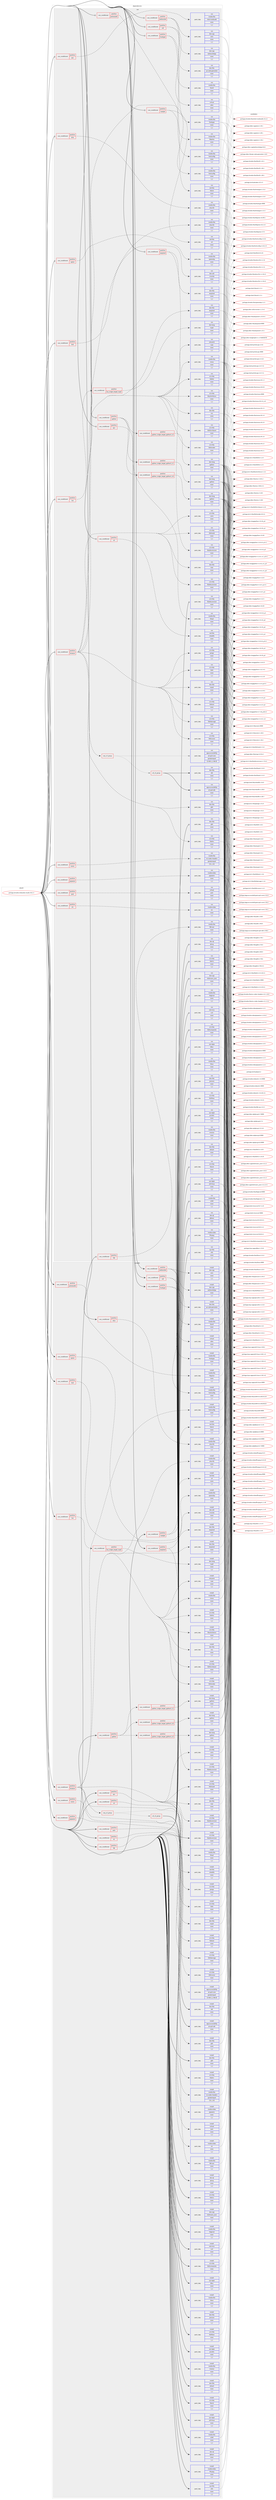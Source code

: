 digraph prolog {

# *************
# Graph options
# *************

newrank=true;
concentrate=true;
compound=true;
graph [rankdir=LR,fontname=Helvetica,fontsize=10,ranksep=1.5];#, ranksep=2.5, nodesep=0.2];
edge  [arrowhead=vee];
node  [fontname=Helvetica,fontsize=10];

# **********
# The ebuild
# **********

subgraph cluster_leftcol {
color=gray;
label=<<i>ebuild</i>>;
id [label="portage://media-video/obs-studio-30.2.3", color=red, width=4, href="../media-video/obs-studio-30.2.3.svg"];
}

# ****************
# The dependencies
# ****************

subgraph cluster_midcol {
color=gray;
label=<<i>dependencies</i>>;
subgraph cluster_compile {
fillcolor="#eeeeee";
style=filled;
label=<<i>compile</i>>;
subgraph cond219240 {
dependency843205 [label=<<TABLE BORDER="0" CELLBORDER="1" CELLSPACING="0" CELLPADDING="4"><TR><TD ROWSPAN="3" CELLPADDING="10">use_conditional</TD></TR><TR><TD>positive</TD></TR><TR><TD>alsa</TD></TR></TABLE>>, shape=none, color=red];
subgraph pack617670 {
dependency843206 [label=<<TABLE BORDER="0" CELLBORDER="1" CELLSPACING="0" CELLPADDING="4" WIDTH="220"><TR><TD ROWSPAN="6" CELLPADDING="30">pack_dep</TD></TR><TR><TD WIDTH="110">install</TD></TR><TR><TD>media-libs</TD></TR><TR><TD>alsa-lib</TD></TR><TR><TD>none</TD></TR><TR><TD>[,,]</TD></TR></TABLE>>, shape=none, color=blue];
}
dependency843205:e -> dependency843206:w [weight=20,style="dashed",arrowhead="vee"];
}
id:e -> dependency843205:w [weight=20,style="solid",arrowhead="vee"];
subgraph cond219241 {
dependency843207 [label=<<TABLE BORDER="0" CELLBORDER="1" CELLSPACING="0" CELLPADDING="4"><TR><TD ROWSPAN="3" CELLPADDING="10">use_conditional</TD></TR><TR><TD>positive</TD></TR><TR><TD>browser</TD></TR></TABLE>>, shape=none, color=red];
subgraph any5890 {
dependency843208 [label=<<TABLE BORDER="0" CELLBORDER="1" CELLSPACING="0" CELLPADDING="4"><TR><TD CELLPADDING="10">any_of_group</TD></TR></TABLE>>, shape=none, color=red];subgraph pack617671 {
dependency843209 [label=<<TABLE BORDER="0" CELLBORDER="1" CELLSPACING="0" CELLPADDING="4" WIDTH="220"><TR><TD ROWSPAN="6" CELLPADDING="30">pack_dep</TD></TR><TR><TD WIDTH="110">install</TD></TR><TR><TD>app-accessibility</TD></TR><TR><TD>at-spi2-core</TD></TR><TR><TD>greaterequal</TD></TR><TR><TD>[2.46.0,,,2.46.0]</TD></TR></TABLE>>, shape=none, color=blue];
}
dependency843208:e -> dependency843209:w [weight=20,style="dotted",arrowhead="oinv"];
subgraph all408 {
dependency843210 [label=<<TABLE BORDER="0" CELLBORDER="1" CELLSPACING="0" CELLPADDING="4"><TR><TD CELLPADDING="10">all_of_group</TD></TR></TABLE>>, shape=none, color=red];subgraph pack617672 {
dependency843211 [label=<<TABLE BORDER="0" CELLBORDER="1" CELLSPACING="0" CELLPADDING="4" WIDTH="220"><TR><TD ROWSPAN="6" CELLPADDING="30">pack_dep</TD></TR><TR><TD WIDTH="110">install</TD></TR><TR><TD>app-accessibility</TD></TR><TR><TD>at-spi2-atk</TD></TR><TR><TD>none</TD></TR><TR><TD>[,,]</TD></TR></TABLE>>, shape=none, color=blue];
}
dependency843210:e -> dependency843211:w [weight=20,style="solid",arrowhead="inv"];
subgraph pack617673 {
dependency843212 [label=<<TABLE BORDER="0" CELLBORDER="1" CELLSPACING="0" CELLPADDING="4" WIDTH="220"><TR><TD ROWSPAN="6" CELLPADDING="30">pack_dep</TD></TR><TR><TD WIDTH="110">install</TD></TR><TR><TD>dev-libs</TD></TR><TR><TD>atk</TD></TR><TR><TD>none</TD></TR><TR><TD>[,,]</TD></TR></TABLE>>, shape=none, color=blue];
}
dependency843210:e -> dependency843212:w [weight=20,style="solid",arrowhead="inv"];
}
dependency843208:e -> dependency843210:w [weight=20,style="dotted",arrowhead="oinv"];
}
dependency843207:e -> dependency843208:w [weight=20,style="dashed",arrowhead="vee"];
subgraph pack617674 {
dependency843213 [label=<<TABLE BORDER="0" CELLBORDER="1" CELLSPACING="0" CELLPADDING="4" WIDTH="220"><TR><TD ROWSPAN="6" CELLPADDING="30">pack_dep</TD></TR><TR><TD WIDTH="110">install</TD></TR><TR><TD>dev-libs</TD></TR><TR><TD>expat</TD></TR><TR><TD>none</TD></TR><TR><TD>[,,]</TD></TR></TABLE>>, shape=none, color=blue];
}
dependency843207:e -> dependency843213:w [weight=20,style="dashed",arrowhead="vee"];
subgraph pack617675 {
dependency843214 [label=<<TABLE BORDER="0" CELLBORDER="1" CELLSPACING="0" CELLPADDING="4" WIDTH="220"><TR><TD ROWSPAN="6" CELLPADDING="30">pack_dep</TD></TR><TR><TD WIDTH="110">install</TD></TR><TR><TD>dev-libs</TD></TR><TR><TD>glib</TD></TR><TR><TD>none</TD></TR><TR><TD>[,,]</TD></TR></TABLE>>, shape=none, color=blue];
}
dependency843207:e -> dependency843214:w [weight=20,style="dashed",arrowhead="vee"];
subgraph pack617676 {
dependency843215 [label=<<TABLE BORDER="0" CELLBORDER="1" CELLSPACING="0" CELLPADDING="4" WIDTH="220"><TR><TD ROWSPAN="6" CELLPADDING="30">pack_dep</TD></TR><TR><TD WIDTH="110">install</TD></TR><TR><TD>dev-libs</TD></TR><TR><TD>nspr</TD></TR><TR><TD>none</TD></TR><TR><TD>[,,]</TD></TR></TABLE>>, shape=none, color=blue];
}
dependency843207:e -> dependency843215:w [weight=20,style="dashed",arrowhead="vee"];
subgraph pack617677 {
dependency843216 [label=<<TABLE BORDER="0" CELLBORDER="1" CELLSPACING="0" CELLPADDING="4" WIDTH="220"><TR><TD ROWSPAN="6" CELLPADDING="30">pack_dep</TD></TR><TR><TD WIDTH="110">install</TD></TR><TR><TD>dev-libs</TD></TR><TR><TD>nss</TD></TR><TR><TD>none</TD></TR><TR><TD>[,,]</TD></TR></TABLE>>, shape=none, color=blue];
}
dependency843207:e -> dependency843216:w [weight=20,style="dashed",arrowhead="vee"];
subgraph pack617678 {
dependency843217 [label=<<TABLE BORDER="0" CELLBORDER="1" CELLSPACING="0" CELLPADDING="4" WIDTH="220"><TR><TD ROWSPAN="6" CELLPADDING="30">pack_dep</TD></TR><TR><TD WIDTH="110">install</TD></TR><TR><TD>dev-libs</TD></TR><TR><TD>wayland</TD></TR><TR><TD>none</TD></TR><TR><TD>[,,]</TD></TR></TABLE>>, shape=none, color=blue];
}
dependency843207:e -> dependency843217:w [weight=20,style="dashed",arrowhead="vee"];
subgraph pack617679 {
dependency843218 [label=<<TABLE BORDER="0" CELLBORDER="1" CELLSPACING="0" CELLPADDING="4" WIDTH="220"><TR><TD ROWSPAN="6" CELLPADDING="30">pack_dep</TD></TR><TR><TD WIDTH="110">install</TD></TR><TR><TD>media-libs</TD></TR><TR><TD>alsa-lib</TD></TR><TR><TD>none</TD></TR><TR><TD>[,,]</TD></TR></TABLE>>, shape=none, color=blue];
}
dependency843207:e -> dependency843218:w [weight=20,style="dashed",arrowhead="vee"];
subgraph pack617680 {
dependency843219 [label=<<TABLE BORDER="0" CELLBORDER="1" CELLSPACING="0" CELLPADDING="4" WIDTH="220"><TR><TD ROWSPAN="6" CELLPADDING="30">pack_dep</TD></TR><TR><TD WIDTH="110">install</TD></TR><TR><TD>media-libs</TD></TR><TR><TD>fontconfig</TD></TR><TR><TD>none</TD></TR><TR><TD>[,,]</TD></TR></TABLE>>, shape=none, color=blue];
}
dependency843207:e -> dependency843219:w [weight=20,style="dashed",arrowhead="vee"];
subgraph pack617681 {
dependency843220 [label=<<TABLE BORDER="0" CELLBORDER="1" CELLSPACING="0" CELLPADDING="4" WIDTH="220"><TR><TD ROWSPAN="6" CELLPADDING="30">pack_dep</TD></TR><TR><TD WIDTH="110">install</TD></TR><TR><TD>media-libs</TD></TR><TR><TD>mesa</TD></TR><TR><TD>none</TD></TR><TR><TD>[,,]</TD></TR></TABLE>>, shape=none, color=blue];
}
dependency843207:e -> dependency843220:w [weight=20,style="dashed",arrowhead="vee"];
subgraph pack617682 {
dependency843221 [label=<<TABLE BORDER="0" CELLBORDER="1" CELLSPACING="0" CELLPADDING="4" WIDTH="220"><TR><TD ROWSPAN="6" CELLPADDING="30">pack_dep</TD></TR><TR><TD WIDTH="110">install</TD></TR><TR><TD>net-print</TD></TR><TR><TD>cups</TD></TR><TR><TD>none</TD></TR><TR><TD>[,,]</TD></TR></TABLE>>, shape=none, color=blue];
}
dependency843207:e -> dependency843221:w [weight=20,style="dashed",arrowhead="vee"];
subgraph pack617683 {
dependency843222 [label=<<TABLE BORDER="0" CELLBORDER="1" CELLSPACING="0" CELLPADDING="4" WIDTH="220"><TR><TD ROWSPAN="6" CELLPADDING="30">pack_dep</TD></TR><TR><TD WIDTH="110">install</TD></TR><TR><TD>x11-libs</TD></TR><TR><TD>cairo</TD></TR><TR><TD>none</TD></TR><TR><TD>[,,]</TD></TR></TABLE>>, shape=none, color=blue];
}
dependency843207:e -> dependency843222:w [weight=20,style="dashed",arrowhead="vee"];
subgraph pack617684 {
dependency843223 [label=<<TABLE BORDER="0" CELLBORDER="1" CELLSPACING="0" CELLPADDING="4" WIDTH="220"><TR><TD ROWSPAN="6" CELLPADDING="30">pack_dep</TD></TR><TR><TD WIDTH="110">install</TD></TR><TR><TD>x11-libs</TD></TR><TR><TD>libdrm</TD></TR><TR><TD>none</TD></TR><TR><TD>[,,]</TD></TR></TABLE>>, shape=none, color=blue];
}
dependency843207:e -> dependency843223:w [weight=20,style="dashed",arrowhead="vee"];
subgraph pack617685 {
dependency843224 [label=<<TABLE BORDER="0" CELLBORDER="1" CELLSPACING="0" CELLPADDING="4" WIDTH="220"><TR><TD ROWSPAN="6" CELLPADDING="30">pack_dep</TD></TR><TR><TD WIDTH="110">install</TD></TR><TR><TD>x11-libs</TD></TR><TR><TD>libXcursor</TD></TR><TR><TD>none</TD></TR><TR><TD>[,,]</TD></TR></TABLE>>, shape=none, color=blue];
}
dependency843207:e -> dependency843224:w [weight=20,style="dashed",arrowhead="vee"];
subgraph pack617686 {
dependency843225 [label=<<TABLE BORDER="0" CELLBORDER="1" CELLSPACING="0" CELLPADDING="4" WIDTH="220"><TR><TD ROWSPAN="6" CELLPADDING="30">pack_dep</TD></TR><TR><TD WIDTH="110">install</TD></TR><TR><TD>x11-libs</TD></TR><TR><TD>libXdamage</TD></TR><TR><TD>none</TD></TR><TR><TD>[,,]</TD></TR></TABLE>>, shape=none, color=blue];
}
dependency843207:e -> dependency843225:w [weight=20,style="dashed",arrowhead="vee"];
subgraph pack617687 {
dependency843226 [label=<<TABLE BORDER="0" CELLBORDER="1" CELLSPACING="0" CELLPADDING="4" WIDTH="220"><TR><TD ROWSPAN="6" CELLPADDING="30">pack_dep</TD></TR><TR><TD WIDTH="110">install</TD></TR><TR><TD>x11-libs</TD></TR><TR><TD>libXext</TD></TR><TR><TD>none</TD></TR><TR><TD>[,,]</TD></TR></TABLE>>, shape=none, color=blue];
}
dependency843207:e -> dependency843226:w [weight=20,style="dashed",arrowhead="vee"];
subgraph pack617688 {
dependency843227 [label=<<TABLE BORDER="0" CELLBORDER="1" CELLSPACING="0" CELLPADDING="4" WIDTH="220"><TR><TD ROWSPAN="6" CELLPADDING="30">pack_dep</TD></TR><TR><TD WIDTH="110">install</TD></TR><TR><TD>x11-libs</TD></TR><TR><TD>libXi</TD></TR><TR><TD>none</TD></TR><TR><TD>[,,]</TD></TR></TABLE>>, shape=none, color=blue];
}
dependency843207:e -> dependency843227:w [weight=20,style="dashed",arrowhead="vee"];
subgraph pack617689 {
dependency843228 [label=<<TABLE BORDER="0" CELLBORDER="1" CELLSPACING="0" CELLPADDING="4" WIDTH="220"><TR><TD ROWSPAN="6" CELLPADDING="30">pack_dep</TD></TR><TR><TD WIDTH="110">install</TD></TR><TR><TD>x11-libs</TD></TR><TR><TD>libxkbcommon</TD></TR><TR><TD>none</TD></TR><TR><TD>[,,]</TD></TR></TABLE>>, shape=none, color=blue];
}
dependency843207:e -> dependency843228:w [weight=20,style="dashed",arrowhead="vee"];
subgraph pack617690 {
dependency843229 [label=<<TABLE BORDER="0" CELLBORDER="1" CELLSPACING="0" CELLPADDING="4" WIDTH="220"><TR><TD ROWSPAN="6" CELLPADDING="30">pack_dep</TD></TR><TR><TD WIDTH="110">install</TD></TR><TR><TD>x11-libs</TD></TR><TR><TD>libXrandr</TD></TR><TR><TD>none</TD></TR><TR><TD>[,,]</TD></TR></TABLE>>, shape=none, color=blue];
}
dependency843207:e -> dependency843229:w [weight=20,style="dashed",arrowhead="vee"];
subgraph pack617691 {
dependency843230 [label=<<TABLE BORDER="0" CELLBORDER="1" CELLSPACING="0" CELLPADDING="4" WIDTH="220"><TR><TD ROWSPAN="6" CELLPADDING="30">pack_dep</TD></TR><TR><TD WIDTH="110">install</TD></TR><TR><TD>x11-libs</TD></TR><TR><TD>libXrender</TD></TR><TR><TD>none</TD></TR><TR><TD>[,,]</TD></TR></TABLE>>, shape=none, color=blue];
}
dependency843207:e -> dependency843230:w [weight=20,style="dashed",arrowhead="vee"];
subgraph pack617692 {
dependency843231 [label=<<TABLE BORDER="0" CELLBORDER="1" CELLSPACING="0" CELLPADDING="4" WIDTH="220"><TR><TD ROWSPAN="6" CELLPADDING="30">pack_dep</TD></TR><TR><TD WIDTH="110">install</TD></TR><TR><TD>x11-libs</TD></TR><TR><TD>libXScrnSaver</TD></TR><TR><TD>none</TD></TR><TR><TD>[,,]</TD></TR></TABLE>>, shape=none, color=blue];
}
dependency843207:e -> dependency843231:w [weight=20,style="dashed",arrowhead="vee"];
subgraph pack617693 {
dependency843232 [label=<<TABLE BORDER="0" CELLBORDER="1" CELLSPACING="0" CELLPADDING="4" WIDTH="220"><TR><TD ROWSPAN="6" CELLPADDING="30">pack_dep</TD></TR><TR><TD WIDTH="110">install</TD></TR><TR><TD>x11-libs</TD></TR><TR><TD>libxshmfence</TD></TR><TR><TD>none</TD></TR><TR><TD>[,,]</TD></TR></TABLE>>, shape=none, color=blue];
}
dependency843207:e -> dependency843232:w [weight=20,style="dashed",arrowhead="vee"];
subgraph pack617694 {
dependency843233 [label=<<TABLE BORDER="0" CELLBORDER="1" CELLSPACING="0" CELLPADDING="4" WIDTH="220"><TR><TD ROWSPAN="6" CELLPADDING="30">pack_dep</TD></TR><TR><TD WIDTH="110">install</TD></TR><TR><TD>x11-libs</TD></TR><TR><TD>libXtst</TD></TR><TR><TD>none</TD></TR><TR><TD>[,,]</TD></TR></TABLE>>, shape=none, color=blue];
}
dependency843207:e -> dependency843233:w [weight=20,style="dashed",arrowhead="vee"];
subgraph pack617695 {
dependency843234 [label=<<TABLE BORDER="0" CELLBORDER="1" CELLSPACING="0" CELLPADDING="4" WIDTH="220"><TR><TD ROWSPAN="6" CELLPADDING="30">pack_dep</TD></TR><TR><TD WIDTH="110">install</TD></TR><TR><TD>x11-libs</TD></TR><TR><TD>pango</TD></TR><TR><TD>none</TD></TR><TR><TD>[,,]</TD></TR></TABLE>>, shape=none, color=blue];
}
dependency843207:e -> dependency843234:w [weight=20,style="dashed",arrowhead="vee"];
}
id:e -> dependency843207:w [weight=20,style="solid",arrowhead="vee"];
subgraph cond219242 {
dependency843235 [label=<<TABLE BORDER="0" CELLBORDER="1" CELLSPACING="0" CELLPADDING="4"><TR><TD ROWSPAN="3" CELLPADDING="10">use_conditional</TD></TR><TR><TD>positive</TD></TR><TR><TD>fdk</TD></TR></TABLE>>, shape=none, color=red];
subgraph pack617696 {
dependency843236 [label=<<TABLE BORDER="0" CELLBORDER="1" CELLSPACING="0" CELLPADDING="4" WIDTH="220"><TR><TD ROWSPAN="6" CELLPADDING="30">pack_dep</TD></TR><TR><TD WIDTH="110">install</TD></TR><TR><TD>media-libs</TD></TR><TR><TD>fdk-aac</TD></TR><TR><TD>none</TD></TR><TR><TD>[,,]</TD></TR></TABLE>>, shape=none, color=blue];
}
dependency843235:e -> dependency843236:w [weight=20,style="dashed",arrowhead="vee"];
}
id:e -> dependency843235:w [weight=20,style="solid",arrowhead="vee"];
subgraph cond219243 {
dependency843237 [label=<<TABLE BORDER="0" CELLBORDER="1" CELLSPACING="0" CELLPADDING="4"><TR><TD ROWSPAN="3" CELLPADDING="10">use_conditional</TD></TR><TR><TD>positive</TD></TR><TR><TD>jack</TD></TR></TABLE>>, shape=none, color=red];
subgraph pack617697 {
dependency843238 [label=<<TABLE BORDER="0" CELLBORDER="1" CELLSPACING="0" CELLPADDING="4" WIDTH="220"><TR><TD ROWSPAN="6" CELLPADDING="30">pack_dep</TD></TR><TR><TD WIDTH="110">install</TD></TR><TR><TD>virtual</TD></TR><TR><TD>jack</TD></TR><TR><TD>none</TD></TR><TR><TD>[,,]</TD></TR></TABLE>>, shape=none, color=blue];
}
dependency843237:e -> dependency843238:w [weight=20,style="dashed",arrowhead="vee"];
}
id:e -> dependency843237:w [weight=20,style="solid",arrowhead="vee"];
subgraph cond219244 {
dependency843239 [label=<<TABLE BORDER="0" CELLBORDER="1" CELLSPACING="0" CELLPADDING="4"><TR><TD ROWSPAN="3" CELLPADDING="10">use_conditional</TD></TR><TR><TD>positive</TD></TR><TR><TD>lua</TD></TR></TABLE>>, shape=none, color=red];
subgraph cond219245 {
dependency843240 [label=<<TABLE BORDER="0" CELLBORDER="1" CELLSPACING="0" CELLPADDING="4"><TR><TD ROWSPAN="3" CELLPADDING="10">use_conditional</TD></TR><TR><TD>positive</TD></TR><TR><TD>lua_single_target_luajit</TD></TR></TABLE>>, shape=none, color=red];
subgraph pack617698 {
dependency843241 [label=<<TABLE BORDER="0" CELLBORDER="1" CELLSPACING="0" CELLPADDING="4" WIDTH="220"><TR><TD ROWSPAN="6" CELLPADDING="30">pack_dep</TD></TR><TR><TD WIDTH="110">install</TD></TR><TR><TD>dev-lang</TD></TR><TR><TD>luajit</TD></TR><TR><TD>none</TD></TR><TR><TD>[,,]</TD></TR></TABLE>>, shape=none, color=blue];
}
dependency843240:e -> dependency843241:w [weight=20,style="dashed",arrowhead="vee"];
}
dependency843239:e -> dependency843240:w [weight=20,style="dashed",arrowhead="vee"];
}
id:e -> dependency843239:w [weight=20,style="solid",arrowhead="vee"];
subgraph cond219246 {
dependency843242 [label=<<TABLE BORDER="0" CELLBORDER="1" CELLSPACING="0" CELLPADDING="4"><TR><TD ROWSPAN="3" CELLPADDING="10">use_conditional</TD></TR><TR><TD>positive</TD></TR><TR><TD>mpegts</TD></TR></TABLE>>, shape=none, color=red];
subgraph pack617699 {
dependency843243 [label=<<TABLE BORDER="0" CELLBORDER="1" CELLSPACING="0" CELLPADDING="4" WIDTH="220"><TR><TD ROWSPAN="6" CELLPADDING="30">pack_dep</TD></TR><TR><TD WIDTH="110">install</TD></TR><TR><TD>net-libs</TD></TR><TR><TD>librist</TD></TR><TR><TD>none</TD></TR><TR><TD>[,,]</TD></TR></TABLE>>, shape=none, color=blue];
}
dependency843242:e -> dependency843243:w [weight=20,style="dashed",arrowhead="vee"];
subgraph pack617700 {
dependency843244 [label=<<TABLE BORDER="0" CELLBORDER="1" CELLSPACING="0" CELLPADDING="4" WIDTH="220"><TR><TD ROWSPAN="6" CELLPADDING="30">pack_dep</TD></TR><TR><TD WIDTH="110">install</TD></TR><TR><TD>net-libs</TD></TR><TR><TD>srt</TD></TR><TR><TD>none</TD></TR><TR><TD>[,,]</TD></TR></TABLE>>, shape=none, color=blue];
}
dependency843242:e -> dependency843244:w [weight=20,style="dashed",arrowhead="vee"];
}
id:e -> dependency843242:w [weight=20,style="solid",arrowhead="vee"];
subgraph cond219247 {
dependency843245 [label=<<TABLE BORDER="0" CELLBORDER="1" CELLSPACING="0" CELLPADDING="4"><TR><TD ROWSPAN="3" CELLPADDING="10">use_conditional</TD></TR><TR><TD>positive</TD></TR><TR><TD>nvenc</TD></TR></TABLE>>, shape=none, color=red];
subgraph pack617701 {
dependency843246 [label=<<TABLE BORDER="0" CELLBORDER="1" CELLSPACING="0" CELLPADDING="4" WIDTH="220"><TR><TD ROWSPAN="6" CELLPADDING="30">pack_dep</TD></TR><TR><TD WIDTH="110">install</TD></TR><TR><TD>media-libs</TD></TR><TR><TD>nv-codec-headers</TD></TR><TR><TD>greaterequal</TD></TR><TR><TD>[12,,,12]</TD></TR></TABLE>>, shape=none, color=blue];
}
dependency843245:e -> dependency843246:w [weight=20,style="dashed",arrowhead="vee"];
}
id:e -> dependency843245:w [weight=20,style="solid",arrowhead="vee"];
subgraph cond219248 {
dependency843247 [label=<<TABLE BORDER="0" CELLBORDER="1" CELLSPACING="0" CELLPADDING="4"><TR><TD ROWSPAN="3" CELLPADDING="10">use_conditional</TD></TR><TR><TD>positive</TD></TR><TR><TD>pipewire</TD></TR></TABLE>>, shape=none, color=red];
subgraph pack617702 {
dependency843248 [label=<<TABLE BORDER="0" CELLBORDER="1" CELLSPACING="0" CELLPADDING="4" WIDTH="220"><TR><TD ROWSPAN="6" CELLPADDING="30">pack_dep</TD></TR><TR><TD WIDTH="110">install</TD></TR><TR><TD>media-video</TD></TR><TR><TD>pipewire</TD></TR><TR><TD>none</TD></TR><TR><TD>[,,]</TD></TR></TABLE>>, shape=none, color=blue];
}
dependency843247:e -> dependency843248:w [weight=20,style="dashed",arrowhead="vee"];
}
id:e -> dependency843247:w [weight=20,style="solid",arrowhead="vee"];
subgraph cond219249 {
dependency843249 [label=<<TABLE BORDER="0" CELLBORDER="1" CELLSPACING="0" CELLPADDING="4"><TR><TD ROWSPAN="3" CELLPADDING="10">use_conditional</TD></TR><TR><TD>positive</TD></TR><TR><TD>pulseaudio</TD></TR></TABLE>>, shape=none, color=red];
subgraph pack617703 {
dependency843250 [label=<<TABLE BORDER="0" CELLBORDER="1" CELLSPACING="0" CELLPADDING="4" WIDTH="220"><TR><TD ROWSPAN="6" CELLPADDING="30">pack_dep</TD></TR><TR><TD WIDTH="110">install</TD></TR><TR><TD>media-libs</TD></TR><TR><TD>libpulse</TD></TR><TR><TD>none</TD></TR><TR><TD>[,,]</TD></TR></TABLE>>, shape=none, color=blue];
}
dependency843249:e -> dependency843250:w [weight=20,style="dashed",arrowhead="vee"];
}
id:e -> dependency843249:w [weight=20,style="solid",arrowhead="vee"];
subgraph cond219250 {
dependency843251 [label=<<TABLE BORDER="0" CELLBORDER="1" CELLSPACING="0" CELLPADDING="4"><TR><TD ROWSPAN="3" CELLPADDING="10">use_conditional</TD></TR><TR><TD>positive</TD></TR><TR><TD>python</TD></TR></TABLE>>, shape=none, color=red];
subgraph cond219251 {
dependency843252 [label=<<TABLE BORDER="0" CELLBORDER="1" CELLSPACING="0" CELLPADDING="4"><TR><TD ROWSPAN="3" CELLPADDING="10">use_conditional</TD></TR><TR><TD>positive</TD></TR><TR><TD>python_single_target_python3_10</TD></TR></TABLE>>, shape=none, color=red];
subgraph pack617704 {
dependency843253 [label=<<TABLE BORDER="0" CELLBORDER="1" CELLSPACING="0" CELLPADDING="4" WIDTH="220"><TR><TD ROWSPAN="6" CELLPADDING="30">pack_dep</TD></TR><TR><TD WIDTH="110">install</TD></TR><TR><TD>dev-lang</TD></TR><TR><TD>python</TD></TR><TR><TD>none</TD></TR><TR><TD>[,,]</TD></TR></TABLE>>, shape=none, color=blue];
}
dependency843252:e -> dependency843253:w [weight=20,style="dashed",arrowhead="vee"];
}
dependency843251:e -> dependency843252:w [weight=20,style="dashed",arrowhead="vee"];
subgraph cond219252 {
dependency843254 [label=<<TABLE BORDER="0" CELLBORDER="1" CELLSPACING="0" CELLPADDING="4"><TR><TD ROWSPAN="3" CELLPADDING="10">use_conditional</TD></TR><TR><TD>positive</TD></TR><TR><TD>python_single_target_python3_11</TD></TR></TABLE>>, shape=none, color=red];
subgraph pack617705 {
dependency843255 [label=<<TABLE BORDER="0" CELLBORDER="1" CELLSPACING="0" CELLPADDING="4" WIDTH="220"><TR><TD ROWSPAN="6" CELLPADDING="30">pack_dep</TD></TR><TR><TD WIDTH="110">install</TD></TR><TR><TD>dev-lang</TD></TR><TR><TD>python</TD></TR><TR><TD>none</TD></TR><TR><TD>[,,]</TD></TR></TABLE>>, shape=none, color=blue];
}
dependency843254:e -> dependency843255:w [weight=20,style="dashed",arrowhead="vee"];
}
dependency843251:e -> dependency843254:w [weight=20,style="dashed",arrowhead="vee"];
subgraph cond219253 {
dependency843256 [label=<<TABLE BORDER="0" CELLBORDER="1" CELLSPACING="0" CELLPADDING="4"><TR><TD ROWSPAN="3" CELLPADDING="10">use_conditional</TD></TR><TR><TD>positive</TD></TR><TR><TD>python_single_target_python3_12</TD></TR></TABLE>>, shape=none, color=red];
subgraph pack617706 {
dependency843257 [label=<<TABLE BORDER="0" CELLBORDER="1" CELLSPACING="0" CELLPADDING="4" WIDTH="220"><TR><TD ROWSPAN="6" CELLPADDING="30">pack_dep</TD></TR><TR><TD WIDTH="110">install</TD></TR><TR><TD>dev-lang</TD></TR><TR><TD>python</TD></TR><TR><TD>none</TD></TR><TR><TD>[,,]</TD></TR></TABLE>>, shape=none, color=blue];
}
dependency843256:e -> dependency843257:w [weight=20,style="dashed",arrowhead="vee"];
}
dependency843251:e -> dependency843256:w [weight=20,style="dashed",arrowhead="vee"];
}
id:e -> dependency843251:w [weight=20,style="solid",arrowhead="vee"];
subgraph cond219254 {
dependency843258 [label=<<TABLE BORDER="0" CELLBORDER="1" CELLSPACING="0" CELLPADDING="4"><TR><TD ROWSPAN="3" CELLPADDING="10">use_conditional</TD></TR><TR><TD>positive</TD></TR><TR><TD>qsv</TD></TR></TABLE>>, shape=none, color=red];
subgraph pack617707 {
dependency843259 [label=<<TABLE BORDER="0" CELLBORDER="1" CELLSPACING="0" CELLPADDING="4" WIDTH="220"><TR><TD ROWSPAN="6" CELLPADDING="30">pack_dep</TD></TR><TR><TD WIDTH="110">install</TD></TR><TR><TD>media-libs</TD></TR><TR><TD>libvpl</TD></TR><TR><TD>none</TD></TR><TR><TD>[,,]</TD></TR></TABLE>>, shape=none, color=blue];
}
dependency843258:e -> dependency843259:w [weight=20,style="dashed",arrowhead="vee"];
}
id:e -> dependency843258:w [weight=20,style="solid",arrowhead="vee"];
subgraph cond219255 {
dependency843260 [label=<<TABLE BORDER="0" CELLBORDER="1" CELLSPACING="0" CELLPADDING="4"><TR><TD ROWSPAN="3" CELLPADDING="10">use_conditional</TD></TR><TR><TD>positive</TD></TR><TR><TD>speex</TD></TR></TABLE>>, shape=none, color=red];
subgraph pack617708 {
dependency843261 [label=<<TABLE BORDER="0" CELLBORDER="1" CELLSPACING="0" CELLPADDING="4" WIDTH="220"><TR><TD ROWSPAN="6" CELLPADDING="30">pack_dep</TD></TR><TR><TD WIDTH="110">install</TD></TR><TR><TD>media-libs</TD></TR><TR><TD>speexdsp</TD></TR><TR><TD>none</TD></TR><TR><TD>[,,]</TD></TR></TABLE>>, shape=none, color=blue];
}
dependency843260:e -> dependency843261:w [weight=20,style="dashed",arrowhead="vee"];
}
id:e -> dependency843260:w [weight=20,style="solid",arrowhead="vee"];
subgraph cond219256 {
dependency843262 [label=<<TABLE BORDER="0" CELLBORDER="1" CELLSPACING="0" CELLPADDING="4"><TR><TD ROWSPAN="3" CELLPADDING="10">use_conditional</TD></TR><TR><TD>positive</TD></TR><TR><TD>ssl</TD></TR></TABLE>>, shape=none, color=red];
subgraph pack617709 {
dependency843263 [label=<<TABLE BORDER="0" CELLBORDER="1" CELLSPACING="0" CELLPADDING="4" WIDTH="220"><TR><TD ROWSPAN="6" CELLPADDING="30">pack_dep</TD></TR><TR><TD WIDTH="110">install</TD></TR><TR><TD>net-libs</TD></TR><TR><TD>mbedtls</TD></TR><TR><TD>none</TD></TR><TR><TD>[,,]</TD></TR></TABLE>>, shape=none, color=blue];
}
dependency843262:e -> dependency843263:w [weight=20,style="dashed",arrowhead="vee"];
}
id:e -> dependency843262:w [weight=20,style="solid",arrowhead="vee"];
subgraph cond219257 {
dependency843264 [label=<<TABLE BORDER="0" CELLBORDER="1" CELLSPACING="0" CELLPADDING="4"><TR><TD ROWSPAN="3" CELLPADDING="10">use_conditional</TD></TR><TR><TD>positive</TD></TR><TR><TD>test</TD></TR></TABLE>>, shape=none, color=red];
subgraph pack617710 {
dependency843265 [label=<<TABLE BORDER="0" CELLBORDER="1" CELLSPACING="0" CELLPADDING="4" WIDTH="220"><TR><TD ROWSPAN="6" CELLPADDING="30">pack_dep</TD></TR><TR><TD WIDTH="110">install</TD></TR><TR><TD>dev-util</TD></TR><TR><TD>cmocka</TD></TR><TR><TD>none</TD></TR><TR><TD>[,,]</TD></TR></TABLE>>, shape=none, color=blue];
}
dependency843264:e -> dependency843265:w [weight=20,style="dashed",arrowhead="vee"];
}
id:e -> dependency843264:w [weight=20,style="solid",arrowhead="vee"];
subgraph cond219258 {
dependency843266 [label=<<TABLE BORDER="0" CELLBORDER="1" CELLSPACING="0" CELLPADDING="4"><TR><TD ROWSPAN="3" CELLPADDING="10">use_conditional</TD></TR><TR><TD>positive</TD></TR><TR><TD>truetype</TD></TR></TABLE>>, shape=none, color=red];
subgraph pack617711 {
dependency843267 [label=<<TABLE BORDER="0" CELLBORDER="1" CELLSPACING="0" CELLPADDING="4" WIDTH="220"><TR><TD ROWSPAN="6" CELLPADDING="30">pack_dep</TD></TR><TR><TD WIDTH="110">install</TD></TR><TR><TD>media-libs</TD></TR><TR><TD>fontconfig</TD></TR><TR><TD>none</TD></TR><TR><TD>[,,]</TD></TR></TABLE>>, shape=none, color=blue];
}
dependency843266:e -> dependency843267:w [weight=20,style="dashed",arrowhead="vee"];
subgraph pack617712 {
dependency843268 [label=<<TABLE BORDER="0" CELLBORDER="1" CELLSPACING="0" CELLPADDING="4" WIDTH="220"><TR><TD ROWSPAN="6" CELLPADDING="30">pack_dep</TD></TR><TR><TD WIDTH="110">install</TD></TR><TR><TD>media-libs</TD></TR><TR><TD>freetype</TD></TR><TR><TD>none</TD></TR><TR><TD>[,,]</TD></TR></TABLE>>, shape=none, color=blue];
}
dependency843266:e -> dependency843268:w [weight=20,style="dashed",arrowhead="vee"];
}
id:e -> dependency843266:w [weight=20,style="solid",arrowhead="vee"];
subgraph cond219259 {
dependency843269 [label=<<TABLE BORDER="0" CELLBORDER="1" CELLSPACING="0" CELLPADDING="4"><TR><TD ROWSPAN="3" CELLPADDING="10">use_conditional</TD></TR><TR><TD>positive</TD></TR><TR><TD>v4l</TD></TR></TABLE>>, shape=none, color=red];
subgraph pack617713 {
dependency843270 [label=<<TABLE BORDER="0" CELLBORDER="1" CELLSPACING="0" CELLPADDING="4" WIDTH="220"><TR><TD ROWSPAN="6" CELLPADDING="30">pack_dep</TD></TR><TR><TD WIDTH="110">install</TD></TR><TR><TD>media-libs</TD></TR><TR><TD>libv4l</TD></TR><TR><TD>none</TD></TR><TR><TD>[,,]</TD></TR></TABLE>>, shape=none, color=blue];
}
dependency843269:e -> dependency843270:w [weight=20,style="dashed",arrowhead="vee"];
subgraph pack617714 {
dependency843271 [label=<<TABLE BORDER="0" CELLBORDER="1" CELLSPACING="0" CELLPADDING="4" WIDTH="220"><TR><TD ROWSPAN="6" CELLPADDING="30">pack_dep</TD></TR><TR><TD WIDTH="110">install</TD></TR><TR><TD>virtual</TD></TR><TR><TD>udev</TD></TR><TR><TD>none</TD></TR><TR><TD>[,,]</TD></TR></TABLE>>, shape=none, color=blue];
}
dependency843269:e -> dependency843271:w [weight=20,style="dashed",arrowhead="vee"];
}
id:e -> dependency843269:w [weight=20,style="solid",arrowhead="vee"];
subgraph cond219260 {
dependency843272 [label=<<TABLE BORDER="0" CELLBORDER="1" CELLSPACING="0" CELLPADDING="4"><TR><TD ROWSPAN="3" CELLPADDING="10">use_conditional</TD></TR><TR><TD>positive</TD></TR><TR><TD>vlc</TD></TR></TABLE>>, shape=none, color=red];
subgraph pack617715 {
dependency843273 [label=<<TABLE BORDER="0" CELLBORDER="1" CELLSPACING="0" CELLPADDING="4" WIDTH="220"><TR><TD ROWSPAN="6" CELLPADDING="30">pack_dep</TD></TR><TR><TD WIDTH="110">install</TD></TR><TR><TD>media-video</TD></TR><TR><TD>vlc</TD></TR><TR><TD>none</TD></TR><TR><TD>[,,]</TD></TR></TABLE>>, shape=none, color=blue];
}
dependency843272:e -> dependency843273:w [weight=20,style="dashed",arrowhead="vee"];
}
id:e -> dependency843272:w [weight=20,style="solid",arrowhead="vee"];
subgraph cond219261 {
dependency843274 [label=<<TABLE BORDER="0" CELLBORDER="1" CELLSPACING="0" CELLPADDING="4"><TR><TD ROWSPAN="3" CELLPADDING="10">use_conditional</TD></TR><TR><TD>positive</TD></TR><TR><TD>wayland</TD></TR></TABLE>>, shape=none, color=red];
subgraph pack617716 {
dependency843275 [label=<<TABLE BORDER="0" CELLBORDER="1" CELLSPACING="0" CELLPADDING="4" WIDTH="220"><TR><TD ROWSPAN="6" CELLPADDING="30">pack_dep</TD></TR><TR><TD WIDTH="110">install</TD></TR><TR><TD>dev-libs</TD></TR><TR><TD>wayland</TD></TR><TR><TD>none</TD></TR><TR><TD>[,,]</TD></TR></TABLE>>, shape=none, color=blue];
}
dependency843274:e -> dependency843275:w [weight=20,style="dashed",arrowhead="vee"];
subgraph pack617717 {
dependency843276 [label=<<TABLE BORDER="0" CELLBORDER="1" CELLSPACING="0" CELLPADDING="4" WIDTH="220"><TR><TD ROWSPAN="6" CELLPADDING="30">pack_dep</TD></TR><TR><TD WIDTH="110">install</TD></TR><TR><TD>x11-libs</TD></TR><TR><TD>libxkbcommon</TD></TR><TR><TD>none</TD></TR><TR><TD>[,,]</TD></TR></TABLE>>, shape=none, color=blue];
}
dependency843274:e -> dependency843276:w [weight=20,style="dashed",arrowhead="vee"];
}
id:e -> dependency843274:w [weight=20,style="solid",arrowhead="vee"];
subgraph cond219262 {
dependency843277 [label=<<TABLE BORDER="0" CELLBORDER="1" CELLSPACING="0" CELLPADDING="4"><TR><TD ROWSPAN="3" CELLPADDING="10">use_conditional</TD></TR><TR><TD>positive</TD></TR><TR><TD>websocket</TD></TR></TABLE>>, shape=none, color=red];
subgraph pack617718 {
dependency843278 [label=<<TABLE BORDER="0" CELLBORDER="1" CELLSPACING="0" CELLPADDING="4" WIDTH="220"><TR><TD ROWSPAN="6" CELLPADDING="30">pack_dep</TD></TR><TR><TD WIDTH="110">install</TD></TR><TR><TD>dev-cpp</TD></TR><TR><TD>asio</TD></TR><TR><TD>none</TD></TR><TR><TD>[,,]</TD></TR></TABLE>>, shape=none, color=blue];
}
dependency843277:e -> dependency843278:w [weight=20,style="dashed",arrowhead="vee"];
subgraph pack617719 {
dependency843279 [label=<<TABLE BORDER="0" CELLBORDER="1" CELLSPACING="0" CELLPADDING="4" WIDTH="220"><TR><TD ROWSPAN="6" CELLPADDING="30">pack_dep</TD></TR><TR><TD WIDTH="110">install</TD></TR><TR><TD>dev-cpp</TD></TR><TR><TD>websocketpp</TD></TR><TR><TD>none</TD></TR><TR><TD>[,,]</TD></TR></TABLE>>, shape=none, color=blue];
}
dependency843277:e -> dependency843279:w [weight=20,style="dashed",arrowhead="vee"];
subgraph pack617720 {
dependency843280 [label=<<TABLE BORDER="0" CELLBORDER="1" CELLSPACING="0" CELLPADDING="4" WIDTH="220"><TR><TD ROWSPAN="6" CELLPADDING="30">pack_dep</TD></TR><TR><TD WIDTH="110">install</TD></TR><TR><TD>dev-libs</TD></TR><TR><TD>qr-code-generator</TD></TR><TR><TD>none</TD></TR><TR><TD>[,,]</TD></TR></TABLE>>, shape=none, color=blue];
}
dependency843277:e -> dependency843280:w [weight=20,style="dashed",arrowhead="vee"];
}
id:e -> dependency843277:w [weight=20,style="solid",arrowhead="vee"];
subgraph pack617721 {
dependency843281 [label=<<TABLE BORDER="0" CELLBORDER="1" CELLSPACING="0" CELLPADDING="4" WIDTH="220"><TR><TD ROWSPAN="6" CELLPADDING="30">pack_dep</TD></TR><TR><TD WIDTH="110">install</TD></TR><TR><TD>dev-cpp</TD></TR><TR><TD>nlohmann_json</TD></TR><TR><TD>none</TD></TR><TR><TD>[,,]</TD></TR></TABLE>>, shape=none, color=blue];
}
id:e -> dependency843281:w [weight=20,style="solid",arrowhead="vee"];
subgraph pack617722 {
dependency843282 [label=<<TABLE BORDER="0" CELLBORDER="1" CELLSPACING="0" CELLPADDING="4" WIDTH="220"><TR><TD ROWSPAN="6" CELLPADDING="30">pack_dep</TD></TR><TR><TD WIDTH="110">install</TD></TR><TR><TD>dev-libs</TD></TR><TR><TD>glib</TD></TR><TR><TD>none</TD></TR><TR><TD>[,,]</TD></TR></TABLE>>, shape=none, color=blue];
}
id:e -> dependency843282:w [weight=20,style="solid",arrowhead="vee"];
subgraph pack617723 {
dependency843283 [label=<<TABLE BORDER="0" CELLBORDER="1" CELLSPACING="0" CELLPADDING="4" WIDTH="220"><TR><TD ROWSPAN="6" CELLPADDING="30">pack_dep</TD></TR><TR><TD WIDTH="110">install</TD></TR><TR><TD>dev-libs</TD></TR><TR><TD>jansson</TD></TR><TR><TD>none</TD></TR><TR><TD>[,,]</TD></TR></TABLE>>, shape=none, color=blue];
}
id:e -> dependency843283:w [weight=20,style="solid",arrowhead="vee"];
subgraph pack617724 {
dependency843284 [label=<<TABLE BORDER="0" CELLBORDER="1" CELLSPACING="0" CELLPADDING="4" WIDTH="220"><TR><TD ROWSPAN="6" CELLPADDING="30">pack_dep</TD></TR><TR><TD WIDTH="110">install</TD></TR><TR><TD>dev-libs</TD></TR><TR><TD>uthash</TD></TR><TR><TD>none</TD></TR><TR><TD>[,,]</TD></TR></TABLE>>, shape=none, color=blue];
}
id:e -> dependency843284:w [weight=20,style="solid",arrowhead="vee"];
subgraph pack617725 {
dependency843285 [label=<<TABLE BORDER="0" CELLBORDER="1" CELLSPACING="0" CELLPADDING="4" WIDTH="220"><TR><TD ROWSPAN="6" CELLPADDING="30">pack_dep</TD></TR><TR><TD WIDTH="110">install</TD></TR><TR><TD>dev-qt</TD></TR><TR><TD>qtbase</TD></TR><TR><TD>none</TD></TR><TR><TD>[,,]</TD></TR></TABLE>>, shape=none, color=blue];
}
id:e -> dependency843285:w [weight=20,style="solid",arrowhead="vee"];
subgraph pack617726 {
dependency843286 [label=<<TABLE BORDER="0" CELLBORDER="1" CELLSPACING="0" CELLPADDING="4" WIDTH="220"><TR><TD ROWSPAN="6" CELLPADDING="30">pack_dep</TD></TR><TR><TD WIDTH="110">install</TD></TR><TR><TD>dev-qt</TD></TR><TR><TD>qtsvg</TD></TR><TR><TD>none</TD></TR><TR><TD>[,,]</TD></TR></TABLE>>, shape=none, color=blue];
}
id:e -> dependency843286:w [weight=20,style="solid",arrowhead="vee"];
subgraph pack617727 {
dependency843287 [label=<<TABLE BORDER="0" CELLBORDER="1" CELLSPACING="0" CELLPADDING="4" WIDTH="220"><TR><TD ROWSPAN="6" CELLPADDING="30">pack_dep</TD></TR><TR><TD WIDTH="110">install</TD></TR><TR><TD>media-libs</TD></TR><TR><TD>libglvnd</TD></TR><TR><TD>none</TD></TR><TR><TD>[,,]</TD></TR></TABLE>>, shape=none, color=blue];
}
id:e -> dependency843287:w [weight=20,style="solid",arrowhead="vee"];
subgraph pack617728 {
dependency843288 [label=<<TABLE BORDER="0" CELLBORDER="1" CELLSPACING="0" CELLPADDING="4" WIDTH="220"><TR><TD ROWSPAN="6" CELLPADDING="30">pack_dep</TD></TR><TR><TD WIDTH="110">install</TD></TR><TR><TD>media-libs</TD></TR><TR><TD>libva</TD></TR><TR><TD>none</TD></TR><TR><TD>[,,]</TD></TR></TABLE>>, shape=none, color=blue];
}
id:e -> dependency843288:w [weight=20,style="solid",arrowhead="vee"];
subgraph pack617729 {
dependency843289 [label=<<TABLE BORDER="0" CELLBORDER="1" CELLSPACING="0" CELLPADDING="4" WIDTH="220"><TR><TD ROWSPAN="6" CELLPADDING="30">pack_dep</TD></TR><TR><TD WIDTH="110">install</TD></TR><TR><TD>media-libs</TD></TR><TR><TD>rnnoise</TD></TR><TR><TD>none</TD></TR><TR><TD>[,,]</TD></TR></TABLE>>, shape=none, color=blue];
}
id:e -> dependency843289:w [weight=20,style="solid",arrowhead="vee"];
subgraph pack617730 {
dependency843290 [label=<<TABLE BORDER="0" CELLBORDER="1" CELLSPACING="0" CELLPADDING="4" WIDTH="220"><TR><TD ROWSPAN="6" CELLPADDING="30">pack_dep</TD></TR><TR><TD WIDTH="110">install</TD></TR><TR><TD>media-libs</TD></TR><TR><TD>x264</TD></TR><TR><TD>none</TD></TR><TR><TD>[,,]</TD></TR></TABLE>>, shape=none, color=blue];
}
id:e -> dependency843290:w [weight=20,style="solid",arrowhead="vee"];
subgraph pack617731 {
dependency843291 [label=<<TABLE BORDER="0" CELLBORDER="1" CELLSPACING="0" CELLPADDING="4" WIDTH="220"><TR><TD ROWSPAN="6" CELLPADDING="30">pack_dep</TD></TR><TR><TD WIDTH="110">install</TD></TR><TR><TD>media-video</TD></TR><TR><TD>ffmpeg</TD></TR><TR><TD>none</TD></TR><TR><TD>[,,]</TD></TR></TABLE>>, shape=none, color=blue];
}
id:e -> dependency843291:w [weight=20,style="solid",arrowhead="vee"];
subgraph pack617732 {
dependency843292 [label=<<TABLE BORDER="0" CELLBORDER="1" CELLSPACING="0" CELLPADDING="4" WIDTH="220"><TR><TD ROWSPAN="6" CELLPADDING="30">pack_dep</TD></TR><TR><TD WIDTH="110">install</TD></TR><TR><TD>net-misc</TD></TR><TR><TD>curl</TD></TR><TR><TD>none</TD></TR><TR><TD>[,,]</TD></TR></TABLE>>, shape=none, color=blue];
}
id:e -> dependency843292:w [weight=20,style="solid",arrowhead="vee"];
subgraph pack617733 {
dependency843293 [label=<<TABLE BORDER="0" CELLBORDER="1" CELLSPACING="0" CELLPADDING="4" WIDTH="220"><TR><TD ROWSPAN="6" CELLPADDING="30">pack_dep</TD></TR><TR><TD WIDTH="110">install</TD></TR><TR><TD>sys-apps</TD></TR><TR><TD>dbus</TD></TR><TR><TD>none</TD></TR><TR><TD>[,,]</TD></TR></TABLE>>, shape=none, color=blue];
}
id:e -> dependency843293:w [weight=20,style="solid",arrowhead="vee"];
subgraph pack617734 {
dependency843294 [label=<<TABLE BORDER="0" CELLBORDER="1" CELLSPACING="0" CELLPADDING="4" WIDTH="220"><TR><TD ROWSPAN="6" CELLPADDING="30">pack_dep</TD></TR><TR><TD WIDTH="110">install</TD></TR><TR><TD>sys-apps</TD></TR><TR><TD>pciutils</TD></TR><TR><TD>none</TD></TR><TR><TD>[,,]</TD></TR></TABLE>>, shape=none, color=blue];
}
id:e -> dependency843294:w [weight=20,style="solid",arrowhead="vee"];
subgraph pack617735 {
dependency843295 [label=<<TABLE BORDER="0" CELLBORDER="1" CELLSPACING="0" CELLPADDING="4" WIDTH="220"><TR><TD ROWSPAN="6" CELLPADDING="30">pack_dep</TD></TR><TR><TD WIDTH="110">install</TD></TR><TR><TD>sys-apps</TD></TR><TR><TD>util-linux</TD></TR><TR><TD>none</TD></TR><TR><TD>[,,]</TD></TR></TABLE>>, shape=none, color=blue];
}
id:e -> dependency843295:w [weight=20,style="solid",arrowhead="vee"];
subgraph pack617736 {
dependency843296 [label=<<TABLE BORDER="0" CELLBORDER="1" CELLSPACING="0" CELLPADDING="4" WIDTH="220"><TR><TD ROWSPAN="6" CELLPADDING="30">pack_dep</TD></TR><TR><TD WIDTH="110">install</TD></TR><TR><TD>sys-libs</TD></TR><TR><TD>zlib</TD></TR><TR><TD>none</TD></TR><TR><TD>[,,]</TD></TR></TABLE>>, shape=none, color=blue];
}
id:e -> dependency843296:w [weight=20,style="solid",arrowhead="vee"];
subgraph pack617737 {
dependency843297 [label=<<TABLE BORDER="0" CELLBORDER="1" CELLSPACING="0" CELLPADDING="4" WIDTH="220"><TR><TD ROWSPAN="6" CELLPADDING="30">pack_dep</TD></TR><TR><TD WIDTH="110">install</TD></TR><TR><TD>x11-libs</TD></TR><TR><TD>libX11</TD></TR><TR><TD>none</TD></TR><TR><TD>[,,]</TD></TR></TABLE>>, shape=none, color=blue];
}
id:e -> dependency843297:w [weight=20,style="solid",arrowhead="vee"];
subgraph pack617738 {
dependency843298 [label=<<TABLE BORDER="0" CELLBORDER="1" CELLSPACING="0" CELLPADDING="4" WIDTH="220"><TR><TD ROWSPAN="6" CELLPADDING="30">pack_dep</TD></TR><TR><TD WIDTH="110">install</TD></TR><TR><TD>x11-libs</TD></TR><TR><TD>libXcomposite</TD></TR><TR><TD>none</TD></TR><TR><TD>[,,]</TD></TR></TABLE>>, shape=none, color=blue];
}
id:e -> dependency843298:w [weight=20,style="solid",arrowhead="vee"];
subgraph pack617739 {
dependency843299 [label=<<TABLE BORDER="0" CELLBORDER="1" CELLSPACING="0" CELLPADDING="4" WIDTH="220"><TR><TD ROWSPAN="6" CELLPADDING="30">pack_dep</TD></TR><TR><TD WIDTH="110">install</TD></TR><TR><TD>x11-libs</TD></TR><TR><TD>libXfixes</TD></TR><TR><TD>none</TD></TR><TR><TD>[,,]</TD></TR></TABLE>>, shape=none, color=blue];
}
id:e -> dependency843299:w [weight=20,style="solid",arrowhead="vee"];
subgraph pack617740 {
dependency843300 [label=<<TABLE BORDER="0" CELLBORDER="1" CELLSPACING="0" CELLPADDING="4" WIDTH="220"><TR><TD ROWSPAN="6" CELLPADDING="30">pack_dep</TD></TR><TR><TD WIDTH="110">install</TD></TR><TR><TD>x11-libs</TD></TR><TR><TD>libxcb</TD></TR><TR><TD>none</TD></TR><TR><TD>[,,]</TD></TR></TABLE>>, shape=none, color=blue];
}
id:e -> dependency843300:w [weight=20,style="solid",arrowhead="vee"];
subgraph pack617741 {
dependency843301 [label=<<TABLE BORDER="0" CELLBORDER="1" CELLSPACING="0" CELLPADDING="4" WIDTH="220"><TR><TD ROWSPAN="6" CELLPADDING="30">pack_dep</TD></TR><TR><TD WIDTH="110">install</TD></TR><TR><TD>x11-libs</TD></TR><TR><TD>libxkbcommon</TD></TR><TR><TD>none</TD></TR><TR><TD>[,,]</TD></TR></TABLE>>, shape=none, color=blue];
}
id:e -> dependency843301:w [weight=20,style="solid",arrowhead="vee"];
}
subgraph cluster_compileandrun {
fillcolor="#eeeeee";
style=filled;
label=<<i>compile and run</i>>;
}
subgraph cluster_run {
fillcolor="#eeeeee";
style=filled;
label=<<i>run</i>>;
subgraph cond219263 {
dependency843302 [label=<<TABLE BORDER="0" CELLBORDER="1" CELLSPACING="0" CELLPADDING="4"><TR><TD ROWSPAN="3" CELLPADDING="10">use_conditional</TD></TR><TR><TD>positive</TD></TR><TR><TD>alsa</TD></TR></TABLE>>, shape=none, color=red];
subgraph pack617742 {
dependency843303 [label=<<TABLE BORDER="0" CELLBORDER="1" CELLSPACING="0" CELLPADDING="4" WIDTH="220"><TR><TD ROWSPAN="6" CELLPADDING="30">pack_dep</TD></TR><TR><TD WIDTH="110">run</TD></TR><TR><TD>media-libs</TD></TR><TR><TD>alsa-lib</TD></TR><TR><TD>none</TD></TR><TR><TD>[,,]</TD></TR></TABLE>>, shape=none, color=blue];
}
dependency843302:e -> dependency843303:w [weight=20,style="dashed",arrowhead="vee"];
}
id:e -> dependency843302:w [weight=20,style="solid",arrowhead="odot"];
subgraph cond219264 {
dependency843304 [label=<<TABLE BORDER="0" CELLBORDER="1" CELLSPACING="0" CELLPADDING="4"><TR><TD ROWSPAN="3" CELLPADDING="10">use_conditional</TD></TR><TR><TD>positive</TD></TR><TR><TD>browser</TD></TR></TABLE>>, shape=none, color=red];
subgraph any5891 {
dependency843305 [label=<<TABLE BORDER="0" CELLBORDER="1" CELLSPACING="0" CELLPADDING="4"><TR><TD CELLPADDING="10">any_of_group</TD></TR></TABLE>>, shape=none, color=red];subgraph pack617743 {
dependency843306 [label=<<TABLE BORDER="0" CELLBORDER="1" CELLSPACING="0" CELLPADDING="4" WIDTH="220"><TR><TD ROWSPAN="6" CELLPADDING="30">pack_dep</TD></TR><TR><TD WIDTH="110">run</TD></TR><TR><TD>app-accessibility</TD></TR><TR><TD>at-spi2-core</TD></TR><TR><TD>greaterequal</TD></TR><TR><TD>[2.46.0,,,2.46.0]</TD></TR></TABLE>>, shape=none, color=blue];
}
dependency843305:e -> dependency843306:w [weight=20,style="dotted",arrowhead="oinv"];
subgraph all409 {
dependency843307 [label=<<TABLE BORDER="0" CELLBORDER="1" CELLSPACING="0" CELLPADDING="4"><TR><TD CELLPADDING="10">all_of_group</TD></TR></TABLE>>, shape=none, color=red];subgraph pack617744 {
dependency843308 [label=<<TABLE BORDER="0" CELLBORDER="1" CELLSPACING="0" CELLPADDING="4" WIDTH="220"><TR><TD ROWSPAN="6" CELLPADDING="30">pack_dep</TD></TR><TR><TD WIDTH="110">run</TD></TR><TR><TD>app-accessibility</TD></TR><TR><TD>at-spi2-atk</TD></TR><TR><TD>none</TD></TR><TR><TD>[,,]</TD></TR></TABLE>>, shape=none, color=blue];
}
dependency843307:e -> dependency843308:w [weight=20,style="solid",arrowhead="inv"];
subgraph pack617745 {
dependency843309 [label=<<TABLE BORDER="0" CELLBORDER="1" CELLSPACING="0" CELLPADDING="4" WIDTH="220"><TR><TD ROWSPAN="6" CELLPADDING="30">pack_dep</TD></TR><TR><TD WIDTH="110">run</TD></TR><TR><TD>dev-libs</TD></TR><TR><TD>atk</TD></TR><TR><TD>none</TD></TR><TR><TD>[,,]</TD></TR></TABLE>>, shape=none, color=blue];
}
dependency843307:e -> dependency843309:w [weight=20,style="solid",arrowhead="inv"];
}
dependency843305:e -> dependency843307:w [weight=20,style="dotted",arrowhead="oinv"];
}
dependency843304:e -> dependency843305:w [weight=20,style="dashed",arrowhead="vee"];
subgraph pack617746 {
dependency843310 [label=<<TABLE BORDER="0" CELLBORDER="1" CELLSPACING="0" CELLPADDING="4" WIDTH="220"><TR><TD ROWSPAN="6" CELLPADDING="30">pack_dep</TD></TR><TR><TD WIDTH="110">run</TD></TR><TR><TD>dev-libs</TD></TR><TR><TD>expat</TD></TR><TR><TD>none</TD></TR><TR><TD>[,,]</TD></TR></TABLE>>, shape=none, color=blue];
}
dependency843304:e -> dependency843310:w [weight=20,style="dashed",arrowhead="vee"];
subgraph pack617747 {
dependency843311 [label=<<TABLE BORDER="0" CELLBORDER="1" CELLSPACING="0" CELLPADDING="4" WIDTH="220"><TR><TD ROWSPAN="6" CELLPADDING="30">pack_dep</TD></TR><TR><TD WIDTH="110">run</TD></TR><TR><TD>dev-libs</TD></TR><TR><TD>glib</TD></TR><TR><TD>none</TD></TR><TR><TD>[,,]</TD></TR></TABLE>>, shape=none, color=blue];
}
dependency843304:e -> dependency843311:w [weight=20,style="dashed",arrowhead="vee"];
subgraph pack617748 {
dependency843312 [label=<<TABLE BORDER="0" CELLBORDER="1" CELLSPACING="0" CELLPADDING="4" WIDTH="220"><TR><TD ROWSPAN="6" CELLPADDING="30">pack_dep</TD></TR><TR><TD WIDTH="110">run</TD></TR><TR><TD>dev-libs</TD></TR><TR><TD>nspr</TD></TR><TR><TD>none</TD></TR><TR><TD>[,,]</TD></TR></TABLE>>, shape=none, color=blue];
}
dependency843304:e -> dependency843312:w [weight=20,style="dashed",arrowhead="vee"];
subgraph pack617749 {
dependency843313 [label=<<TABLE BORDER="0" CELLBORDER="1" CELLSPACING="0" CELLPADDING="4" WIDTH="220"><TR><TD ROWSPAN="6" CELLPADDING="30">pack_dep</TD></TR><TR><TD WIDTH="110">run</TD></TR><TR><TD>dev-libs</TD></TR><TR><TD>nss</TD></TR><TR><TD>none</TD></TR><TR><TD>[,,]</TD></TR></TABLE>>, shape=none, color=blue];
}
dependency843304:e -> dependency843313:w [weight=20,style="dashed",arrowhead="vee"];
subgraph pack617750 {
dependency843314 [label=<<TABLE BORDER="0" CELLBORDER="1" CELLSPACING="0" CELLPADDING="4" WIDTH="220"><TR><TD ROWSPAN="6" CELLPADDING="30">pack_dep</TD></TR><TR><TD WIDTH="110">run</TD></TR><TR><TD>dev-libs</TD></TR><TR><TD>wayland</TD></TR><TR><TD>none</TD></TR><TR><TD>[,,]</TD></TR></TABLE>>, shape=none, color=blue];
}
dependency843304:e -> dependency843314:w [weight=20,style="dashed",arrowhead="vee"];
subgraph pack617751 {
dependency843315 [label=<<TABLE BORDER="0" CELLBORDER="1" CELLSPACING="0" CELLPADDING="4" WIDTH="220"><TR><TD ROWSPAN="6" CELLPADDING="30">pack_dep</TD></TR><TR><TD WIDTH="110">run</TD></TR><TR><TD>media-libs</TD></TR><TR><TD>alsa-lib</TD></TR><TR><TD>none</TD></TR><TR><TD>[,,]</TD></TR></TABLE>>, shape=none, color=blue];
}
dependency843304:e -> dependency843315:w [weight=20,style="dashed",arrowhead="vee"];
subgraph pack617752 {
dependency843316 [label=<<TABLE BORDER="0" CELLBORDER="1" CELLSPACING="0" CELLPADDING="4" WIDTH="220"><TR><TD ROWSPAN="6" CELLPADDING="30">pack_dep</TD></TR><TR><TD WIDTH="110">run</TD></TR><TR><TD>media-libs</TD></TR><TR><TD>fontconfig</TD></TR><TR><TD>none</TD></TR><TR><TD>[,,]</TD></TR></TABLE>>, shape=none, color=blue];
}
dependency843304:e -> dependency843316:w [weight=20,style="dashed",arrowhead="vee"];
subgraph pack617753 {
dependency843317 [label=<<TABLE BORDER="0" CELLBORDER="1" CELLSPACING="0" CELLPADDING="4" WIDTH="220"><TR><TD ROWSPAN="6" CELLPADDING="30">pack_dep</TD></TR><TR><TD WIDTH="110">run</TD></TR><TR><TD>media-libs</TD></TR><TR><TD>mesa</TD></TR><TR><TD>none</TD></TR><TR><TD>[,,]</TD></TR></TABLE>>, shape=none, color=blue];
}
dependency843304:e -> dependency843317:w [weight=20,style="dashed",arrowhead="vee"];
subgraph pack617754 {
dependency843318 [label=<<TABLE BORDER="0" CELLBORDER="1" CELLSPACING="0" CELLPADDING="4" WIDTH="220"><TR><TD ROWSPAN="6" CELLPADDING="30">pack_dep</TD></TR><TR><TD WIDTH="110">run</TD></TR><TR><TD>net-print</TD></TR><TR><TD>cups</TD></TR><TR><TD>none</TD></TR><TR><TD>[,,]</TD></TR></TABLE>>, shape=none, color=blue];
}
dependency843304:e -> dependency843318:w [weight=20,style="dashed",arrowhead="vee"];
subgraph pack617755 {
dependency843319 [label=<<TABLE BORDER="0" CELLBORDER="1" CELLSPACING="0" CELLPADDING="4" WIDTH="220"><TR><TD ROWSPAN="6" CELLPADDING="30">pack_dep</TD></TR><TR><TD WIDTH="110">run</TD></TR><TR><TD>x11-libs</TD></TR><TR><TD>cairo</TD></TR><TR><TD>none</TD></TR><TR><TD>[,,]</TD></TR></TABLE>>, shape=none, color=blue];
}
dependency843304:e -> dependency843319:w [weight=20,style="dashed",arrowhead="vee"];
subgraph pack617756 {
dependency843320 [label=<<TABLE BORDER="0" CELLBORDER="1" CELLSPACING="0" CELLPADDING="4" WIDTH="220"><TR><TD ROWSPAN="6" CELLPADDING="30">pack_dep</TD></TR><TR><TD WIDTH="110">run</TD></TR><TR><TD>x11-libs</TD></TR><TR><TD>libdrm</TD></TR><TR><TD>none</TD></TR><TR><TD>[,,]</TD></TR></TABLE>>, shape=none, color=blue];
}
dependency843304:e -> dependency843320:w [weight=20,style="dashed",arrowhead="vee"];
subgraph pack617757 {
dependency843321 [label=<<TABLE BORDER="0" CELLBORDER="1" CELLSPACING="0" CELLPADDING="4" WIDTH="220"><TR><TD ROWSPAN="6" CELLPADDING="30">pack_dep</TD></TR><TR><TD WIDTH="110">run</TD></TR><TR><TD>x11-libs</TD></TR><TR><TD>libXcursor</TD></TR><TR><TD>none</TD></TR><TR><TD>[,,]</TD></TR></TABLE>>, shape=none, color=blue];
}
dependency843304:e -> dependency843321:w [weight=20,style="dashed",arrowhead="vee"];
subgraph pack617758 {
dependency843322 [label=<<TABLE BORDER="0" CELLBORDER="1" CELLSPACING="0" CELLPADDING="4" WIDTH="220"><TR><TD ROWSPAN="6" CELLPADDING="30">pack_dep</TD></TR><TR><TD WIDTH="110">run</TD></TR><TR><TD>x11-libs</TD></TR><TR><TD>libXdamage</TD></TR><TR><TD>none</TD></TR><TR><TD>[,,]</TD></TR></TABLE>>, shape=none, color=blue];
}
dependency843304:e -> dependency843322:w [weight=20,style="dashed",arrowhead="vee"];
subgraph pack617759 {
dependency843323 [label=<<TABLE BORDER="0" CELLBORDER="1" CELLSPACING="0" CELLPADDING="4" WIDTH="220"><TR><TD ROWSPAN="6" CELLPADDING="30">pack_dep</TD></TR><TR><TD WIDTH="110">run</TD></TR><TR><TD>x11-libs</TD></TR><TR><TD>libXext</TD></TR><TR><TD>none</TD></TR><TR><TD>[,,]</TD></TR></TABLE>>, shape=none, color=blue];
}
dependency843304:e -> dependency843323:w [weight=20,style="dashed",arrowhead="vee"];
subgraph pack617760 {
dependency843324 [label=<<TABLE BORDER="0" CELLBORDER="1" CELLSPACING="0" CELLPADDING="4" WIDTH="220"><TR><TD ROWSPAN="6" CELLPADDING="30">pack_dep</TD></TR><TR><TD WIDTH="110">run</TD></TR><TR><TD>x11-libs</TD></TR><TR><TD>libXi</TD></TR><TR><TD>none</TD></TR><TR><TD>[,,]</TD></TR></TABLE>>, shape=none, color=blue];
}
dependency843304:e -> dependency843324:w [weight=20,style="dashed",arrowhead="vee"];
subgraph pack617761 {
dependency843325 [label=<<TABLE BORDER="0" CELLBORDER="1" CELLSPACING="0" CELLPADDING="4" WIDTH="220"><TR><TD ROWSPAN="6" CELLPADDING="30">pack_dep</TD></TR><TR><TD WIDTH="110">run</TD></TR><TR><TD>x11-libs</TD></TR><TR><TD>libxkbcommon</TD></TR><TR><TD>none</TD></TR><TR><TD>[,,]</TD></TR></TABLE>>, shape=none, color=blue];
}
dependency843304:e -> dependency843325:w [weight=20,style="dashed",arrowhead="vee"];
subgraph pack617762 {
dependency843326 [label=<<TABLE BORDER="0" CELLBORDER="1" CELLSPACING="0" CELLPADDING="4" WIDTH="220"><TR><TD ROWSPAN="6" CELLPADDING="30">pack_dep</TD></TR><TR><TD WIDTH="110">run</TD></TR><TR><TD>x11-libs</TD></TR><TR><TD>libXrandr</TD></TR><TR><TD>none</TD></TR><TR><TD>[,,]</TD></TR></TABLE>>, shape=none, color=blue];
}
dependency843304:e -> dependency843326:w [weight=20,style="dashed",arrowhead="vee"];
subgraph pack617763 {
dependency843327 [label=<<TABLE BORDER="0" CELLBORDER="1" CELLSPACING="0" CELLPADDING="4" WIDTH="220"><TR><TD ROWSPAN="6" CELLPADDING="30">pack_dep</TD></TR><TR><TD WIDTH="110">run</TD></TR><TR><TD>x11-libs</TD></TR><TR><TD>libXrender</TD></TR><TR><TD>none</TD></TR><TR><TD>[,,]</TD></TR></TABLE>>, shape=none, color=blue];
}
dependency843304:e -> dependency843327:w [weight=20,style="dashed",arrowhead="vee"];
subgraph pack617764 {
dependency843328 [label=<<TABLE BORDER="0" CELLBORDER="1" CELLSPACING="0" CELLPADDING="4" WIDTH="220"><TR><TD ROWSPAN="6" CELLPADDING="30">pack_dep</TD></TR><TR><TD WIDTH="110">run</TD></TR><TR><TD>x11-libs</TD></TR><TR><TD>libXScrnSaver</TD></TR><TR><TD>none</TD></TR><TR><TD>[,,]</TD></TR></TABLE>>, shape=none, color=blue];
}
dependency843304:e -> dependency843328:w [weight=20,style="dashed",arrowhead="vee"];
subgraph pack617765 {
dependency843329 [label=<<TABLE BORDER="0" CELLBORDER="1" CELLSPACING="0" CELLPADDING="4" WIDTH="220"><TR><TD ROWSPAN="6" CELLPADDING="30">pack_dep</TD></TR><TR><TD WIDTH="110">run</TD></TR><TR><TD>x11-libs</TD></TR><TR><TD>libxshmfence</TD></TR><TR><TD>none</TD></TR><TR><TD>[,,]</TD></TR></TABLE>>, shape=none, color=blue];
}
dependency843304:e -> dependency843329:w [weight=20,style="dashed",arrowhead="vee"];
subgraph pack617766 {
dependency843330 [label=<<TABLE BORDER="0" CELLBORDER="1" CELLSPACING="0" CELLPADDING="4" WIDTH="220"><TR><TD ROWSPAN="6" CELLPADDING="30">pack_dep</TD></TR><TR><TD WIDTH="110">run</TD></TR><TR><TD>x11-libs</TD></TR><TR><TD>libXtst</TD></TR><TR><TD>none</TD></TR><TR><TD>[,,]</TD></TR></TABLE>>, shape=none, color=blue];
}
dependency843304:e -> dependency843330:w [weight=20,style="dashed",arrowhead="vee"];
subgraph pack617767 {
dependency843331 [label=<<TABLE BORDER="0" CELLBORDER="1" CELLSPACING="0" CELLPADDING="4" WIDTH="220"><TR><TD ROWSPAN="6" CELLPADDING="30">pack_dep</TD></TR><TR><TD WIDTH="110">run</TD></TR><TR><TD>x11-libs</TD></TR><TR><TD>pango</TD></TR><TR><TD>none</TD></TR><TR><TD>[,,]</TD></TR></TABLE>>, shape=none, color=blue];
}
dependency843304:e -> dependency843331:w [weight=20,style="dashed",arrowhead="vee"];
}
id:e -> dependency843304:w [weight=20,style="solid",arrowhead="odot"];
subgraph cond219265 {
dependency843332 [label=<<TABLE BORDER="0" CELLBORDER="1" CELLSPACING="0" CELLPADDING="4"><TR><TD ROWSPAN="3" CELLPADDING="10">use_conditional</TD></TR><TR><TD>positive</TD></TR><TR><TD>fdk</TD></TR></TABLE>>, shape=none, color=red];
subgraph pack617768 {
dependency843333 [label=<<TABLE BORDER="0" CELLBORDER="1" CELLSPACING="0" CELLPADDING="4" WIDTH="220"><TR><TD ROWSPAN="6" CELLPADDING="30">pack_dep</TD></TR><TR><TD WIDTH="110">run</TD></TR><TR><TD>media-libs</TD></TR><TR><TD>fdk-aac</TD></TR><TR><TD>none</TD></TR><TR><TD>[,,]</TD></TR></TABLE>>, shape=none, color=blue];
}
dependency843332:e -> dependency843333:w [weight=20,style="dashed",arrowhead="vee"];
}
id:e -> dependency843332:w [weight=20,style="solid",arrowhead="odot"];
subgraph cond219266 {
dependency843334 [label=<<TABLE BORDER="0" CELLBORDER="1" CELLSPACING="0" CELLPADDING="4"><TR><TD ROWSPAN="3" CELLPADDING="10">use_conditional</TD></TR><TR><TD>positive</TD></TR><TR><TD>jack</TD></TR></TABLE>>, shape=none, color=red];
subgraph pack617769 {
dependency843335 [label=<<TABLE BORDER="0" CELLBORDER="1" CELLSPACING="0" CELLPADDING="4" WIDTH="220"><TR><TD ROWSPAN="6" CELLPADDING="30">pack_dep</TD></TR><TR><TD WIDTH="110">run</TD></TR><TR><TD>virtual</TD></TR><TR><TD>jack</TD></TR><TR><TD>none</TD></TR><TR><TD>[,,]</TD></TR></TABLE>>, shape=none, color=blue];
}
dependency843334:e -> dependency843335:w [weight=20,style="dashed",arrowhead="vee"];
}
id:e -> dependency843334:w [weight=20,style="solid",arrowhead="odot"];
subgraph cond219267 {
dependency843336 [label=<<TABLE BORDER="0" CELLBORDER="1" CELLSPACING="0" CELLPADDING="4"><TR><TD ROWSPAN="3" CELLPADDING="10">use_conditional</TD></TR><TR><TD>positive</TD></TR><TR><TD>lua</TD></TR></TABLE>>, shape=none, color=red];
subgraph cond219268 {
dependency843337 [label=<<TABLE BORDER="0" CELLBORDER="1" CELLSPACING="0" CELLPADDING="4"><TR><TD ROWSPAN="3" CELLPADDING="10">use_conditional</TD></TR><TR><TD>positive</TD></TR><TR><TD>lua_single_target_luajit</TD></TR></TABLE>>, shape=none, color=red];
subgraph pack617770 {
dependency843338 [label=<<TABLE BORDER="0" CELLBORDER="1" CELLSPACING="0" CELLPADDING="4" WIDTH="220"><TR><TD ROWSPAN="6" CELLPADDING="30">pack_dep</TD></TR><TR><TD WIDTH="110">run</TD></TR><TR><TD>dev-lang</TD></TR><TR><TD>luajit</TD></TR><TR><TD>none</TD></TR><TR><TD>[,,]</TD></TR></TABLE>>, shape=none, color=blue];
}
dependency843337:e -> dependency843338:w [weight=20,style="dashed",arrowhead="vee"];
}
dependency843336:e -> dependency843337:w [weight=20,style="dashed",arrowhead="vee"];
}
id:e -> dependency843336:w [weight=20,style="solid",arrowhead="odot"];
subgraph cond219269 {
dependency843339 [label=<<TABLE BORDER="0" CELLBORDER="1" CELLSPACING="0" CELLPADDING="4"><TR><TD ROWSPAN="3" CELLPADDING="10">use_conditional</TD></TR><TR><TD>positive</TD></TR><TR><TD>mpegts</TD></TR></TABLE>>, shape=none, color=red];
subgraph pack617771 {
dependency843340 [label=<<TABLE BORDER="0" CELLBORDER="1" CELLSPACING="0" CELLPADDING="4" WIDTH="220"><TR><TD ROWSPAN="6" CELLPADDING="30">pack_dep</TD></TR><TR><TD WIDTH="110">run</TD></TR><TR><TD>net-libs</TD></TR><TR><TD>librist</TD></TR><TR><TD>none</TD></TR><TR><TD>[,,]</TD></TR></TABLE>>, shape=none, color=blue];
}
dependency843339:e -> dependency843340:w [weight=20,style="dashed",arrowhead="vee"];
subgraph pack617772 {
dependency843341 [label=<<TABLE BORDER="0" CELLBORDER="1" CELLSPACING="0" CELLPADDING="4" WIDTH="220"><TR><TD ROWSPAN="6" CELLPADDING="30">pack_dep</TD></TR><TR><TD WIDTH="110">run</TD></TR><TR><TD>net-libs</TD></TR><TR><TD>srt</TD></TR><TR><TD>none</TD></TR><TR><TD>[,,]</TD></TR></TABLE>>, shape=none, color=blue];
}
dependency843339:e -> dependency843341:w [weight=20,style="dashed",arrowhead="vee"];
}
id:e -> dependency843339:w [weight=20,style="solid",arrowhead="odot"];
subgraph cond219270 {
dependency843342 [label=<<TABLE BORDER="0" CELLBORDER="1" CELLSPACING="0" CELLPADDING="4"><TR><TD ROWSPAN="3" CELLPADDING="10">use_conditional</TD></TR><TR><TD>positive</TD></TR><TR><TD>nvenc</TD></TR></TABLE>>, shape=none, color=red];
subgraph pack617773 {
dependency843343 [label=<<TABLE BORDER="0" CELLBORDER="1" CELLSPACING="0" CELLPADDING="4" WIDTH="220"><TR><TD ROWSPAN="6" CELLPADDING="30">pack_dep</TD></TR><TR><TD WIDTH="110">run</TD></TR><TR><TD>media-libs</TD></TR><TR><TD>nv-codec-headers</TD></TR><TR><TD>greaterequal</TD></TR><TR><TD>[12,,,12]</TD></TR></TABLE>>, shape=none, color=blue];
}
dependency843342:e -> dependency843343:w [weight=20,style="dashed",arrowhead="vee"];
}
id:e -> dependency843342:w [weight=20,style="solid",arrowhead="odot"];
subgraph cond219271 {
dependency843344 [label=<<TABLE BORDER="0" CELLBORDER="1" CELLSPACING="0" CELLPADDING="4"><TR><TD ROWSPAN="3" CELLPADDING="10">use_conditional</TD></TR><TR><TD>positive</TD></TR><TR><TD>pipewire</TD></TR></TABLE>>, shape=none, color=red];
subgraph pack617774 {
dependency843345 [label=<<TABLE BORDER="0" CELLBORDER="1" CELLSPACING="0" CELLPADDING="4" WIDTH="220"><TR><TD ROWSPAN="6" CELLPADDING="30">pack_dep</TD></TR><TR><TD WIDTH="110">run</TD></TR><TR><TD>media-video</TD></TR><TR><TD>pipewire</TD></TR><TR><TD>none</TD></TR><TR><TD>[,,]</TD></TR></TABLE>>, shape=none, color=blue];
}
dependency843344:e -> dependency843345:w [weight=20,style="dashed",arrowhead="vee"];
}
id:e -> dependency843344:w [weight=20,style="solid",arrowhead="odot"];
subgraph cond219272 {
dependency843346 [label=<<TABLE BORDER="0" CELLBORDER="1" CELLSPACING="0" CELLPADDING="4"><TR><TD ROWSPAN="3" CELLPADDING="10">use_conditional</TD></TR><TR><TD>positive</TD></TR><TR><TD>pulseaudio</TD></TR></TABLE>>, shape=none, color=red];
subgraph pack617775 {
dependency843347 [label=<<TABLE BORDER="0" CELLBORDER="1" CELLSPACING="0" CELLPADDING="4" WIDTH="220"><TR><TD ROWSPAN="6" CELLPADDING="30">pack_dep</TD></TR><TR><TD WIDTH="110">run</TD></TR><TR><TD>media-libs</TD></TR><TR><TD>libpulse</TD></TR><TR><TD>none</TD></TR><TR><TD>[,,]</TD></TR></TABLE>>, shape=none, color=blue];
}
dependency843346:e -> dependency843347:w [weight=20,style="dashed",arrowhead="vee"];
}
id:e -> dependency843346:w [weight=20,style="solid",arrowhead="odot"];
subgraph cond219273 {
dependency843348 [label=<<TABLE BORDER="0" CELLBORDER="1" CELLSPACING="0" CELLPADDING="4"><TR><TD ROWSPAN="3" CELLPADDING="10">use_conditional</TD></TR><TR><TD>positive</TD></TR><TR><TD>python</TD></TR></TABLE>>, shape=none, color=red];
subgraph cond219274 {
dependency843349 [label=<<TABLE BORDER="0" CELLBORDER="1" CELLSPACING="0" CELLPADDING="4"><TR><TD ROWSPAN="3" CELLPADDING="10">use_conditional</TD></TR><TR><TD>positive</TD></TR><TR><TD>python_single_target_python3_10</TD></TR></TABLE>>, shape=none, color=red];
subgraph pack617776 {
dependency843350 [label=<<TABLE BORDER="0" CELLBORDER="1" CELLSPACING="0" CELLPADDING="4" WIDTH="220"><TR><TD ROWSPAN="6" CELLPADDING="30">pack_dep</TD></TR><TR><TD WIDTH="110">run</TD></TR><TR><TD>dev-lang</TD></TR><TR><TD>python</TD></TR><TR><TD>none</TD></TR><TR><TD>[,,]</TD></TR></TABLE>>, shape=none, color=blue];
}
dependency843349:e -> dependency843350:w [weight=20,style="dashed",arrowhead="vee"];
}
dependency843348:e -> dependency843349:w [weight=20,style="dashed",arrowhead="vee"];
subgraph cond219275 {
dependency843351 [label=<<TABLE BORDER="0" CELLBORDER="1" CELLSPACING="0" CELLPADDING="4"><TR><TD ROWSPAN="3" CELLPADDING="10">use_conditional</TD></TR><TR><TD>positive</TD></TR><TR><TD>python_single_target_python3_11</TD></TR></TABLE>>, shape=none, color=red];
subgraph pack617777 {
dependency843352 [label=<<TABLE BORDER="0" CELLBORDER="1" CELLSPACING="0" CELLPADDING="4" WIDTH="220"><TR><TD ROWSPAN="6" CELLPADDING="30">pack_dep</TD></TR><TR><TD WIDTH="110">run</TD></TR><TR><TD>dev-lang</TD></TR><TR><TD>python</TD></TR><TR><TD>none</TD></TR><TR><TD>[,,]</TD></TR></TABLE>>, shape=none, color=blue];
}
dependency843351:e -> dependency843352:w [weight=20,style="dashed",arrowhead="vee"];
}
dependency843348:e -> dependency843351:w [weight=20,style="dashed",arrowhead="vee"];
subgraph cond219276 {
dependency843353 [label=<<TABLE BORDER="0" CELLBORDER="1" CELLSPACING="0" CELLPADDING="4"><TR><TD ROWSPAN="3" CELLPADDING="10">use_conditional</TD></TR><TR><TD>positive</TD></TR><TR><TD>python_single_target_python3_12</TD></TR></TABLE>>, shape=none, color=red];
subgraph pack617778 {
dependency843354 [label=<<TABLE BORDER="0" CELLBORDER="1" CELLSPACING="0" CELLPADDING="4" WIDTH="220"><TR><TD ROWSPAN="6" CELLPADDING="30">pack_dep</TD></TR><TR><TD WIDTH="110">run</TD></TR><TR><TD>dev-lang</TD></TR><TR><TD>python</TD></TR><TR><TD>none</TD></TR><TR><TD>[,,]</TD></TR></TABLE>>, shape=none, color=blue];
}
dependency843353:e -> dependency843354:w [weight=20,style="dashed",arrowhead="vee"];
}
dependency843348:e -> dependency843353:w [weight=20,style="dashed",arrowhead="vee"];
}
id:e -> dependency843348:w [weight=20,style="solid",arrowhead="odot"];
subgraph cond219277 {
dependency843355 [label=<<TABLE BORDER="0" CELLBORDER="1" CELLSPACING="0" CELLPADDING="4"><TR><TD ROWSPAN="3" CELLPADDING="10">use_conditional</TD></TR><TR><TD>positive</TD></TR><TR><TD>qsv</TD></TR></TABLE>>, shape=none, color=red];
subgraph pack617779 {
dependency843356 [label=<<TABLE BORDER="0" CELLBORDER="1" CELLSPACING="0" CELLPADDING="4" WIDTH="220"><TR><TD ROWSPAN="6" CELLPADDING="30">pack_dep</TD></TR><TR><TD WIDTH="110">run</TD></TR><TR><TD>media-libs</TD></TR><TR><TD>intel-mediasdk</TD></TR><TR><TD>none</TD></TR><TR><TD>[,,]</TD></TR></TABLE>>, shape=none, color=blue];
}
dependency843355:e -> dependency843356:w [weight=20,style="dashed",arrowhead="vee"];
}
id:e -> dependency843355:w [weight=20,style="solid",arrowhead="odot"];
subgraph cond219278 {
dependency843357 [label=<<TABLE BORDER="0" CELLBORDER="1" CELLSPACING="0" CELLPADDING="4"><TR><TD ROWSPAN="3" CELLPADDING="10">use_conditional</TD></TR><TR><TD>positive</TD></TR><TR><TD>qsv</TD></TR></TABLE>>, shape=none, color=red];
subgraph pack617780 {
dependency843358 [label=<<TABLE BORDER="0" CELLBORDER="1" CELLSPACING="0" CELLPADDING="4" WIDTH="220"><TR><TD ROWSPAN="6" CELLPADDING="30">pack_dep</TD></TR><TR><TD WIDTH="110">run</TD></TR><TR><TD>media-libs</TD></TR><TR><TD>libvpl</TD></TR><TR><TD>none</TD></TR><TR><TD>[,,]</TD></TR></TABLE>>, shape=none, color=blue];
}
dependency843357:e -> dependency843358:w [weight=20,style="dashed",arrowhead="vee"];
}
id:e -> dependency843357:w [weight=20,style="solid",arrowhead="odot"];
subgraph cond219279 {
dependency843359 [label=<<TABLE BORDER="0" CELLBORDER="1" CELLSPACING="0" CELLPADDING="4"><TR><TD ROWSPAN="3" CELLPADDING="10">use_conditional</TD></TR><TR><TD>positive</TD></TR><TR><TD>speex</TD></TR></TABLE>>, shape=none, color=red];
subgraph pack617781 {
dependency843360 [label=<<TABLE BORDER="0" CELLBORDER="1" CELLSPACING="0" CELLPADDING="4" WIDTH="220"><TR><TD ROWSPAN="6" CELLPADDING="30">pack_dep</TD></TR><TR><TD WIDTH="110">run</TD></TR><TR><TD>media-libs</TD></TR><TR><TD>speexdsp</TD></TR><TR><TD>none</TD></TR><TR><TD>[,,]</TD></TR></TABLE>>, shape=none, color=blue];
}
dependency843359:e -> dependency843360:w [weight=20,style="dashed",arrowhead="vee"];
}
id:e -> dependency843359:w [weight=20,style="solid",arrowhead="odot"];
subgraph cond219280 {
dependency843361 [label=<<TABLE BORDER="0" CELLBORDER="1" CELLSPACING="0" CELLPADDING="4"><TR><TD ROWSPAN="3" CELLPADDING="10">use_conditional</TD></TR><TR><TD>positive</TD></TR><TR><TD>ssl</TD></TR></TABLE>>, shape=none, color=red];
subgraph pack617782 {
dependency843362 [label=<<TABLE BORDER="0" CELLBORDER="1" CELLSPACING="0" CELLPADDING="4" WIDTH="220"><TR><TD ROWSPAN="6" CELLPADDING="30">pack_dep</TD></TR><TR><TD WIDTH="110">run</TD></TR><TR><TD>net-libs</TD></TR><TR><TD>mbedtls</TD></TR><TR><TD>none</TD></TR><TR><TD>[,,]</TD></TR></TABLE>>, shape=none, color=blue];
}
dependency843361:e -> dependency843362:w [weight=20,style="dashed",arrowhead="vee"];
}
id:e -> dependency843361:w [weight=20,style="solid",arrowhead="odot"];
subgraph cond219281 {
dependency843363 [label=<<TABLE BORDER="0" CELLBORDER="1" CELLSPACING="0" CELLPADDING="4"><TR><TD ROWSPAN="3" CELLPADDING="10">use_conditional</TD></TR><TR><TD>positive</TD></TR><TR><TD>test</TD></TR></TABLE>>, shape=none, color=red];
subgraph pack617783 {
dependency843364 [label=<<TABLE BORDER="0" CELLBORDER="1" CELLSPACING="0" CELLPADDING="4" WIDTH="220"><TR><TD ROWSPAN="6" CELLPADDING="30">pack_dep</TD></TR><TR><TD WIDTH="110">run</TD></TR><TR><TD>dev-util</TD></TR><TR><TD>cmocka</TD></TR><TR><TD>none</TD></TR><TR><TD>[,,]</TD></TR></TABLE>>, shape=none, color=blue];
}
dependency843363:e -> dependency843364:w [weight=20,style="dashed",arrowhead="vee"];
}
id:e -> dependency843363:w [weight=20,style="solid",arrowhead="odot"];
subgraph cond219282 {
dependency843365 [label=<<TABLE BORDER="0" CELLBORDER="1" CELLSPACING="0" CELLPADDING="4"><TR><TD ROWSPAN="3" CELLPADDING="10">use_conditional</TD></TR><TR><TD>positive</TD></TR><TR><TD>truetype</TD></TR></TABLE>>, shape=none, color=red];
subgraph pack617784 {
dependency843366 [label=<<TABLE BORDER="0" CELLBORDER="1" CELLSPACING="0" CELLPADDING="4" WIDTH="220"><TR><TD ROWSPAN="6" CELLPADDING="30">pack_dep</TD></TR><TR><TD WIDTH="110">run</TD></TR><TR><TD>media-libs</TD></TR><TR><TD>fontconfig</TD></TR><TR><TD>none</TD></TR><TR><TD>[,,]</TD></TR></TABLE>>, shape=none, color=blue];
}
dependency843365:e -> dependency843366:w [weight=20,style="dashed",arrowhead="vee"];
subgraph pack617785 {
dependency843367 [label=<<TABLE BORDER="0" CELLBORDER="1" CELLSPACING="0" CELLPADDING="4" WIDTH="220"><TR><TD ROWSPAN="6" CELLPADDING="30">pack_dep</TD></TR><TR><TD WIDTH="110">run</TD></TR><TR><TD>media-libs</TD></TR><TR><TD>freetype</TD></TR><TR><TD>none</TD></TR><TR><TD>[,,]</TD></TR></TABLE>>, shape=none, color=blue];
}
dependency843365:e -> dependency843367:w [weight=20,style="dashed",arrowhead="vee"];
}
id:e -> dependency843365:w [weight=20,style="solid",arrowhead="odot"];
subgraph cond219283 {
dependency843368 [label=<<TABLE BORDER="0" CELLBORDER="1" CELLSPACING="0" CELLPADDING="4"><TR><TD ROWSPAN="3" CELLPADDING="10">use_conditional</TD></TR><TR><TD>positive</TD></TR><TR><TD>v4l</TD></TR></TABLE>>, shape=none, color=red];
subgraph pack617786 {
dependency843369 [label=<<TABLE BORDER="0" CELLBORDER="1" CELLSPACING="0" CELLPADDING="4" WIDTH="220"><TR><TD ROWSPAN="6" CELLPADDING="30">pack_dep</TD></TR><TR><TD WIDTH="110">run</TD></TR><TR><TD>media-libs</TD></TR><TR><TD>libv4l</TD></TR><TR><TD>none</TD></TR><TR><TD>[,,]</TD></TR></TABLE>>, shape=none, color=blue];
}
dependency843368:e -> dependency843369:w [weight=20,style="dashed",arrowhead="vee"];
subgraph pack617787 {
dependency843370 [label=<<TABLE BORDER="0" CELLBORDER="1" CELLSPACING="0" CELLPADDING="4" WIDTH="220"><TR><TD ROWSPAN="6" CELLPADDING="30">pack_dep</TD></TR><TR><TD WIDTH="110">run</TD></TR><TR><TD>virtual</TD></TR><TR><TD>udev</TD></TR><TR><TD>none</TD></TR><TR><TD>[,,]</TD></TR></TABLE>>, shape=none, color=blue];
}
dependency843368:e -> dependency843370:w [weight=20,style="dashed",arrowhead="vee"];
}
id:e -> dependency843368:w [weight=20,style="solid",arrowhead="odot"];
subgraph cond219284 {
dependency843371 [label=<<TABLE BORDER="0" CELLBORDER="1" CELLSPACING="0" CELLPADDING="4"><TR><TD ROWSPAN="3" CELLPADDING="10">use_conditional</TD></TR><TR><TD>positive</TD></TR><TR><TD>vlc</TD></TR></TABLE>>, shape=none, color=red];
subgraph pack617788 {
dependency843372 [label=<<TABLE BORDER="0" CELLBORDER="1" CELLSPACING="0" CELLPADDING="4" WIDTH="220"><TR><TD ROWSPAN="6" CELLPADDING="30">pack_dep</TD></TR><TR><TD WIDTH="110">run</TD></TR><TR><TD>media-video</TD></TR><TR><TD>vlc</TD></TR><TR><TD>none</TD></TR><TR><TD>[,,]</TD></TR></TABLE>>, shape=none, color=blue];
}
dependency843371:e -> dependency843372:w [weight=20,style="dashed",arrowhead="vee"];
}
id:e -> dependency843371:w [weight=20,style="solid",arrowhead="odot"];
subgraph cond219285 {
dependency843373 [label=<<TABLE BORDER="0" CELLBORDER="1" CELLSPACING="0" CELLPADDING="4"><TR><TD ROWSPAN="3" CELLPADDING="10">use_conditional</TD></TR><TR><TD>positive</TD></TR><TR><TD>wayland</TD></TR></TABLE>>, shape=none, color=red];
subgraph pack617789 {
dependency843374 [label=<<TABLE BORDER="0" CELLBORDER="1" CELLSPACING="0" CELLPADDING="4" WIDTH="220"><TR><TD ROWSPAN="6" CELLPADDING="30">pack_dep</TD></TR><TR><TD WIDTH="110">run</TD></TR><TR><TD>dev-libs</TD></TR><TR><TD>wayland</TD></TR><TR><TD>none</TD></TR><TR><TD>[,,]</TD></TR></TABLE>>, shape=none, color=blue];
}
dependency843373:e -> dependency843374:w [weight=20,style="dashed",arrowhead="vee"];
subgraph pack617790 {
dependency843375 [label=<<TABLE BORDER="0" CELLBORDER="1" CELLSPACING="0" CELLPADDING="4" WIDTH="220"><TR><TD ROWSPAN="6" CELLPADDING="30">pack_dep</TD></TR><TR><TD WIDTH="110">run</TD></TR><TR><TD>x11-libs</TD></TR><TR><TD>libxkbcommon</TD></TR><TR><TD>none</TD></TR><TR><TD>[,,]</TD></TR></TABLE>>, shape=none, color=blue];
}
dependency843373:e -> dependency843375:w [weight=20,style="dashed",arrowhead="vee"];
}
id:e -> dependency843373:w [weight=20,style="solid",arrowhead="odot"];
subgraph cond219286 {
dependency843376 [label=<<TABLE BORDER="0" CELLBORDER="1" CELLSPACING="0" CELLPADDING="4"><TR><TD ROWSPAN="3" CELLPADDING="10">use_conditional</TD></TR><TR><TD>positive</TD></TR><TR><TD>websocket</TD></TR></TABLE>>, shape=none, color=red];
subgraph pack617791 {
dependency843377 [label=<<TABLE BORDER="0" CELLBORDER="1" CELLSPACING="0" CELLPADDING="4" WIDTH="220"><TR><TD ROWSPAN="6" CELLPADDING="30">pack_dep</TD></TR><TR><TD WIDTH="110">run</TD></TR><TR><TD>dev-cpp</TD></TR><TR><TD>asio</TD></TR><TR><TD>none</TD></TR><TR><TD>[,,]</TD></TR></TABLE>>, shape=none, color=blue];
}
dependency843376:e -> dependency843377:w [weight=20,style="dashed",arrowhead="vee"];
subgraph pack617792 {
dependency843378 [label=<<TABLE BORDER="0" CELLBORDER="1" CELLSPACING="0" CELLPADDING="4" WIDTH="220"><TR><TD ROWSPAN="6" CELLPADDING="30">pack_dep</TD></TR><TR><TD WIDTH="110">run</TD></TR><TR><TD>dev-cpp</TD></TR><TR><TD>websocketpp</TD></TR><TR><TD>none</TD></TR><TR><TD>[,,]</TD></TR></TABLE>>, shape=none, color=blue];
}
dependency843376:e -> dependency843378:w [weight=20,style="dashed",arrowhead="vee"];
subgraph pack617793 {
dependency843379 [label=<<TABLE BORDER="0" CELLBORDER="1" CELLSPACING="0" CELLPADDING="4" WIDTH="220"><TR><TD ROWSPAN="6" CELLPADDING="30">pack_dep</TD></TR><TR><TD WIDTH="110">run</TD></TR><TR><TD>dev-libs</TD></TR><TR><TD>qr-code-generator</TD></TR><TR><TD>none</TD></TR><TR><TD>[,,]</TD></TR></TABLE>>, shape=none, color=blue];
}
dependency843376:e -> dependency843379:w [weight=20,style="dashed",arrowhead="vee"];
}
id:e -> dependency843376:w [weight=20,style="solid",arrowhead="odot"];
subgraph pack617794 {
dependency843380 [label=<<TABLE BORDER="0" CELLBORDER="1" CELLSPACING="0" CELLPADDING="4" WIDTH="220"><TR><TD ROWSPAN="6" CELLPADDING="30">pack_dep</TD></TR><TR><TD WIDTH="110">run</TD></TR><TR><TD>dev-cpp</TD></TR><TR><TD>nlohmann_json</TD></TR><TR><TD>none</TD></TR><TR><TD>[,,]</TD></TR></TABLE>>, shape=none, color=blue];
}
id:e -> dependency843380:w [weight=20,style="solid",arrowhead="odot"];
subgraph pack617795 {
dependency843381 [label=<<TABLE BORDER="0" CELLBORDER="1" CELLSPACING="0" CELLPADDING="4" WIDTH="220"><TR><TD ROWSPAN="6" CELLPADDING="30">pack_dep</TD></TR><TR><TD WIDTH="110">run</TD></TR><TR><TD>dev-libs</TD></TR><TR><TD>glib</TD></TR><TR><TD>none</TD></TR><TR><TD>[,,]</TD></TR></TABLE>>, shape=none, color=blue];
}
id:e -> dependency843381:w [weight=20,style="solid",arrowhead="odot"];
subgraph pack617796 {
dependency843382 [label=<<TABLE BORDER="0" CELLBORDER="1" CELLSPACING="0" CELLPADDING="4" WIDTH="220"><TR><TD ROWSPAN="6" CELLPADDING="30">pack_dep</TD></TR><TR><TD WIDTH="110">run</TD></TR><TR><TD>dev-libs</TD></TR><TR><TD>jansson</TD></TR><TR><TD>none</TD></TR><TR><TD>[,,]</TD></TR></TABLE>>, shape=none, color=blue];
}
id:e -> dependency843382:w [weight=20,style="solid",arrowhead="odot"];
subgraph pack617797 {
dependency843383 [label=<<TABLE BORDER="0" CELLBORDER="1" CELLSPACING="0" CELLPADDING="4" WIDTH="220"><TR><TD ROWSPAN="6" CELLPADDING="30">pack_dep</TD></TR><TR><TD WIDTH="110">run</TD></TR><TR><TD>dev-libs</TD></TR><TR><TD>uthash</TD></TR><TR><TD>none</TD></TR><TR><TD>[,,]</TD></TR></TABLE>>, shape=none, color=blue];
}
id:e -> dependency843383:w [weight=20,style="solid",arrowhead="odot"];
subgraph pack617798 {
dependency843384 [label=<<TABLE BORDER="0" CELLBORDER="1" CELLSPACING="0" CELLPADDING="4" WIDTH="220"><TR><TD ROWSPAN="6" CELLPADDING="30">pack_dep</TD></TR><TR><TD WIDTH="110">run</TD></TR><TR><TD>dev-qt</TD></TR><TR><TD>qtbase</TD></TR><TR><TD>none</TD></TR><TR><TD>[,,]</TD></TR></TABLE>>, shape=none, color=blue];
}
id:e -> dependency843384:w [weight=20,style="solid",arrowhead="odot"];
subgraph pack617799 {
dependency843385 [label=<<TABLE BORDER="0" CELLBORDER="1" CELLSPACING="0" CELLPADDING="4" WIDTH="220"><TR><TD ROWSPAN="6" CELLPADDING="30">pack_dep</TD></TR><TR><TD WIDTH="110">run</TD></TR><TR><TD>dev-qt</TD></TR><TR><TD>qtsvg</TD></TR><TR><TD>none</TD></TR><TR><TD>[,,]</TD></TR></TABLE>>, shape=none, color=blue];
}
id:e -> dependency843385:w [weight=20,style="solid",arrowhead="odot"];
subgraph pack617800 {
dependency843386 [label=<<TABLE BORDER="0" CELLBORDER="1" CELLSPACING="0" CELLPADDING="4" WIDTH="220"><TR><TD ROWSPAN="6" CELLPADDING="30">pack_dep</TD></TR><TR><TD WIDTH="110">run</TD></TR><TR><TD>media-libs</TD></TR><TR><TD>libglvnd</TD></TR><TR><TD>none</TD></TR><TR><TD>[,,]</TD></TR></TABLE>>, shape=none, color=blue];
}
id:e -> dependency843386:w [weight=20,style="solid",arrowhead="odot"];
subgraph pack617801 {
dependency843387 [label=<<TABLE BORDER="0" CELLBORDER="1" CELLSPACING="0" CELLPADDING="4" WIDTH="220"><TR><TD ROWSPAN="6" CELLPADDING="30">pack_dep</TD></TR><TR><TD WIDTH="110">run</TD></TR><TR><TD>media-libs</TD></TR><TR><TD>libva</TD></TR><TR><TD>none</TD></TR><TR><TD>[,,]</TD></TR></TABLE>>, shape=none, color=blue];
}
id:e -> dependency843387:w [weight=20,style="solid",arrowhead="odot"];
subgraph pack617802 {
dependency843388 [label=<<TABLE BORDER="0" CELLBORDER="1" CELLSPACING="0" CELLPADDING="4" WIDTH="220"><TR><TD ROWSPAN="6" CELLPADDING="30">pack_dep</TD></TR><TR><TD WIDTH="110">run</TD></TR><TR><TD>media-libs</TD></TR><TR><TD>rnnoise</TD></TR><TR><TD>none</TD></TR><TR><TD>[,,]</TD></TR></TABLE>>, shape=none, color=blue];
}
id:e -> dependency843388:w [weight=20,style="solid",arrowhead="odot"];
subgraph pack617803 {
dependency843389 [label=<<TABLE BORDER="0" CELLBORDER="1" CELLSPACING="0" CELLPADDING="4" WIDTH="220"><TR><TD ROWSPAN="6" CELLPADDING="30">pack_dep</TD></TR><TR><TD WIDTH="110">run</TD></TR><TR><TD>media-libs</TD></TR><TR><TD>x264</TD></TR><TR><TD>none</TD></TR><TR><TD>[,,]</TD></TR></TABLE>>, shape=none, color=blue];
}
id:e -> dependency843389:w [weight=20,style="solid",arrowhead="odot"];
subgraph pack617804 {
dependency843390 [label=<<TABLE BORDER="0" CELLBORDER="1" CELLSPACING="0" CELLPADDING="4" WIDTH="220"><TR><TD ROWSPAN="6" CELLPADDING="30">pack_dep</TD></TR><TR><TD WIDTH="110">run</TD></TR><TR><TD>media-video</TD></TR><TR><TD>ffmpeg</TD></TR><TR><TD>none</TD></TR><TR><TD>[,,]</TD></TR></TABLE>>, shape=none, color=blue];
}
id:e -> dependency843390:w [weight=20,style="solid",arrowhead="odot"];
subgraph pack617805 {
dependency843391 [label=<<TABLE BORDER="0" CELLBORDER="1" CELLSPACING="0" CELLPADDING="4" WIDTH="220"><TR><TD ROWSPAN="6" CELLPADDING="30">pack_dep</TD></TR><TR><TD WIDTH="110">run</TD></TR><TR><TD>net-misc</TD></TR><TR><TD>curl</TD></TR><TR><TD>none</TD></TR><TR><TD>[,,]</TD></TR></TABLE>>, shape=none, color=blue];
}
id:e -> dependency843391:w [weight=20,style="solid",arrowhead="odot"];
subgraph pack617806 {
dependency843392 [label=<<TABLE BORDER="0" CELLBORDER="1" CELLSPACING="0" CELLPADDING="4" WIDTH="220"><TR><TD ROWSPAN="6" CELLPADDING="30">pack_dep</TD></TR><TR><TD WIDTH="110">run</TD></TR><TR><TD>sys-apps</TD></TR><TR><TD>dbus</TD></TR><TR><TD>none</TD></TR><TR><TD>[,,]</TD></TR></TABLE>>, shape=none, color=blue];
}
id:e -> dependency843392:w [weight=20,style="solid",arrowhead="odot"];
subgraph pack617807 {
dependency843393 [label=<<TABLE BORDER="0" CELLBORDER="1" CELLSPACING="0" CELLPADDING="4" WIDTH="220"><TR><TD ROWSPAN="6" CELLPADDING="30">pack_dep</TD></TR><TR><TD WIDTH="110">run</TD></TR><TR><TD>sys-apps</TD></TR><TR><TD>pciutils</TD></TR><TR><TD>none</TD></TR><TR><TD>[,,]</TD></TR></TABLE>>, shape=none, color=blue];
}
id:e -> dependency843393:w [weight=20,style="solid",arrowhead="odot"];
subgraph pack617808 {
dependency843394 [label=<<TABLE BORDER="0" CELLBORDER="1" CELLSPACING="0" CELLPADDING="4" WIDTH="220"><TR><TD ROWSPAN="6" CELLPADDING="30">pack_dep</TD></TR><TR><TD WIDTH="110">run</TD></TR><TR><TD>sys-apps</TD></TR><TR><TD>util-linux</TD></TR><TR><TD>none</TD></TR><TR><TD>[,,]</TD></TR></TABLE>>, shape=none, color=blue];
}
id:e -> dependency843394:w [weight=20,style="solid",arrowhead="odot"];
subgraph pack617809 {
dependency843395 [label=<<TABLE BORDER="0" CELLBORDER="1" CELLSPACING="0" CELLPADDING="4" WIDTH="220"><TR><TD ROWSPAN="6" CELLPADDING="30">pack_dep</TD></TR><TR><TD WIDTH="110">run</TD></TR><TR><TD>sys-libs</TD></TR><TR><TD>zlib</TD></TR><TR><TD>none</TD></TR><TR><TD>[,,]</TD></TR></TABLE>>, shape=none, color=blue];
}
id:e -> dependency843395:w [weight=20,style="solid",arrowhead="odot"];
subgraph pack617810 {
dependency843396 [label=<<TABLE BORDER="0" CELLBORDER="1" CELLSPACING="0" CELLPADDING="4" WIDTH="220"><TR><TD ROWSPAN="6" CELLPADDING="30">pack_dep</TD></TR><TR><TD WIDTH="110">run</TD></TR><TR><TD>x11-libs</TD></TR><TR><TD>libX11</TD></TR><TR><TD>none</TD></TR><TR><TD>[,,]</TD></TR></TABLE>>, shape=none, color=blue];
}
id:e -> dependency843396:w [weight=20,style="solid",arrowhead="odot"];
subgraph pack617811 {
dependency843397 [label=<<TABLE BORDER="0" CELLBORDER="1" CELLSPACING="0" CELLPADDING="4" WIDTH="220"><TR><TD ROWSPAN="6" CELLPADDING="30">pack_dep</TD></TR><TR><TD WIDTH="110">run</TD></TR><TR><TD>x11-libs</TD></TR><TR><TD>libXcomposite</TD></TR><TR><TD>none</TD></TR><TR><TD>[,,]</TD></TR></TABLE>>, shape=none, color=blue];
}
id:e -> dependency843397:w [weight=20,style="solid",arrowhead="odot"];
subgraph pack617812 {
dependency843398 [label=<<TABLE BORDER="0" CELLBORDER="1" CELLSPACING="0" CELLPADDING="4" WIDTH="220"><TR><TD ROWSPAN="6" CELLPADDING="30">pack_dep</TD></TR><TR><TD WIDTH="110">run</TD></TR><TR><TD>x11-libs</TD></TR><TR><TD>libXfixes</TD></TR><TR><TD>none</TD></TR><TR><TD>[,,]</TD></TR></TABLE>>, shape=none, color=blue];
}
id:e -> dependency843398:w [weight=20,style="solid",arrowhead="odot"];
subgraph pack617813 {
dependency843399 [label=<<TABLE BORDER="0" CELLBORDER="1" CELLSPACING="0" CELLPADDING="4" WIDTH="220"><TR><TD ROWSPAN="6" CELLPADDING="30">pack_dep</TD></TR><TR><TD WIDTH="110">run</TD></TR><TR><TD>x11-libs</TD></TR><TR><TD>libxcb</TD></TR><TR><TD>none</TD></TR><TR><TD>[,,]</TD></TR></TABLE>>, shape=none, color=blue];
}
id:e -> dependency843399:w [weight=20,style="solid",arrowhead="odot"];
subgraph pack617814 {
dependency843400 [label=<<TABLE BORDER="0" CELLBORDER="1" CELLSPACING="0" CELLPADDING="4" WIDTH="220"><TR><TD ROWSPAN="6" CELLPADDING="30">pack_dep</TD></TR><TR><TD WIDTH="110">run</TD></TR><TR><TD>x11-libs</TD></TR><TR><TD>libxkbcommon</TD></TR><TR><TD>none</TD></TR><TR><TD>[,,]</TD></TR></TABLE>>, shape=none, color=blue];
}
id:e -> dependency843400:w [weight=20,style="solid",arrowhead="odot"];
}
}

# **************
# The candidates
# **************

subgraph cluster_choices {
rank=same;
color=gray;
label=<<i>candidates</i>>;

subgraph choice617670 {
color=black;
nodesep=1;
choice109101100105974510810598115479710811597451081059845494650464950 [label="portage://media-libs/alsa-lib-1.2.12", color=red, width=4,href="../media-libs/alsa-lib-1.2.12.svg"];
choice109101100105974510810598115479710811597451081059845494650464949 [label="portage://media-libs/alsa-lib-1.2.11", color=red, width=4,href="../media-libs/alsa-lib-1.2.11.svg"];
choice1091011001059745108105981154797108115974510810598454946504649484511451 [label="portage://media-libs/alsa-lib-1.2.10-r3", color=red, width=4,href="../media-libs/alsa-lib-1.2.10-r3.svg"];
choice1091011001059745108105981154797108115974510810598454946504649484511450 [label="portage://media-libs/alsa-lib-1.2.10-r2", color=red, width=4,href="../media-libs/alsa-lib-1.2.10-r2.svg"];
dependency843206:e -> choice109101100105974510810598115479710811597451081059845494650464950:w [style=dotted,weight="100"];
dependency843206:e -> choice109101100105974510810598115479710811597451081059845494650464949:w [style=dotted,weight="100"];
dependency843206:e -> choice1091011001059745108105981154797108115974510810598454946504649484511451:w [style=dotted,weight="100"];
dependency843206:e -> choice1091011001059745108105981154797108115974510810598454946504649484511450:w [style=dotted,weight="100"];
}
subgraph choice617671 {
color=black;
nodesep=1;
choice97112112459799991011151151059810510810511612147971164511511210550459911111410145504653504648 [label="portage://app-accessibility/at-spi2-core-2.52.0", color=red, width=4,href="../app-accessibility/at-spi2-core-2.52.0.svg"];
choice97112112459799991011151151059810510810511612147971164511511210550459911111410145504653484650 [label="portage://app-accessibility/at-spi2-core-2.50.2", color=red, width=4,href="../app-accessibility/at-spi2-core-2.50.2.svg"];
choice97112112459799991011151151059810510810511612147971164511511210550459911111410145504653484649 [label="portage://app-accessibility/at-spi2-core-2.50.1", color=red, width=4,href="../app-accessibility/at-spi2-core-2.50.1.svg"];
dependency843209:e -> choice97112112459799991011151151059810510810511612147971164511511210550459911111410145504653504648:w [style=dotted,weight="100"];
dependency843209:e -> choice97112112459799991011151151059810510810511612147971164511511210550459911111410145504653484650:w [style=dotted,weight="100"];
dependency843209:e -> choice97112112459799991011151151059810510810511612147971164511511210550459911111410145504653484649:w [style=dotted,weight="100"];
}
subgraph choice617672 {
color=black;
nodesep=1;
choice97112112459799991011151151059810510810511612147971164511511210550459711610745504652544648 [label="portage://app-accessibility/at-spi2-atk-2.46.0", color=red, width=4,href="../app-accessibility/at-spi2-atk-2.46.0.svg"];
dependency843211:e -> choice97112112459799991011151151059810510810511612147971164511511210550459711610745504652544648:w [style=dotted,weight="100"];
}
subgraph choice617673 {
color=black;
nodesep=1;
choice1001011184510810598115479711610745504652544648 [label="portage://dev-libs/atk-2.46.0", color=red, width=4,href="../dev-libs/atk-2.46.0.svg"];
choice1001011184510810598115479711610745504651564648 [label="portage://dev-libs/atk-2.38.0", color=red, width=4,href="../dev-libs/atk-2.38.0.svg"];
dependency843212:e -> choice1001011184510810598115479711610745504652544648:w [style=dotted,weight="100"];
dependency843212:e -> choice1001011184510810598115479711610745504651564648:w [style=dotted,weight="100"];
}
subgraph choice617674 {
color=black;
nodesep=1;
choice10010111845108105981154710112011297116455046544651 [label="portage://dev-libs/expat-2.6.3", color=red, width=4,href="../dev-libs/expat-2.6.3.svg"];
choice10010111845108105981154710112011297116455046544650 [label="portage://dev-libs/expat-2.6.2", color=red, width=4,href="../dev-libs/expat-2.6.2.svg"];
choice10010111845108105981154710112011297116455046544649 [label="portage://dev-libs/expat-2.6.1", color=red, width=4,href="../dev-libs/expat-2.6.1.svg"];
choice10010111845108105981154710112011297116455046544648 [label="portage://dev-libs/expat-2.6.0", color=red, width=4,href="../dev-libs/expat-2.6.0.svg"];
choice10010111845108105981154710112011297116455046534648 [label="portage://dev-libs/expat-2.5.0", color=red, width=4,href="../dev-libs/expat-2.5.0.svg"];
dependency843213:e -> choice10010111845108105981154710112011297116455046544651:w [style=dotted,weight="100"];
dependency843213:e -> choice10010111845108105981154710112011297116455046544650:w [style=dotted,weight="100"];
dependency843213:e -> choice10010111845108105981154710112011297116455046544649:w [style=dotted,weight="100"];
dependency843213:e -> choice10010111845108105981154710112011297116455046544648:w [style=dotted,weight="100"];
dependency843213:e -> choice10010111845108105981154710112011297116455046534648:w [style=dotted,weight="100"];
}
subgraph choice617675 {
color=black;
nodesep=1;
choice1001011184510810598115471031081059845504656484652 [label="portage://dev-libs/glib-2.80.4", color=red, width=4,href="../dev-libs/glib-2.80.4.svg"];
choice1001011184510810598115471031081059845504655564654 [label="portage://dev-libs/glib-2.78.6", color=red, width=4,href="../dev-libs/glib-2.78.6.svg"];
choice10010111845108105981154710310810598455046555646524511449 [label="portage://dev-libs/glib-2.78.4-r1", color=red, width=4,href="../dev-libs/glib-2.78.4-r1.svg"];
choice1001011184510810598115471031081059845504655564651 [label="portage://dev-libs/glib-2.78.3", color=red, width=4,href="../dev-libs/glib-2.78.3.svg"];
choice1001011184510810598115471031081059845504655544652 [label="portage://dev-libs/glib-2.76.4", color=red, width=4,href="../dev-libs/glib-2.76.4.svg"];
dependency843214:e -> choice1001011184510810598115471031081059845504656484652:w [style=dotted,weight="100"];
dependency843214:e -> choice1001011184510810598115471031081059845504655564654:w [style=dotted,weight="100"];
dependency843214:e -> choice10010111845108105981154710310810598455046555646524511449:w [style=dotted,weight="100"];
dependency843214:e -> choice1001011184510810598115471031081059845504655564651:w [style=dotted,weight="100"];
dependency843214:e -> choice1001011184510810598115471031081059845504655544652:w [style=dotted,weight="100"];
}
subgraph choice617676 {
color=black;
nodesep=1;
choice10010111845108105981154711011511211445524651534511450 [label="portage://dev-libs/nspr-4.35-r2", color=red, width=4,href="../dev-libs/nspr-4.35-r2.svg"];
dependency843215:e -> choice10010111845108105981154711011511211445524651534511450:w [style=dotted,weight="100"];
}
subgraph choice617677 {
color=black;
nodesep=1;
choice100101118451081059811547110115115455146494852 [label="portage://dev-libs/nss-3.104", color=red, width=4,href="../dev-libs/nss-3.104.svg"];
choice100101118451081059811547110115115455146494851 [label="portage://dev-libs/nss-3.103", color=red, width=4,href="../dev-libs/nss-3.103.svg"];
choice1001011184510810598115471101151154551464948494650 [label="portage://dev-libs/nss-3.101.2", color=red, width=4,href="../dev-libs/nss-3.101.2.svg"];
choice100101118451081059811547110115115455146574846504511449 [label="portage://dev-libs/nss-3.90.2-r1", color=red, width=4,href="../dev-libs/nss-3.90.2-r1.svg"];
dependency843216:e -> choice100101118451081059811547110115115455146494852:w [style=dotted,weight="100"];
dependency843216:e -> choice100101118451081059811547110115115455146494851:w [style=dotted,weight="100"];
dependency843216:e -> choice1001011184510810598115471101151154551464948494650:w [style=dotted,weight="100"];
dependency843216:e -> choice100101118451081059811547110115115455146574846504511449:w [style=dotted,weight="100"];
}
subgraph choice617678 {
color=black;
nodesep=1;
choice10010111845108105981154711997121108971101004557575757 [label="portage://dev-libs/wayland-9999", color=red, width=4,href="../dev-libs/wayland-9999.svg"];
choice100101118451081059811547119971211089711010045494650514649 [label="portage://dev-libs/wayland-1.23.1", color=red, width=4,href="../dev-libs/wayland-1.23.1.svg"];
choice1001011184510810598115471199712110897110100454946505146484511449 [label="portage://dev-libs/wayland-1.23.0-r1", color=red, width=4,href="../dev-libs/wayland-1.23.0-r1.svg"];
dependency843217:e -> choice10010111845108105981154711997121108971101004557575757:w [style=dotted,weight="100"];
dependency843217:e -> choice100101118451081059811547119971211089711010045494650514649:w [style=dotted,weight="100"];
dependency843217:e -> choice1001011184510810598115471199712110897110100454946505146484511449:w [style=dotted,weight="100"];
}
subgraph choice617679 {
color=black;
nodesep=1;
choice109101100105974510810598115479710811597451081059845494650464950 [label="portage://media-libs/alsa-lib-1.2.12", color=red, width=4,href="../media-libs/alsa-lib-1.2.12.svg"];
choice109101100105974510810598115479710811597451081059845494650464949 [label="portage://media-libs/alsa-lib-1.2.11", color=red, width=4,href="../media-libs/alsa-lib-1.2.11.svg"];
choice1091011001059745108105981154797108115974510810598454946504649484511451 [label="portage://media-libs/alsa-lib-1.2.10-r3", color=red, width=4,href="../media-libs/alsa-lib-1.2.10-r3.svg"];
choice1091011001059745108105981154797108115974510810598454946504649484511450 [label="portage://media-libs/alsa-lib-1.2.10-r2", color=red, width=4,href="../media-libs/alsa-lib-1.2.10-r2.svg"];
dependency843218:e -> choice109101100105974510810598115479710811597451081059845494650464950:w [style=dotted,weight="100"];
dependency843218:e -> choice109101100105974510810598115479710811597451081059845494650464949:w [style=dotted,weight="100"];
dependency843218:e -> choice1091011001059745108105981154797108115974510810598454946504649484511451:w [style=dotted,weight="100"];
dependency843218:e -> choice1091011001059745108105981154797108115974510810598454946504649484511450:w [style=dotted,weight="100"];
}
subgraph choice617680 {
color=black;
nodesep=1;
choice109101100105974510810598115471021111101169911111010210510345504649534648 [label="portage://media-libs/fontconfig-2.15.0", color=red, width=4,href="../media-libs/fontconfig-2.15.0.svg"];
choice1091011001059745108105981154710211111011699111110102105103455046495246504511451 [label="portage://media-libs/fontconfig-2.14.2-r3", color=red, width=4,href="../media-libs/fontconfig-2.14.2-r3.svg"];
dependency843219:e -> choice109101100105974510810598115471021111101169911111010210510345504649534648:w [style=dotted,weight="100"];
dependency843219:e -> choice1091011001059745108105981154710211111011699111110102105103455046495246504511451:w [style=dotted,weight="100"];
}
subgraph choice617681 {
color=black;
nodesep=1;
choice10910110010597451081059811547109101115974557575757 [label="portage://media-libs/mesa-9999", color=red, width=4,href="../media-libs/mesa-9999.svg"];
choice109101100105974510810598115471091011159745505246504650 [label="portage://media-libs/mesa-24.2.2", color=red, width=4,href="../media-libs/mesa-24.2.2.svg"];
choice109101100105974510810598115471091011159745505246504649 [label="portage://media-libs/mesa-24.2.1", color=red, width=4,href="../media-libs/mesa-24.2.1.svg"];
choice109101100105974510810598115471091011159745505246504648951149952 [label="portage://media-libs/mesa-24.2.0_rc4", color=red, width=4,href="../media-libs/mesa-24.2.0_rc4.svg"];
choice109101100105974510810598115471091011159745505246504648 [label="portage://media-libs/mesa-24.2.0", color=red, width=4,href="../media-libs/mesa-24.2.0.svg"];
choice109101100105974510810598115471091011159745505246494655 [label="portage://media-libs/mesa-24.1.7", color=red, width=4,href="../media-libs/mesa-24.1.7.svg"];
choice109101100105974510810598115471091011159745505246494654 [label="portage://media-libs/mesa-24.1.6", color=red, width=4,href="../media-libs/mesa-24.1.6.svg"];
choice109101100105974510810598115471091011159745505246494653 [label="portage://media-libs/mesa-24.1.5", color=red, width=4,href="../media-libs/mesa-24.1.5.svg"];
choice109101100105974510810598115471091011159745505246494652 [label="portage://media-libs/mesa-24.1.4", color=red, width=4,href="../media-libs/mesa-24.1.4.svg"];
choice109101100105974510810598115471091011159745505246494651 [label="portage://media-libs/mesa-24.1.3", color=red, width=4,href="../media-libs/mesa-24.1.3.svg"];
choice109101100105974510810598115471091011159745505246484657 [label="portage://media-libs/mesa-24.0.9", color=red, width=4,href="../media-libs/mesa-24.0.9.svg"];
dependency843220:e -> choice10910110010597451081059811547109101115974557575757:w [style=dotted,weight="100"];
dependency843220:e -> choice109101100105974510810598115471091011159745505246504650:w [style=dotted,weight="100"];
dependency843220:e -> choice109101100105974510810598115471091011159745505246504649:w [style=dotted,weight="100"];
dependency843220:e -> choice109101100105974510810598115471091011159745505246504648951149952:w [style=dotted,weight="100"];
dependency843220:e -> choice109101100105974510810598115471091011159745505246504648:w [style=dotted,weight="100"];
dependency843220:e -> choice109101100105974510810598115471091011159745505246494655:w [style=dotted,weight="100"];
dependency843220:e -> choice109101100105974510810598115471091011159745505246494654:w [style=dotted,weight="100"];
dependency843220:e -> choice109101100105974510810598115471091011159745505246494653:w [style=dotted,weight="100"];
dependency843220:e -> choice109101100105974510810598115471091011159745505246494652:w [style=dotted,weight="100"];
dependency843220:e -> choice109101100105974510810598115471091011159745505246494651:w [style=dotted,weight="100"];
dependency843220:e -> choice109101100105974510810598115471091011159745505246484657:w [style=dotted,weight="100"];
}
subgraph choice617682 {
color=black;
nodesep=1;
choice1101011164511211410511011647991171121154557575757 [label="portage://net-print/cups-9999", color=red, width=4,href="../net-print/cups-9999.svg"];
choice11010111645112114105110116479911711211545504652464948 [label="portage://net-print/cups-2.4.10", color=red, width=4,href="../net-print/cups-2.4.10.svg"];
choice1101011164511211410511011647991171121154550465246554511450 [label="portage://net-print/cups-2.4.7-r2", color=red, width=4,href="../net-print/cups-2.4.7-r2.svg"];
choice1101011164511211410511011647991171121154550465246554511449 [label="portage://net-print/cups-2.4.7-r1", color=red, width=4,href="../net-print/cups-2.4.7-r1.svg"];
choice110101116451121141051101164799117112115455046524654 [label="portage://net-print/cups-2.4.6", color=red, width=4,href="../net-print/cups-2.4.6.svg"];
dependency843221:e -> choice1101011164511211410511011647991171121154557575757:w [style=dotted,weight="100"];
dependency843221:e -> choice11010111645112114105110116479911711211545504652464948:w [style=dotted,weight="100"];
dependency843221:e -> choice1101011164511211410511011647991171121154550465246554511450:w [style=dotted,weight="100"];
dependency843221:e -> choice1101011164511211410511011647991171121154550465246554511449:w [style=dotted,weight="100"];
dependency843221:e -> choice110101116451121141051101164799117112115455046524654:w [style=dotted,weight="100"];
}
subgraph choice617683 {
color=black;
nodesep=1;
choice120494945108105981154799971051141114557575757 [label="portage://x11-libs/cairo-9999", color=red, width=4,href="../x11-libs/cairo-9999.svg"];
choice1204949451081059811547999710511411145494649564650 [label="portage://x11-libs/cairo-1.18.2", color=red, width=4,href="../x11-libs/cairo-1.18.2.svg"];
choice1204949451081059811547999710511411145494649564648 [label="portage://x11-libs/cairo-1.18.0", color=red, width=4,href="../x11-libs/cairo-1.18.0.svg"];
dependency843222:e -> choice120494945108105981154799971051141114557575757:w [style=dotted,weight="100"];
dependency843222:e -> choice1204949451081059811547999710511411145494649564650:w [style=dotted,weight="100"];
dependency843222:e -> choice1204949451081059811547999710511411145494649564648:w [style=dotted,weight="100"];
}
subgraph choice617684 {
color=black;
nodesep=1;
choice1204949451081059811547108105981001141094557575757 [label="portage://x11-libs/libdrm-9999", color=red, width=4,href="../x11-libs/libdrm-9999.svg"];
choice12049494510810598115471081059810011410945504652464950514511449 [label="portage://x11-libs/libdrm-2.4.123-r1", color=red, width=4,href="../x11-libs/libdrm-2.4.123-r1.svg"];
choice12049494510810598115471081059810011410945504652464950504511449 [label="portage://x11-libs/libdrm-2.4.122-r1", color=red, width=4,href="../x11-libs/libdrm-2.4.122-r1.svg"];
dependency843223:e -> choice1204949451081059811547108105981001141094557575757:w [style=dotted,weight="100"];
dependency843223:e -> choice12049494510810598115471081059810011410945504652464950514511449:w [style=dotted,weight="100"];
dependency843223:e -> choice12049494510810598115471081059810011410945504652464950504511449:w [style=dotted,weight="100"];
}
subgraph choice617685 {
color=black;
nodesep=1;
choice1204949451081059811547108105988899117114115111114454946504650 [label="portage://x11-libs/libXcursor-1.2.2", color=red, width=4,href="../x11-libs/libXcursor-1.2.2.svg"];
dependency843224:e -> choice1204949451081059811547108105988899117114115111114454946504650:w [style=dotted,weight="100"];
}
subgraph choice617686 {
color=black;
nodesep=1;
choice120494945108105981154710810598881009710997103101454946494654 [label="portage://x11-libs/libXdamage-1.1.6", color=red, width=4,href="../x11-libs/libXdamage-1.1.6.svg"];
dependency843225:e -> choice120494945108105981154710810598881009710997103101454946494654:w [style=dotted,weight="100"];
}
subgraph choice617687 {
color=black;
nodesep=1;
choice12049494510810598115471081059888101120116454946514654 [label="portage://x11-libs/libXext-1.3.6", color=red, width=4,href="../x11-libs/libXext-1.3.6.svg"];
dependency843226:e -> choice12049494510810598115471081059888101120116454946514654:w [style=dotted,weight="100"];
}
subgraph choice617688 {
color=black;
nodesep=1;
choice12049494510810598115471081059888105454946564650 [label="portage://x11-libs/libXi-1.8.2", color=red, width=4,href="../x11-libs/libXi-1.8.2.svg"];
choice12049494510810598115471081059888105454946564649 [label="portage://x11-libs/libXi-1.8.1", color=red, width=4,href="../x11-libs/libXi-1.8.1.svg"];
dependency843227:e -> choice12049494510810598115471081059888105454946564650:w [style=dotted,weight="100"];
dependency843227:e -> choice12049494510810598115471081059888105454946564649:w [style=dotted,weight="100"];
}
subgraph choice617689 {
color=black;
nodesep=1;
choice12049494510810598115471081059812010798991111091091111104549465546484511449 [label="portage://x11-libs/libxkbcommon-1.7.0-r1", color=red, width=4,href="../x11-libs/libxkbcommon-1.7.0-r1.svg"];
dependency843228:e -> choice12049494510810598115471081059812010798991111091091111104549465546484511449:w [style=dotted,weight="100"];
}
subgraph choice617690 {
color=black;
nodesep=1;
choice1204949451081059811547108105988811497110100114454946534652 [label="portage://x11-libs/libXrandr-1.5.4", color=red, width=4,href="../x11-libs/libXrandr-1.5.4.svg"];
dependency843229:e -> choice1204949451081059811547108105988811497110100114454946534652:w [style=dotted,weight="100"];
}
subgraph choice617691 {
color=black;
nodesep=1;
choice1204949451081059811547108105988811410111010010111445484657464949 [label="portage://x11-libs/libXrender-0.9.11", color=red, width=4,href="../x11-libs/libXrender-0.9.11.svg"];
dependency843230:e -> choice1204949451081059811547108105988811410111010010111445484657464949:w [style=dotted,weight="100"];
}
subgraph choice617692 {
color=black;
nodesep=1;
choice1204949451081059811547108105988883991141108397118101114454946504652 [label="portage://x11-libs/libXScrnSaver-1.2.4", color=red, width=4,href="../x11-libs/libXScrnSaver-1.2.4.svg"];
dependency843231:e -> choice1204949451081059811547108105988883991141108397118101114454946504652:w [style=dotted,weight="100"];
}
subgraph choice617693 {
color=black;
nodesep=1;
choice12049494510810598115471081059812011510410910210111099101454946514650 [label="portage://x11-libs/libxshmfence-1.3.2", color=red, width=4,href="../x11-libs/libxshmfence-1.3.2.svg"];
dependency843232:e -> choice12049494510810598115471081059812011510410910210111099101454946514650:w [style=dotted,weight="100"];
}
subgraph choice617694 {
color=black;
nodesep=1;
choice12049494510810598115471081059888116115116454946504653 [label="portage://x11-libs/libXtst-1.2.5", color=red, width=4,href="../x11-libs/libXtst-1.2.5.svg"];
choice12049494510810598115471081059888116115116454946504652 [label="portage://x11-libs/libXtst-1.2.4", color=red, width=4,href="../x11-libs/libXtst-1.2.4.svg"];
dependency843233:e -> choice12049494510810598115471081059888116115116454946504653:w [style=dotted,weight="100"];
dependency843233:e -> choice12049494510810598115471081059888116115116454946504652:w [style=dotted,weight="100"];
}
subgraph choice617695 {
color=black;
nodesep=1;
choice12049494510810598115471129711010311145494653504650 [label="portage://x11-libs/pango-1.52.2", color=red, width=4,href="../x11-libs/pango-1.52.2.svg"];
choice12049494510810598115471129711010311145494653504649 [label="portage://x11-libs/pango-1.52.1", color=red, width=4,href="../x11-libs/pango-1.52.1.svg"];
choice12049494510810598115471129711010311145494653494648 [label="portage://x11-libs/pango-1.51.0", color=red, width=4,href="../x11-libs/pango-1.51.0.svg"];
dependency843234:e -> choice12049494510810598115471129711010311145494653504650:w [style=dotted,weight="100"];
dependency843234:e -> choice12049494510810598115471129711010311145494653504649:w [style=dotted,weight="100"];
dependency843234:e -> choice12049494510810598115471129711010311145494653494648:w [style=dotted,weight="100"];
}
subgraph choice617696 {
color=black;
nodesep=1;
choice1091011001059745108105981154710210010745979799455046484651 [label="portage://media-libs/fdk-aac-2.0.3", color=red, width=4,href="../media-libs/fdk-aac-2.0.3.svg"];
dependency843236:e -> choice1091011001059745108105981154710210010745979799455046484651:w [style=dotted,weight="100"];
}
subgraph choice617697 {
color=black;
nodesep=1;
choice118105114116117971084710697991074550 [label="portage://virtual/jack-2", color=red, width=4,href="../virtual/jack-2.svg"];
dependency843238:e -> choice118105114116117971084710697991074550:w [style=dotted,weight="100"];
}
subgraph choice617698 {
color=black;
nodesep=1;
choice10010111845108971101034710811797106105116455046494649554954545354525556 [label="portage://dev-lang/luajit-2.1.1716656478", color=red, width=4,href="../dev-lang/luajit-2.1.1716656478.svg"];
dependency843241:e -> choice10010111845108971101034710811797106105116455046494649554954545354525556:w [style=dotted,weight="100"];
}
subgraph choice617699 {
color=black;
nodesep=1;
choice11010111645108105981154710810598114105115116454846504656 [label="portage://net-libs/librist-0.2.8", color=red, width=4,href="../net-libs/librist-0.2.8.svg"];
dependency843243:e -> choice11010111645108105981154710810598114105115116454846504656:w [style=dotted,weight="100"];
}
subgraph choice617700 {
color=black;
nodesep=1;
choice110101116451081059811547115114116454946534651 [label="portage://net-libs/srt-1.5.3", color=red, width=4,href="../net-libs/srt-1.5.3.svg"];
choice110101116451081059811547115114116454946534649 [label="portage://net-libs/srt-1.5.1", color=red, width=4,href="../net-libs/srt-1.5.1.svg"];
dependency843244:e -> choice110101116451081059811547115114116454946534651:w [style=dotted,weight="100"];
dependency843244:e -> choice110101116451081059811547115114116454946534649:w [style=dotted,weight="100"];
}
subgraph choice617701 {
color=black;
nodesep=1;
choice10910110010597451081059811547110118459911110010199451041019710010111411545495046494649524648 [label="portage://media-libs/nv-codec-headers-12.1.14.0", color=red, width=4,href="../media-libs/nv-codec-headers-12.1.14.0.svg"];
choice109101100105974510810598115471101184599111100101994510410197100101114115454949464946534650 [label="portage://media-libs/nv-codec-headers-11.1.5.2", color=red, width=4,href="../media-libs/nv-codec-headers-11.1.5.2.svg"];
dependency843246:e -> choice10910110010597451081059811547110118459911110010199451041019710010111411545495046494649524648:w [style=dotted,weight="100"];
dependency843246:e -> choice109101100105974510810598115471101184599111100101994510410197100101114115454949464946534650:w [style=dotted,weight="100"];
}
subgraph choice617702 {
color=black;
nodesep=1;
choice1091011001059745118105100101111471121051121011191051141014557575757 [label="portage://media-video/pipewire-9999", color=red, width=4,href="../media-video/pipewire-9999.svg"];
choice109101100105974511810510010111147112105112101119105114101454946504651 [label="portage://media-video/pipewire-1.2.3", color=red, width=4,href="../media-video/pipewire-1.2.3.svg"];
choice109101100105974511810510010111147112105112101119105114101454946504650 [label="portage://media-video/pipewire-1.2.2", color=red, width=4,href="../media-video/pipewire-1.2.2.svg"];
choice109101100105974511810510010111147112105112101119105114101454946504649 [label="portage://media-video/pipewire-1.2.1", color=red, width=4,href="../media-video/pipewire-1.2.1.svg"];
choice1091011001059745118105100101111471121051121011191051141014549465046484511450 [label="portage://media-video/pipewire-1.2.0-r2", color=red, width=4,href="../media-video/pipewire-1.2.0-r2.svg"];
choice1091011001059745118105100101111471121051121011191051141014549464846554511449 [label="portage://media-video/pipewire-1.0.7-r1", color=red, width=4,href="../media-video/pipewire-1.0.7-r1.svg"];
choice109101100105974511810510010111147112105112101119105114101454946484654 [label="portage://media-video/pipewire-1.0.6", color=red, width=4,href="../media-video/pipewire-1.0.6.svg"];
choice1091011001059745118105100101111471121051121011191051141014549464846534511449 [label="portage://media-video/pipewire-1.0.5-r1", color=red, width=4,href="../media-video/pipewire-1.0.5-r1.svg"];
choice109101100105974511810510010111147112105112101119105114101454946484653 [label="portage://media-video/pipewire-1.0.5", color=red, width=4,href="../media-video/pipewire-1.0.5.svg"];
dependency843248:e -> choice1091011001059745118105100101111471121051121011191051141014557575757:w [style=dotted,weight="100"];
dependency843248:e -> choice109101100105974511810510010111147112105112101119105114101454946504651:w [style=dotted,weight="100"];
dependency843248:e -> choice109101100105974511810510010111147112105112101119105114101454946504650:w [style=dotted,weight="100"];
dependency843248:e -> choice109101100105974511810510010111147112105112101119105114101454946504649:w [style=dotted,weight="100"];
dependency843248:e -> choice1091011001059745118105100101111471121051121011191051141014549465046484511450:w [style=dotted,weight="100"];
dependency843248:e -> choice1091011001059745118105100101111471121051121011191051141014549464846554511449:w [style=dotted,weight="100"];
dependency843248:e -> choice109101100105974511810510010111147112105112101119105114101454946484654:w [style=dotted,weight="100"];
dependency843248:e -> choice1091011001059745118105100101111471121051121011191051141014549464846534511449:w [style=dotted,weight="100"];
dependency843248:e -> choice109101100105974511810510010111147112105112101119105114101454946484653:w [style=dotted,weight="100"];
}
subgraph choice617703 {
color=black;
nodesep=1;
choice10910110010597451081059811547108105981121171081151014549554648 [label="portage://media-libs/libpulse-17.0", color=red, width=4,href="../media-libs/libpulse-17.0.svg"];
choice10910110010597451081059811547108105981121171081151014549544657574649 [label="portage://media-libs/libpulse-16.99.1", color=red, width=4,href="../media-libs/libpulse-16.99.1.svg"];
choice109101100105974510810598115471081059811211710811510145495446494511450 [label="portage://media-libs/libpulse-16.1-r2", color=red, width=4,href="../media-libs/libpulse-16.1-r2.svg"];
dependency843250:e -> choice10910110010597451081059811547108105981121171081151014549554648:w [style=dotted,weight="100"];
dependency843250:e -> choice10910110010597451081059811547108105981121171081151014549544657574649:w [style=dotted,weight="100"];
dependency843250:e -> choice109101100105974510810598115471081059811211710811510145495446494511450:w [style=dotted,weight="100"];
}
subgraph choice617704 {
color=black;
nodesep=1;
choice10010111845108971101034711212111610411111045514649514648951149950 [label="portage://dev-lang/python-3.13.0_rc2", color=red, width=4,href="../dev-lang/python-3.13.0_rc2.svg"];
choice1001011184510897110103471121211161041111104551464951464895114994995112514511449 [label="portage://dev-lang/python-3.13.0_rc1_p3-r1", color=red, width=4,href="../dev-lang/python-3.13.0_rc1_p3-r1.svg"];
choice100101118451089711010347112121116104111110455146495146489511499499511251 [label="portage://dev-lang/python-3.13.0_rc1_p3", color=red, width=4,href="../dev-lang/python-3.13.0_rc1_p3.svg"];
choice100101118451089711010347112121116104111110455146495146489511499499511250 [label="portage://dev-lang/python-3.13.0_rc1_p2", color=red, width=4,href="../dev-lang/python-3.13.0_rc1_p2.svg"];
choice10010111845108971101034711212111610411111045514649504654 [label="portage://dev-lang/python-3.12.6", color=red, width=4,href="../dev-lang/python-3.12.6.svg"];
choice1001011184510897110103471121211161041111104551464950465395112494511449 [label="portage://dev-lang/python-3.12.5_p1-r1", color=red, width=4,href="../dev-lang/python-3.12.5_p1-r1.svg"];
choice100101118451089711010347112121116104111110455146495046539511249 [label="portage://dev-lang/python-3.12.5_p1", color=red, width=4,href="../dev-lang/python-3.12.5_p1.svg"];
choice10010111845108971101034711212111610411111045514649504653 [label="portage://dev-lang/python-3.12.5", color=red, width=4,href="../dev-lang/python-3.12.5.svg"];
choice100101118451089711010347112121116104111110455146495046529511251 [label="portage://dev-lang/python-3.12.4_p3", color=red, width=4,href="../dev-lang/python-3.12.4_p3.svg"];
choice100101118451089711010347112121116104111110455146495046514511449 [label="portage://dev-lang/python-3.12.3-r1", color=red, width=4,href="../dev-lang/python-3.12.3-r1.svg"];
choice1001011184510897110103471121211161041111104551464949464948 [label="portage://dev-lang/python-3.11.10", color=red, width=4,href="../dev-lang/python-3.11.10.svg"];
choice1001011184510897110103471121211161041111104551464949465795112504511449 [label="portage://dev-lang/python-3.11.9_p2-r1", color=red, width=4,href="../dev-lang/python-3.11.9_p2-r1.svg"];
choice100101118451089711010347112121116104111110455146494946579511250 [label="portage://dev-lang/python-3.11.9_p2", color=red, width=4,href="../dev-lang/python-3.11.9_p2.svg"];
choice100101118451089711010347112121116104111110455146494946579511249 [label="portage://dev-lang/python-3.11.9_p1", color=red, width=4,href="../dev-lang/python-3.11.9_p1.svg"];
choice100101118451089711010347112121116104111110455146494946574511449 [label="portage://dev-lang/python-3.11.9-r1", color=red, width=4,href="../dev-lang/python-3.11.9-r1.svg"];
choice1001011184510897110103471121211161041111104551464948464953 [label="portage://dev-lang/python-3.10.15", color=red, width=4,href="../dev-lang/python-3.10.15.svg"];
choice100101118451089711010347112121116104111110455146494846495295112514511449 [label="portage://dev-lang/python-3.10.14_p3-r1", color=red, width=4,href="../dev-lang/python-3.10.14_p3-r1.svg"];
choice10010111845108971101034711212111610411111045514649484649529511251 [label="portage://dev-lang/python-3.10.14_p3", color=red, width=4,href="../dev-lang/python-3.10.14_p3.svg"];
choice10010111845108971101034711212111610411111045514649484649529511250 [label="portage://dev-lang/python-3.10.14_p2", color=red, width=4,href="../dev-lang/python-3.10.14_p2.svg"];
choice100101118451089711010347112121116104111110455146494846495295112494511449 [label="portage://dev-lang/python-3.10.14_p1-r1", color=red, width=4,href="../dev-lang/python-3.10.14_p1-r1.svg"];
choice10010111845108971101034711212111610411111045514657465048 [label="portage://dev-lang/python-3.9.20", color=red, width=4,href="../dev-lang/python-3.9.20.svg"];
choice100101118451089711010347112121116104111110455146574649579511253 [label="portage://dev-lang/python-3.9.19_p5", color=red, width=4,href="../dev-lang/python-3.9.19_p5.svg"];
choice100101118451089711010347112121116104111110455146574649579511252 [label="portage://dev-lang/python-3.9.19_p4", color=red, width=4,href="../dev-lang/python-3.9.19_p4.svg"];
choice100101118451089711010347112121116104111110455146574649579511251 [label="portage://dev-lang/python-3.9.19_p3", color=red, width=4,href="../dev-lang/python-3.9.19_p3.svg"];
choice10010111845108971101034711212111610411111045514656465048 [label="portage://dev-lang/python-3.8.20", color=red, width=4,href="../dev-lang/python-3.8.20.svg"];
choice100101118451089711010347112121116104111110455146564649579511252 [label="portage://dev-lang/python-3.8.19_p4", color=red, width=4,href="../dev-lang/python-3.8.19_p4.svg"];
choice100101118451089711010347112121116104111110455146564649579511251 [label="portage://dev-lang/python-3.8.19_p3", color=red, width=4,href="../dev-lang/python-3.8.19_p3.svg"];
choice100101118451089711010347112121116104111110455146564649579511250 [label="portage://dev-lang/python-3.8.19_p2", color=red, width=4,href="../dev-lang/python-3.8.19_p2.svg"];
choice100101118451089711010347112121116104111110455046554649569511249544511450 [label="portage://dev-lang/python-2.7.18_p16-r2", color=red, width=4,href="../dev-lang/python-2.7.18_p16-r2.svg"];
dependency843253:e -> choice10010111845108971101034711212111610411111045514649514648951149950:w [style=dotted,weight="100"];
dependency843253:e -> choice1001011184510897110103471121211161041111104551464951464895114994995112514511449:w [style=dotted,weight="100"];
dependency843253:e -> choice100101118451089711010347112121116104111110455146495146489511499499511251:w [style=dotted,weight="100"];
dependency843253:e -> choice100101118451089711010347112121116104111110455146495146489511499499511250:w [style=dotted,weight="100"];
dependency843253:e -> choice10010111845108971101034711212111610411111045514649504654:w [style=dotted,weight="100"];
dependency843253:e -> choice1001011184510897110103471121211161041111104551464950465395112494511449:w [style=dotted,weight="100"];
dependency843253:e -> choice100101118451089711010347112121116104111110455146495046539511249:w [style=dotted,weight="100"];
dependency843253:e -> choice10010111845108971101034711212111610411111045514649504653:w [style=dotted,weight="100"];
dependency843253:e -> choice100101118451089711010347112121116104111110455146495046529511251:w [style=dotted,weight="100"];
dependency843253:e -> choice100101118451089711010347112121116104111110455146495046514511449:w [style=dotted,weight="100"];
dependency843253:e -> choice1001011184510897110103471121211161041111104551464949464948:w [style=dotted,weight="100"];
dependency843253:e -> choice1001011184510897110103471121211161041111104551464949465795112504511449:w [style=dotted,weight="100"];
dependency843253:e -> choice100101118451089711010347112121116104111110455146494946579511250:w [style=dotted,weight="100"];
dependency843253:e -> choice100101118451089711010347112121116104111110455146494946579511249:w [style=dotted,weight="100"];
dependency843253:e -> choice100101118451089711010347112121116104111110455146494946574511449:w [style=dotted,weight="100"];
dependency843253:e -> choice1001011184510897110103471121211161041111104551464948464953:w [style=dotted,weight="100"];
dependency843253:e -> choice100101118451089711010347112121116104111110455146494846495295112514511449:w [style=dotted,weight="100"];
dependency843253:e -> choice10010111845108971101034711212111610411111045514649484649529511251:w [style=dotted,weight="100"];
dependency843253:e -> choice10010111845108971101034711212111610411111045514649484649529511250:w [style=dotted,weight="100"];
dependency843253:e -> choice100101118451089711010347112121116104111110455146494846495295112494511449:w [style=dotted,weight="100"];
dependency843253:e -> choice10010111845108971101034711212111610411111045514657465048:w [style=dotted,weight="100"];
dependency843253:e -> choice100101118451089711010347112121116104111110455146574649579511253:w [style=dotted,weight="100"];
dependency843253:e -> choice100101118451089711010347112121116104111110455146574649579511252:w [style=dotted,weight="100"];
dependency843253:e -> choice100101118451089711010347112121116104111110455146574649579511251:w [style=dotted,weight="100"];
dependency843253:e -> choice10010111845108971101034711212111610411111045514656465048:w [style=dotted,weight="100"];
dependency843253:e -> choice100101118451089711010347112121116104111110455146564649579511252:w [style=dotted,weight="100"];
dependency843253:e -> choice100101118451089711010347112121116104111110455146564649579511251:w [style=dotted,weight="100"];
dependency843253:e -> choice100101118451089711010347112121116104111110455146564649579511250:w [style=dotted,weight="100"];
dependency843253:e -> choice100101118451089711010347112121116104111110455046554649569511249544511450:w [style=dotted,weight="100"];
}
subgraph choice617705 {
color=black;
nodesep=1;
choice10010111845108971101034711212111610411111045514649514648951149950 [label="portage://dev-lang/python-3.13.0_rc2", color=red, width=4,href="../dev-lang/python-3.13.0_rc2.svg"];
choice1001011184510897110103471121211161041111104551464951464895114994995112514511449 [label="portage://dev-lang/python-3.13.0_rc1_p3-r1", color=red, width=4,href="../dev-lang/python-3.13.0_rc1_p3-r1.svg"];
choice100101118451089711010347112121116104111110455146495146489511499499511251 [label="portage://dev-lang/python-3.13.0_rc1_p3", color=red, width=4,href="../dev-lang/python-3.13.0_rc1_p3.svg"];
choice100101118451089711010347112121116104111110455146495146489511499499511250 [label="portage://dev-lang/python-3.13.0_rc1_p2", color=red, width=4,href="../dev-lang/python-3.13.0_rc1_p2.svg"];
choice10010111845108971101034711212111610411111045514649504654 [label="portage://dev-lang/python-3.12.6", color=red, width=4,href="../dev-lang/python-3.12.6.svg"];
choice1001011184510897110103471121211161041111104551464950465395112494511449 [label="portage://dev-lang/python-3.12.5_p1-r1", color=red, width=4,href="../dev-lang/python-3.12.5_p1-r1.svg"];
choice100101118451089711010347112121116104111110455146495046539511249 [label="portage://dev-lang/python-3.12.5_p1", color=red, width=4,href="../dev-lang/python-3.12.5_p1.svg"];
choice10010111845108971101034711212111610411111045514649504653 [label="portage://dev-lang/python-3.12.5", color=red, width=4,href="../dev-lang/python-3.12.5.svg"];
choice100101118451089711010347112121116104111110455146495046529511251 [label="portage://dev-lang/python-3.12.4_p3", color=red, width=4,href="../dev-lang/python-3.12.4_p3.svg"];
choice100101118451089711010347112121116104111110455146495046514511449 [label="portage://dev-lang/python-3.12.3-r1", color=red, width=4,href="../dev-lang/python-3.12.3-r1.svg"];
choice1001011184510897110103471121211161041111104551464949464948 [label="portage://dev-lang/python-3.11.10", color=red, width=4,href="../dev-lang/python-3.11.10.svg"];
choice1001011184510897110103471121211161041111104551464949465795112504511449 [label="portage://dev-lang/python-3.11.9_p2-r1", color=red, width=4,href="../dev-lang/python-3.11.9_p2-r1.svg"];
choice100101118451089711010347112121116104111110455146494946579511250 [label="portage://dev-lang/python-3.11.9_p2", color=red, width=4,href="../dev-lang/python-3.11.9_p2.svg"];
choice100101118451089711010347112121116104111110455146494946579511249 [label="portage://dev-lang/python-3.11.9_p1", color=red, width=4,href="../dev-lang/python-3.11.9_p1.svg"];
choice100101118451089711010347112121116104111110455146494946574511449 [label="portage://dev-lang/python-3.11.9-r1", color=red, width=4,href="../dev-lang/python-3.11.9-r1.svg"];
choice1001011184510897110103471121211161041111104551464948464953 [label="portage://dev-lang/python-3.10.15", color=red, width=4,href="../dev-lang/python-3.10.15.svg"];
choice100101118451089711010347112121116104111110455146494846495295112514511449 [label="portage://dev-lang/python-3.10.14_p3-r1", color=red, width=4,href="../dev-lang/python-3.10.14_p3-r1.svg"];
choice10010111845108971101034711212111610411111045514649484649529511251 [label="portage://dev-lang/python-3.10.14_p3", color=red, width=4,href="../dev-lang/python-3.10.14_p3.svg"];
choice10010111845108971101034711212111610411111045514649484649529511250 [label="portage://dev-lang/python-3.10.14_p2", color=red, width=4,href="../dev-lang/python-3.10.14_p2.svg"];
choice100101118451089711010347112121116104111110455146494846495295112494511449 [label="portage://dev-lang/python-3.10.14_p1-r1", color=red, width=4,href="../dev-lang/python-3.10.14_p1-r1.svg"];
choice10010111845108971101034711212111610411111045514657465048 [label="portage://dev-lang/python-3.9.20", color=red, width=4,href="../dev-lang/python-3.9.20.svg"];
choice100101118451089711010347112121116104111110455146574649579511253 [label="portage://dev-lang/python-3.9.19_p5", color=red, width=4,href="../dev-lang/python-3.9.19_p5.svg"];
choice100101118451089711010347112121116104111110455146574649579511252 [label="portage://dev-lang/python-3.9.19_p4", color=red, width=4,href="../dev-lang/python-3.9.19_p4.svg"];
choice100101118451089711010347112121116104111110455146574649579511251 [label="portage://dev-lang/python-3.9.19_p3", color=red, width=4,href="../dev-lang/python-3.9.19_p3.svg"];
choice10010111845108971101034711212111610411111045514656465048 [label="portage://dev-lang/python-3.8.20", color=red, width=4,href="../dev-lang/python-3.8.20.svg"];
choice100101118451089711010347112121116104111110455146564649579511252 [label="portage://dev-lang/python-3.8.19_p4", color=red, width=4,href="../dev-lang/python-3.8.19_p4.svg"];
choice100101118451089711010347112121116104111110455146564649579511251 [label="portage://dev-lang/python-3.8.19_p3", color=red, width=4,href="../dev-lang/python-3.8.19_p3.svg"];
choice100101118451089711010347112121116104111110455146564649579511250 [label="portage://dev-lang/python-3.8.19_p2", color=red, width=4,href="../dev-lang/python-3.8.19_p2.svg"];
choice100101118451089711010347112121116104111110455046554649569511249544511450 [label="portage://dev-lang/python-2.7.18_p16-r2", color=red, width=4,href="../dev-lang/python-2.7.18_p16-r2.svg"];
dependency843255:e -> choice10010111845108971101034711212111610411111045514649514648951149950:w [style=dotted,weight="100"];
dependency843255:e -> choice1001011184510897110103471121211161041111104551464951464895114994995112514511449:w [style=dotted,weight="100"];
dependency843255:e -> choice100101118451089711010347112121116104111110455146495146489511499499511251:w [style=dotted,weight="100"];
dependency843255:e -> choice100101118451089711010347112121116104111110455146495146489511499499511250:w [style=dotted,weight="100"];
dependency843255:e -> choice10010111845108971101034711212111610411111045514649504654:w [style=dotted,weight="100"];
dependency843255:e -> choice1001011184510897110103471121211161041111104551464950465395112494511449:w [style=dotted,weight="100"];
dependency843255:e -> choice100101118451089711010347112121116104111110455146495046539511249:w [style=dotted,weight="100"];
dependency843255:e -> choice10010111845108971101034711212111610411111045514649504653:w [style=dotted,weight="100"];
dependency843255:e -> choice100101118451089711010347112121116104111110455146495046529511251:w [style=dotted,weight="100"];
dependency843255:e -> choice100101118451089711010347112121116104111110455146495046514511449:w [style=dotted,weight="100"];
dependency843255:e -> choice1001011184510897110103471121211161041111104551464949464948:w [style=dotted,weight="100"];
dependency843255:e -> choice1001011184510897110103471121211161041111104551464949465795112504511449:w [style=dotted,weight="100"];
dependency843255:e -> choice100101118451089711010347112121116104111110455146494946579511250:w [style=dotted,weight="100"];
dependency843255:e -> choice100101118451089711010347112121116104111110455146494946579511249:w [style=dotted,weight="100"];
dependency843255:e -> choice100101118451089711010347112121116104111110455146494946574511449:w [style=dotted,weight="100"];
dependency843255:e -> choice1001011184510897110103471121211161041111104551464948464953:w [style=dotted,weight="100"];
dependency843255:e -> choice100101118451089711010347112121116104111110455146494846495295112514511449:w [style=dotted,weight="100"];
dependency843255:e -> choice10010111845108971101034711212111610411111045514649484649529511251:w [style=dotted,weight="100"];
dependency843255:e -> choice10010111845108971101034711212111610411111045514649484649529511250:w [style=dotted,weight="100"];
dependency843255:e -> choice100101118451089711010347112121116104111110455146494846495295112494511449:w [style=dotted,weight="100"];
dependency843255:e -> choice10010111845108971101034711212111610411111045514657465048:w [style=dotted,weight="100"];
dependency843255:e -> choice100101118451089711010347112121116104111110455146574649579511253:w [style=dotted,weight="100"];
dependency843255:e -> choice100101118451089711010347112121116104111110455146574649579511252:w [style=dotted,weight="100"];
dependency843255:e -> choice100101118451089711010347112121116104111110455146574649579511251:w [style=dotted,weight="100"];
dependency843255:e -> choice10010111845108971101034711212111610411111045514656465048:w [style=dotted,weight="100"];
dependency843255:e -> choice100101118451089711010347112121116104111110455146564649579511252:w [style=dotted,weight="100"];
dependency843255:e -> choice100101118451089711010347112121116104111110455146564649579511251:w [style=dotted,weight="100"];
dependency843255:e -> choice100101118451089711010347112121116104111110455146564649579511250:w [style=dotted,weight="100"];
dependency843255:e -> choice100101118451089711010347112121116104111110455046554649569511249544511450:w [style=dotted,weight="100"];
}
subgraph choice617706 {
color=black;
nodesep=1;
choice10010111845108971101034711212111610411111045514649514648951149950 [label="portage://dev-lang/python-3.13.0_rc2", color=red, width=4,href="../dev-lang/python-3.13.0_rc2.svg"];
choice1001011184510897110103471121211161041111104551464951464895114994995112514511449 [label="portage://dev-lang/python-3.13.0_rc1_p3-r1", color=red, width=4,href="../dev-lang/python-3.13.0_rc1_p3-r1.svg"];
choice100101118451089711010347112121116104111110455146495146489511499499511251 [label="portage://dev-lang/python-3.13.0_rc1_p3", color=red, width=4,href="../dev-lang/python-3.13.0_rc1_p3.svg"];
choice100101118451089711010347112121116104111110455146495146489511499499511250 [label="portage://dev-lang/python-3.13.0_rc1_p2", color=red, width=4,href="../dev-lang/python-3.13.0_rc1_p2.svg"];
choice10010111845108971101034711212111610411111045514649504654 [label="portage://dev-lang/python-3.12.6", color=red, width=4,href="../dev-lang/python-3.12.6.svg"];
choice1001011184510897110103471121211161041111104551464950465395112494511449 [label="portage://dev-lang/python-3.12.5_p1-r1", color=red, width=4,href="../dev-lang/python-3.12.5_p1-r1.svg"];
choice100101118451089711010347112121116104111110455146495046539511249 [label="portage://dev-lang/python-3.12.5_p1", color=red, width=4,href="../dev-lang/python-3.12.5_p1.svg"];
choice10010111845108971101034711212111610411111045514649504653 [label="portage://dev-lang/python-3.12.5", color=red, width=4,href="../dev-lang/python-3.12.5.svg"];
choice100101118451089711010347112121116104111110455146495046529511251 [label="portage://dev-lang/python-3.12.4_p3", color=red, width=4,href="../dev-lang/python-3.12.4_p3.svg"];
choice100101118451089711010347112121116104111110455146495046514511449 [label="portage://dev-lang/python-3.12.3-r1", color=red, width=4,href="../dev-lang/python-3.12.3-r1.svg"];
choice1001011184510897110103471121211161041111104551464949464948 [label="portage://dev-lang/python-3.11.10", color=red, width=4,href="../dev-lang/python-3.11.10.svg"];
choice1001011184510897110103471121211161041111104551464949465795112504511449 [label="portage://dev-lang/python-3.11.9_p2-r1", color=red, width=4,href="../dev-lang/python-3.11.9_p2-r1.svg"];
choice100101118451089711010347112121116104111110455146494946579511250 [label="portage://dev-lang/python-3.11.9_p2", color=red, width=4,href="../dev-lang/python-3.11.9_p2.svg"];
choice100101118451089711010347112121116104111110455146494946579511249 [label="portage://dev-lang/python-3.11.9_p1", color=red, width=4,href="../dev-lang/python-3.11.9_p1.svg"];
choice100101118451089711010347112121116104111110455146494946574511449 [label="portage://dev-lang/python-3.11.9-r1", color=red, width=4,href="../dev-lang/python-3.11.9-r1.svg"];
choice1001011184510897110103471121211161041111104551464948464953 [label="portage://dev-lang/python-3.10.15", color=red, width=4,href="../dev-lang/python-3.10.15.svg"];
choice100101118451089711010347112121116104111110455146494846495295112514511449 [label="portage://dev-lang/python-3.10.14_p3-r1", color=red, width=4,href="../dev-lang/python-3.10.14_p3-r1.svg"];
choice10010111845108971101034711212111610411111045514649484649529511251 [label="portage://dev-lang/python-3.10.14_p3", color=red, width=4,href="../dev-lang/python-3.10.14_p3.svg"];
choice10010111845108971101034711212111610411111045514649484649529511250 [label="portage://dev-lang/python-3.10.14_p2", color=red, width=4,href="../dev-lang/python-3.10.14_p2.svg"];
choice100101118451089711010347112121116104111110455146494846495295112494511449 [label="portage://dev-lang/python-3.10.14_p1-r1", color=red, width=4,href="../dev-lang/python-3.10.14_p1-r1.svg"];
choice10010111845108971101034711212111610411111045514657465048 [label="portage://dev-lang/python-3.9.20", color=red, width=4,href="../dev-lang/python-3.9.20.svg"];
choice100101118451089711010347112121116104111110455146574649579511253 [label="portage://dev-lang/python-3.9.19_p5", color=red, width=4,href="../dev-lang/python-3.9.19_p5.svg"];
choice100101118451089711010347112121116104111110455146574649579511252 [label="portage://dev-lang/python-3.9.19_p4", color=red, width=4,href="../dev-lang/python-3.9.19_p4.svg"];
choice100101118451089711010347112121116104111110455146574649579511251 [label="portage://dev-lang/python-3.9.19_p3", color=red, width=4,href="../dev-lang/python-3.9.19_p3.svg"];
choice10010111845108971101034711212111610411111045514656465048 [label="portage://dev-lang/python-3.8.20", color=red, width=4,href="../dev-lang/python-3.8.20.svg"];
choice100101118451089711010347112121116104111110455146564649579511252 [label="portage://dev-lang/python-3.8.19_p4", color=red, width=4,href="../dev-lang/python-3.8.19_p4.svg"];
choice100101118451089711010347112121116104111110455146564649579511251 [label="portage://dev-lang/python-3.8.19_p3", color=red, width=4,href="../dev-lang/python-3.8.19_p3.svg"];
choice100101118451089711010347112121116104111110455146564649579511250 [label="portage://dev-lang/python-3.8.19_p2", color=red, width=4,href="../dev-lang/python-3.8.19_p2.svg"];
choice100101118451089711010347112121116104111110455046554649569511249544511450 [label="portage://dev-lang/python-2.7.18_p16-r2", color=red, width=4,href="../dev-lang/python-2.7.18_p16-r2.svg"];
dependency843257:e -> choice10010111845108971101034711212111610411111045514649514648951149950:w [style=dotted,weight="100"];
dependency843257:e -> choice1001011184510897110103471121211161041111104551464951464895114994995112514511449:w [style=dotted,weight="100"];
dependency843257:e -> choice100101118451089711010347112121116104111110455146495146489511499499511251:w [style=dotted,weight="100"];
dependency843257:e -> choice100101118451089711010347112121116104111110455146495146489511499499511250:w [style=dotted,weight="100"];
dependency843257:e -> choice10010111845108971101034711212111610411111045514649504654:w [style=dotted,weight="100"];
dependency843257:e -> choice1001011184510897110103471121211161041111104551464950465395112494511449:w [style=dotted,weight="100"];
dependency843257:e -> choice100101118451089711010347112121116104111110455146495046539511249:w [style=dotted,weight="100"];
dependency843257:e -> choice10010111845108971101034711212111610411111045514649504653:w [style=dotted,weight="100"];
dependency843257:e -> choice100101118451089711010347112121116104111110455146495046529511251:w [style=dotted,weight="100"];
dependency843257:e -> choice100101118451089711010347112121116104111110455146495046514511449:w [style=dotted,weight="100"];
dependency843257:e -> choice1001011184510897110103471121211161041111104551464949464948:w [style=dotted,weight="100"];
dependency843257:e -> choice1001011184510897110103471121211161041111104551464949465795112504511449:w [style=dotted,weight="100"];
dependency843257:e -> choice100101118451089711010347112121116104111110455146494946579511250:w [style=dotted,weight="100"];
dependency843257:e -> choice100101118451089711010347112121116104111110455146494946579511249:w [style=dotted,weight="100"];
dependency843257:e -> choice100101118451089711010347112121116104111110455146494946574511449:w [style=dotted,weight="100"];
dependency843257:e -> choice1001011184510897110103471121211161041111104551464948464953:w [style=dotted,weight="100"];
dependency843257:e -> choice100101118451089711010347112121116104111110455146494846495295112514511449:w [style=dotted,weight="100"];
dependency843257:e -> choice10010111845108971101034711212111610411111045514649484649529511251:w [style=dotted,weight="100"];
dependency843257:e -> choice10010111845108971101034711212111610411111045514649484649529511250:w [style=dotted,weight="100"];
dependency843257:e -> choice100101118451089711010347112121116104111110455146494846495295112494511449:w [style=dotted,weight="100"];
dependency843257:e -> choice10010111845108971101034711212111610411111045514657465048:w [style=dotted,weight="100"];
dependency843257:e -> choice100101118451089711010347112121116104111110455146574649579511253:w [style=dotted,weight="100"];
dependency843257:e -> choice100101118451089711010347112121116104111110455146574649579511252:w [style=dotted,weight="100"];
dependency843257:e -> choice100101118451089711010347112121116104111110455146574649579511251:w [style=dotted,weight="100"];
dependency843257:e -> choice10010111845108971101034711212111610411111045514656465048:w [style=dotted,weight="100"];
dependency843257:e -> choice100101118451089711010347112121116104111110455146564649579511252:w [style=dotted,weight="100"];
dependency843257:e -> choice100101118451089711010347112121116104111110455146564649579511251:w [style=dotted,weight="100"];
dependency843257:e -> choice100101118451089711010347112121116104111110455146564649579511250:w [style=dotted,weight="100"];
dependency843257:e -> choice100101118451089711010347112121116104111110455046554649569511249544511450:w [style=dotted,weight="100"];
}
subgraph choice617707 {
color=black;
nodesep=1;
choice109101100105974510810598115471081059811811210845504649504648 [label="portage://media-libs/libvpl-2.12.0", color=red, width=4,href="../media-libs/libvpl-2.12.0.svg"];
choice109101100105974510810598115471081059811811210845504649494648 [label="portage://media-libs/libvpl-2.11.0", color=red, width=4,href="../media-libs/libvpl-2.11.0.svg"];
dependency843259:e -> choice109101100105974510810598115471081059811811210845504649504648:w [style=dotted,weight="100"];
dependency843259:e -> choice109101100105974510810598115471081059811811210845504649494648:w [style=dotted,weight="100"];
}
subgraph choice617708 {
color=black;
nodesep=1;
choice10910110010597451081059811547115112101101120100115112454946504649 [label="portage://media-libs/speexdsp-1.2.1", color=red, width=4,href="../media-libs/speexdsp-1.2.1.svg"];
dependency843261:e -> choice10910110010597451081059811547115112101101120100115112454946504649:w [style=dotted,weight="100"];
}
subgraph choice617709 {
color=black;
nodesep=1;
choice11010111645108105981154710998101100116108115455146544648 [label="portage://net-libs/mbedtls-3.6.0", color=red, width=4,href="../net-libs/mbedtls-3.6.0.svg"];
choice1101011164510810598115471099810110011610811545504650564656 [label="portage://net-libs/mbedtls-2.28.8", color=red, width=4,href="../net-libs/mbedtls-2.28.8.svg"];
choice1101011164510810598115471099810110011610811545504650564655 [label="portage://net-libs/mbedtls-2.28.7", color=red, width=4,href="../net-libs/mbedtls-2.28.7.svg"];
dependency843263:e -> choice11010111645108105981154710998101100116108115455146544648:w [style=dotted,weight="100"];
dependency843263:e -> choice1101011164510810598115471099810110011610811545504650564656:w [style=dotted,weight="100"];
dependency843263:e -> choice1101011164510810598115471099810110011610811545504650564655:w [style=dotted,weight="100"];
}
subgraph choice617710 {
color=black;
nodesep=1;
choice10010111845117116105108479910911199107974549464946534511449 [label="portage://dev-util/cmocka-1.1.5-r1", color=red, width=4,href="../dev-util/cmocka-1.1.5-r1.svg"];
dependency843265:e -> choice10010111845117116105108479910911199107974549464946534511449:w [style=dotted,weight="100"];
}
subgraph choice617711 {
color=black;
nodesep=1;
choice109101100105974510810598115471021111101169911111010210510345504649534648 [label="portage://media-libs/fontconfig-2.15.0", color=red, width=4,href="../media-libs/fontconfig-2.15.0.svg"];
choice1091011001059745108105981154710211111011699111110102105103455046495246504511451 [label="portage://media-libs/fontconfig-2.14.2-r3", color=red, width=4,href="../media-libs/fontconfig-2.14.2-r3.svg"];
dependency843267:e -> choice109101100105974510810598115471021111101169911111010210510345504649534648:w [style=dotted,weight="100"];
dependency843267:e -> choice1091011001059745108105981154710211111011699111110102105103455046495246504511451:w [style=dotted,weight="100"];
}
subgraph choice617712 {
color=black;
nodesep=1;
choice109101100105974510810598115471021141011011161211121014557575757 [label="portage://media-libs/freetype-9999", color=red, width=4,href="../media-libs/freetype-9999.svg"];
choice1091011001059745108105981154710211410110111612111210145504649514651 [label="portage://media-libs/freetype-2.13.3", color=red, width=4,href="../media-libs/freetype-2.13.3.svg"];
choice1091011001059745108105981154710211410110111612111210145504649514650 [label="portage://media-libs/freetype-2.13.2", color=red, width=4,href="../media-libs/freetype-2.13.2.svg"];
choice1091011001059745108105981154710211410110111612111210145504649514648 [label="portage://media-libs/freetype-2.13.0", color=red, width=4,href="../media-libs/freetype-2.13.0.svg"];
dependency843268:e -> choice109101100105974510810598115471021141011011161211121014557575757:w [style=dotted,weight="100"];
dependency843268:e -> choice1091011001059745108105981154710211410110111612111210145504649514651:w [style=dotted,weight="100"];
dependency843268:e -> choice1091011001059745108105981154710211410110111612111210145504649514650:w [style=dotted,weight="100"];
dependency843268:e -> choice1091011001059745108105981154710211410110111612111210145504649514648:w [style=dotted,weight="100"];
}
subgraph choice617713 {
color=black;
nodesep=1;
choice10910110010597451081059811547108105981185210845494650564649 [label="portage://media-libs/libv4l-1.28.1", color=red, width=4,href="../media-libs/libv4l-1.28.1.svg"];
choice10910110010597451081059811547108105981185210845494650544649 [label="portage://media-libs/libv4l-1.26.1", color=red, width=4,href="../media-libs/libv4l-1.26.1.svg"];
choice10910110010597451081059811547108105981185210845494650504649 [label="portage://media-libs/libv4l-1.22.1", color=red, width=4,href="../media-libs/libv4l-1.22.1.svg"];
dependency843270:e -> choice10910110010597451081059811547108105981185210845494650564649:w [style=dotted,weight="100"];
dependency843270:e -> choice10910110010597451081059811547108105981185210845494650544649:w [style=dotted,weight="100"];
dependency843270:e -> choice10910110010597451081059811547108105981185210845494650504649:w [style=dotted,weight="100"];
}
subgraph choice617714 {
color=black;
nodesep=1;
choice1181051141161179710847117100101118455049554511455 [label="portage://virtual/udev-217-r7", color=red, width=4,href="../virtual/udev-217-r7.svg"];
dependency843271:e -> choice1181051141161179710847117100101118455049554511455:w [style=dotted,weight="100"];
}
subgraph choice617715 {
color=black;
nodesep=1;
choice109101100105974511810510010111147118108994557575757 [label="portage://media-video/vlc-9999", color=red, width=4,href="../media-video/vlc-9999.svg"];
choice10910110010597451181051001011114711810899455146484657575757 [label="portage://media-video/vlc-3.0.9999", color=red, width=4,href="../media-video/vlc-3.0.9999.svg"];
choice1091011001059745118105100101111471181089945514648465049 [label="portage://media-video/vlc-3.0.21", color=red, width=4,href="../media-video/vlc-3.0.21.svg"];
choice1091011001059745118105100101111471181089945514648465048451144949 [label="portage://media-video/vlc-3.0.20-r11", color=red, width=4,href="../media-video/vlc-3.0.20-r11.svg"];
dependency843273:e -> choice109101100105974511810510010111147118108994557575757:w [style=dotted,weight="100"];
dependency843273:e -> choice10910110010597451181051001011114711810899455146484657575757:w [style=dotted,weight="100"];
dependency843273:e -> choice1091011001059745118105100101111471181089945514648465049:w [style=dotted,weight="100"];
dependency843273:e -> choice1091011001059745118105100101111471181089945514648465048451144949:w [style=dotted,weight="100"];
}
subgraph choice617716 {
color=black;
nodesep=1;
choice10010111845108105981154711997121108971101004557575757 [label="portage://dev-libs/wayland-9999", color=red, width=4,href="../dev-libs/wayland-9999.svg"];
choice100101118451081059811547119971211089711010045494650514649 [label="portage://dev-libs/wayland-1.23.1", color=red, width=4,href="../dev-libs/wayland-1.23.1.svg"];
choice1001011184510810598115471199712110897110100454946505146484511449 [label="portage://dev-libs/wayland-1.23.0-r1", color=red, width=4,href="../dev-libs/wayland-1.23.0-r1.svg"];
dependency843275:e -> choice10010111845108105981154711997121108971101004557575757:w [style=dotted,weight="100"];
dependency843275:e -> choice100101118451081059811547119971211089711010045494650514649:w [style=dotted,weight="100"];
dependency843275:e -> choice1001011184510810598115471199712110897110100454946505146484511449:w [style=dotted,weight="100"];
}
subgraph choice617717 {
color=black;
nodesep=1;
choice12049494510810598115471081059812010798991111091091111104549465546484511449 [label="portage://x11-libs/libxkbcommon-1.7.0-r1", color=red, width=4,href="../x11-libs/libxkbcommon-1.7.0-r1.svg"];
dependency843276:e -> choice12049494510810598115471081059812010798991111091091111104549465546484511449:w [style=dotted,weight="100"];
}
subgraph choice617718 {
color=black;
nodesep=1;
choice1001011184599112112479711510511145494651484650 [label="portage://dev-cpp/asio-1.30.2", color=red, width=4,href="../dev-cpp/asio-1.30.2.svg"];
choice1001011184599112112479711510511145494651484649 [label="portage://dev-cpp/asio-1.30.1", color=red, width=4,href="../dev-cpp/asio-1.30.1.svg"];
choice1001011184599112112479711510511145494650564649 [label="portage://dev-cpp/asio-1.28.1", color=red, width=4,href="../dev-cpp/asio-1.28.1.svg"];
dependency843278:e -> choice1001011184599112112479711510511145494651484650:w [style=dotted,weight="100"];
dependency843278:e -> choice1001011184599112112479711510511145494651484649:w [style=dotted,weight="100"];
dependency843278:e -> choice1001011184599112112479711510511145494650564649:w [style=dotted,weight="100"];
}
subgraph choice617719 {
color=black;
nodesep=1;
choice1001011184599112112471191019811511199107101116112112454846564650 [label="portage://dev-cpp/websocketpp-0.8.2", color=red, width=4,href="../dev-cpp/websocketpp-0.8.2.svg"];
dependency843279:e -> choice1001011184599112112471191019811511199107101116112112454846564650:w [style=dotted,weight="100"];
}
subgraph choice617720 {
color=black;
nodesep=1;
choice10010111845108105981154711311445991111001014510310111010111497116111114454946564648 [label="portage://dev-libs/qr-code-generator-1.8.0", color=red, width=4,href="../dev-libs/qr-code-generator-1.8.0.svg"];
dependency843280:e -> choice10010111845108105981154711311445991111001014510310111010111497116111114454946564648:w [style=dotted,weight="100"];
}
subgraph choice617721 {
color=black;
nodesep=1;
choice100101118459911211247110108111104109971101109510611511111045514649494651 [label="portage://dev-cpp/nlohmann_json-3.11.3", color=red, width=4,href="../dev-cpp/nlohmann_json-3.11.3.svg"];
choice1001011184599112112471101081111041099711011095106115111110455146494946504511449 [label="portage://dev-cpp/nlohmann_json-3.11.2-r1", color=red, width=4,href="../dev-cpp/nlohmann_json-3.11.2-r1.svg"];
choice100101118459911211247110108111104109971101109510611511111045514649494650 [label="portage://dev-cpp/nlohmann_json-3.11.2", color=red, width=4,href="../dev-cpp/nlohmann_json-3.11.2.svg"];
choice100101118459911211247110108111104109971101109510611511111045514649484650 [label="portage://dev-cpp/nlohmann_json-3.10.2", color=red, width=4,href="../dev-cpp/nlohmann_json-3.10.2.svg"];
dependency843281:e -> choice100101118459911211247110108111104109971101109510611511111045514649494651:w [style=dotted,weight="100"];
dependency843281:e -> choice1001011184599112112471101081111041099711011095106115111110455146494946504511449:w [style=dotted,weight="100"];
dependency843281:e -> choice100101118459911211247110108111104109971101109510611511111045514649494650:w [style=dotted,weight="100"];
dependency843281:e -> choice100101118459911211247110108111104109971101109510611511111045514649484650:w [style=dotted,weight="100"];
}
subgraph choice617722 {
color=black;
nodesep=1;
choice1001011184510810598115471031081059845504656484652 [label="portage://dev-libs/glib-2.80.4", color=red, width=4,href="../dev-libs/glib-2.80.4.svg"];
choice1001011184510810598115471031081059845504655564654 [label="portage://dev-libs/glib-2.78.6", color=red, width=4,href="../dev-libs/glib-2.78.6.svg"];
choice10010111845108105981154710310810598455046555646524511449 [label="portage://dev-libs/glib-2.78.4-r1", color=red, width=4,href="../dev-libs/glib-2.78.4-r1.svg"];
choice1001011184510810598115471031081059845504655564651 [label="portage://dev-libs/glib-2.78.3", color=red, width=4,href="../dev-libs/glib-2.78.3.svg"];
choice1001011184510810598115471031081059845504655544652 [label="portage://dev-libs/glib-2.76.4", color=red, width=4,href="../dev-libs/glib-2.76.4.svg"];
dependency843282:e -> choice1001011184510810598115471031081059845504656484652:w [style=dotted,weight="100"];
dependency843282:e -> choice1001011184510810598115471031081059845504655564654:w [style=dotted,weight="100"];
dependency843282:e -> choice10010111845108105981154710310810598455046555646524511449:w [style=dotted,weight="100"];
dependency843282:e -> choice1001011184510810598115471031081059845504655564651:w [style=dotted,weight="100"];
dependency843282:e -> choice1001011184510810598115471031081059845504655544652:w [style=dotted,weight="100"];
}
subgraph choice617723 {
color=black;
nodesep=1;
choice1001011184510810598115471069711011511511111045504649524511450 [label="portage://dev-libs/jansson-2.14-r2", color=red, width=4,href="../dev-libs/jansson-2.14-r2.svg"];
choice1001011184510810598115471069711011511511111045504649524511449 [label="portage://dev-libs/jansson-2.14-r1", color=red, width=4,href="../dev-libs/jansson-2.14-r1.svg"];
dependency843283:e -> choice1001011184510810598115471069711011511511111045504649524511450:w [style=dotted,weight="100"];
dependency843283:e -> choice1001011184510810598115471069711011511511111045504649524511449:w [style=dotted,weight="100"];
}
subgraph choice617724 {
color=black;
nodesep=1;
choice100101118451081059811547117116104971151044550465146484511449 [label="portage://dev-libs/uthash-2.3.0-r1", color=red, width=4,href="../dev-libs/uthash-2.3.0-r1.svg"];
choice10010111845108105981154711711610497115104455046514648 [label="portage://dev-libs/uthash-2.3.0", color=red, width=4,href="../dev-libs/uthash-2.3.0.svg"];
dependency843284:e -> choice100101118451081059811547117116104971151044550465146484511449:w [style=dotted,weight="100"];
dependency843284:e -> choice10010111845108105981154711711610497115104455046514648:w [style=dotted,weight="100"];
}
subgraph choice617725 {
color=black;
nodesep=1;
choice1001011184511311647113116989711510145544657575757 [label="portage://dev-qt/qtbase-6.9999", color=red, width=4,href="../dev-qt/qtbase-6.9999.svg"];
choice10010111845113116471131169897115101455446564657575757 [label="portage://dev-qt/qtbase-6.8.9999", color=red, width=4,href="../dev-qt/qtbase-6.8.9999.svg"];
choice10010111845113116471131169897115101455446554657575757 [label="portage://dev-qt/qtbase-6.7.9999", color=red, width=4,href="../dev-qt/qtbase-6.7.9999.svg"];
choice100101118451131164711311698971151014554465546504511452 [label="portage://dev-qt/qtbase-6.7.2-r4", color=red, width=4,href="../dev-qt/qtbase-6.7.2-r4.svg"];
dependency843285:e -> choice1001011184511311647113116989711510145544657575757:w [style=dotted,weight="100"];
dependency843285:e -> choice10010111845113116471131169897115101455446564657575757:w [style=dotted,weight="100"];
dependency843285:e -> choice10010111845113116471131169897115101455446554657575757:w [style=dotted,weight="100"];
dependency843285:e -> choice100101118451131164711311698971151014554465546504511452:w [style=dotted,weight="100"];
}
subgraph choice617726 {
color=black;
nodesep=1;
choice100101118451131164711311611511810345544657575757 [label="portage://dev-qt/qtsvg-6.9999", color=red, width=4,href="../dev-qt/qtsvg-6.9999.svg"];
choice1001011184511311647113116115118103455446564657575757 [label="portage://dev-qt/qtsvg-6.8.9999", color=red, width=4,href="../dev-qt/qtsvg-6.8.9999.svg"];
choice1001011184511311647113116115118103455446554657575757 [label="portage://dev-qt/qtsvg-6.7.9999", color=red, width=4,href="../dev-qt/qtsvg-6.7.9999.svg"];
choice1001011184511311647113116115118103455446554650 [label="portage://dev-qt/qtsvg-6.7.2", color=red, width=4,href="../dev-qt/qtsvg-6.7.2.svg"];
choice10010111845113116471131161151181034553464953464952 [label="portage://dev-qt/qtsvg-5.15.14", color=red, width=4,href="../dev-qt/qtsvg-5.15.14.svg"];
dependency843286:e -> choice100101118451131164711311611511810345544657575757:w [style=dotted,weight="100"];
dependency843286:e -> choice1001011184511311647113116115118103455446564657575757:w [style=dotted,weight="100"];
dependency843286:e -> choice1001011184511311647113116115118103455446554657575757:w [style=dotted,weight="100"];
dependency843286:e -> choice1001011184511311647113116115118103455446554650:w [style=dotted,weight="100"];
dependency843286:e -> choice10010111845113116471131161151181034553464953464952:w [style=dotted,weight="100"];
}
subgraph choice617727 {
color=black;
nodesep=1;
choice10910110010597451081059811547108105981031081181101004557575757 [label="portage://media-libs/libglvnd-9999", color=red, width=4,href="../media-libs/libglvnd-9999.svg"];
choice1091011001059745108105981154710810598103108118110100454946554648 [label="portage://media-libs/libglvnd-1.7.0", color=red, width=4,href="../media-libs/libglvnd-1.7.0.svg"];
dependency843287:e -> choice10910110010597451081059811547108105981031081181101004557575757:w [style=dotted,weight="100"];
dependency843287:e -> choice1091011001059745108105981154710810598103108118110100454946554648:w [style=dotted,weight="100"];
}
subgraph choice617728 {
color=black;
nodesep=1;
choice1091011001059745108105981154710810598118974557575757 [label="portage://media-libs/libva-9999", color=red, width=4,href="../media-libs/libva-9999.svg"];
choice10910110010597451081059811547108105981189745504650504648 [label="portage://media-libs/libva-2.22.0", color=red, width=4,href="../media-libs/libva-2.22.0.svg"];
choice10910110010597451081059811547108105981189745504650494648 [label="portage://media-libs/libva-2.21.0", color=red, width=4,href="../media-libs/libva-2.21.0.svg"];
dependency843288:e -> choice1091011001059745108105981154710810598118974557575757:w [style=dotted,weight="100"];
dependency843288:e -> choice10910110010597451081059811547108105981189745504650504648:w [style=dotted,weight="100"];
dependency843288:e -> choice10910110010597451081059811547108105981189745504650494648:w [style=dotted,weight="100"];
}
subgraph choice617729 {
color=black;
nodesep=1;
choice109101100105974510810598115471141101101111051151014548465246499511250485049484950504511449 [label="portage://media-libs/rnnoise-0.4.1_p20210122-r1", color=red, width=4,href="../media-libs/rnnoise-0.4.1_p20210122-r1.svg"];
dependency843289:e -> choice109101100105974510810598115471141101101111051151014548465246499511250485049484950504511449:w [style=dotted,weight="100"];
}
subgraph choice617730 {
color=black;
nodesep=1;
choice109101100105974510810598115471205054524557575757 [label="portage://media-libs/x264-9999", color=red, width=4,href="../media-libs/x264-9999.svg"];
choice1091011001059745108105981154712050545245484648465048505248534951 [label="portage://media-libs/x264-0.0.20240513", color=red, width=4,href="../media-libs/x264-0.0.20240513.svg"];
choice10910110010597451081059811547120505452454846484650485051494949524511449 [label="portage://media-libs/x264-0.0.20231114-r1", color=red, width=4,href="../media-libs/x264-0.0.20231114-r1.svg"];
choice1091011001059745108105981154712050545245484648465048505149494952 [label="portage://media-libs/x264-0.0.20231114", color=red, width=4,href="../media-libs/x264-0.0.20231114.svg"];
choice1091011001059745108105981154712050545245484648465048505048505050 [label="portage://media-libs/x264-0.0.20220222", color=red, width=4,href="../media-libs/x264-0.0.20220222.svg"];
dependency843290:e -> choice109101100105974510810598115471205054524557575757:w [style=dotted,weight="100"];
dependency843290:e -> choice1091011001059745108105981154712050545245484648465048505248534951:w [style=dotted,weight="100"];
dependency843290:e -> choice10910110010597451081059811547120505452454846484650485051494949524511449:w [style=dotted,weight="100"];
dependency843290:e -> choice1091011001059745108105981154712050545245484648465048505149494952:w [style=dotted,weight="100"];
dependency843290:e -> choice1091011001059745108105981154712050545245484648465048505048505050:w [style=dotted,weight="100"];
}
subgraph choice617731 {
color=black;
nodesep=1;
choice1091011001059745118105100101111471021021091121011034557575757 [label="portage://media-video/ffmpeg-9999", color=red, width=4,href="../media-video/ffmpeg-9999.svg"];
choice109101100105974511810510010111147102102109112101103455546484650 [label="portage://media-video/ffmpeg-7.0.2", color=red, width=4,href="../media-video/ffmpeg-7.0.2.svg"];
choice109101100105974511810510010111147102102109112101103455546484649 [label="portage://media-video/ffmpeg-7.0.1", color=red, width=4,href="../media-video/ffmpeg-7.0.1.svg"];
choice109101100105974511810510010111147102102109112101103455446494650 [label="portage://media-video/ffmpeg-6.1.2", color=red, width=4,href="../media-video/ffmpeg-6.1.2.svg"];
choice1091011001059745118105100101111471021021091121011034554464946494511456 [label="portage://media-video/ffmpeg-6.1.1-r8", color=red, width=4,href="../media-video/ffmpeg-6.1.1-r8.svg"];
choice1091011001059745118105100101111471021021091121011034554464946494511453 [label="portage://media-video/ffmpeg-6.1.1-r5", color=red, width=4,href="../media-video/ffmpeg-6.1.1-r5.svg"];
choice1091011001059745118105100101111471021021091121011034554464846494511452 [label="portage://media-video/ffmpeg-6.0.1-r4", color=red, width=4,href="../media-video/ffmpeg-6.0.1-r4.svg"];
choice109101100105974511810510010111147102102109112101103455246524653 [label="portage://media-video/ffmpeg-4.4.5", color=red, width=4,href="../media-video/ffmpeg-4.4.5.svg"];
choice1091011001059745118105100101111471021021091121011034552465246524511457 [label="portage://media-video/ffmpeg-4.4.4-r9", color=red, width=4,href="../media-video/ffmpeg-4.4.4-r9.svg"];
choice109101100105974511810510010111147102102109112101103455246524652451144948 [label="portage://media-video/ffmpeg-4.4.4-r10", color=red, width=4,href="../media-video/ffmpeg-4.4.4-r10.svg"];
dependency843291:e -> choice1091011001059745118105100101111471021021091121011034557575757:w [style=dotted,weight="100"];
dependency843291:e -> choice109101100105974511810510010111147102102109112101103455546484650:w [style=dotted,weight="100"];
dependency843291:e -> choice109101100105974511810510010111147102102109112101103455546484649:w [style=dotted,weight="100"];
dependency843291:e -> choice109101100105974511810510010111147102102109112101103455446494650:w [style=dotted,weight="100"];
dependency843291:e -> choice1091011001059745118105100101111471021021091121011034554464946494511456:w [style=dotted,weight="100"];
dependency843291:e -> choice1091011001059745118105100101111471021021091121011034554464946494511453:w [style=dotted,weight="100"];
dependency843291:e -> choice1091011001059745118105100101111471021021091121011034554464846494511452:w [style=dotted,weight="100"];
dependency843291:e -> choice109101100105974511810510010111147102102109112101103455246524653:w [style=dotted,weight="100"];
dependency843291:e -> choice1091011001059745118105100101111471021021091121011034552465246524511457:w [style=dotted,weight="100"];
dependency843291:e -> choice109101100105974511810510010111147102102109112101103455246524652451144948:w [style=dotted,weight="100"];
}
subgraph choice617732 {
color=black;
nodesep=1;
choice110101116451091051159947991171141084557575757 [label="portage://net-misc/curl-9999", color=red, width=4,href="../net-misc/curl-9999.svg"];
choice11010111645109105115994799117114108455646494846484511449 [label="portage://net-misc/curl-8.10.0-r1", color=red, width=4,href="../net-misc/curl-8.10.0-r1.svg"];
choice110101116451091051159947991171141084556465746494511449 [label="portage://net-misc/curl-8.9.1-r1", color=red, width=4,href="../net-misc/curl-8.9.1-r1.svg"];
choice110101116451091051159947991171141084556465646484511449 [label="portage://net-misc/curl-8.8.0-r1", color=red, width=4,href="../net-misc/curl-8.8.0-r1.svg"];
choice110101116451091051159947991171141084556465546494511452 [label="portage://net-misc/curl-8.7.1-r4", color=red, width=4,href="../net-misc/curl-8.7.1-r4.svg"];
dependency843292:e -> choice110101116451091051159947991171141084557575757:w [style=dotted,weight="100"];
dependency843292:e -> choice11010111645109105115994799117114108455646494846484511449:w [style=dotted,weight="100"];
dependency843292:e -> choice110101116451091051159947991171141084556465746494511449:w [style=dotted,weight="100"];
dependency843292:e -> choice110101116451091051159947991171141084556465646484511449:w [style=dotted,weight="100"];
dependency843292:e -> choice110101116451091051159947991171141084556465546494511452:w [style=dotted,weight="100"];
}
subgraph choice617733 {
color=black;
nodesep=1;
choice1151211154597112112115471009811711545494649534656 [label="portage://sys-apps/dbus-1.15.8", color=red, width=4,href="../sys-apps/dbus-1.15.8.svg"];
dependency843293:e -> choice1151211154597112112115471009811711545494649534656:w [style=dotted,weight="100"];
}
subgraph choice617734 {
color=black;
nodesep=1;
choice1151211154597112112115471129910511711610510811545514649514648 [label="portage://sys-apps/pciutils-3.13.0", color=red, width=4,href="../sys-apps/pciutils-3.13.0.svg"];
choice1151211154597112112115471129910511711610510811545514649504648 [label="portage://sys-apps/pciutils-3.12.0", color=red, width=4,href="../sys-apps/pciutils-3.12.0.svg"];
choice1151211154597112112115471129910511711610510811545514649484648 [label="portage://sys-apps/pciutils-3.10.0", color=red, width=4,href="../sys-apps/pciutils-3.10.0.svg"];
dependency843294:e -> choice1151211154597112112115471129910511711610510811545514649514648:w [style=dotted,weight="100"];
dependency843294:e -> choice1151211154597112112115471129910511711610510811545514649504648:w [style=dotted,weight="100"];
dependency843294:e -> choice1151211154597112112115471129910511711610510811545514649484648:w [style=dotted,weight="100"];
}
subgraph choice617735 {
color=black;
nodesep=1;
choice115121115459711211211547117116105108451081051101171204557575757 [label="portage://sys-apps/util-linux-9999", color=red, width=4,href="../sys-apps/util-linux-9999.svg"];
choice1151211154597112112115471171161051084510810511011712045504652484650 [label="portage://sys-apps/util-linux-2.40.2", color=red, width=4,href="../sys-apps/util-linux-2.40.2.svg"];
choice11512111545971121121154711711610510845108105110117120455046524846494511451 [label="portage://sys-apps/util-linux-2.40.1-r3", color=red, width=4,href="../sys-apps/util-linux-2.40.1-r3.svg"];
choice11512111545971121121154711711610510845108105110117120455046515746524511449 [label="portage://sys-apps/util-linux-2.39.4-r1", color=red, width=4,href="../sys-apps/util-linux-2.39.4-r1.svg"];
choice11512111545971121121154711711610510845108105110117120455046515746514511455 [label="portage://sys-apps/util-linux-2.39.3-r7", color=red, width=4,href="../sys-apps/util-linux-2.39.3-r7.svg"];
choice11512111545971121121154711711610510845108105110117120455046515746514511450 [label="portage://sys-apps/util-linux-2.39.3-r2", color=red, width=4,href="../sys-apps/util-linux-2.39.3-r2.svg"];
dependency843295:e -> choice115121115459711211211547117116105108451081051101171204557575757:w [style=dotted,weight="100"];
dependency843295:e -> choice1151211154597112112115471171161051084510810511011712045504652484650:w [style=dotted,weight="100"];
dependency843295:e -> choice11512111545971121121154711711610510845108105110117120455046524846494511451:w [style=dotted,weight="100"];
dependency843295:e -> choice11512111545971121121154711711610510845108105110117120455046515746524511449:w [style=dotted,weight="100"];
dependency843295:e -> choice11512111545971121121154711711610510845108105110117120455046515746514511455:w [style=dotted,weight="100"];
dependency843295:e -> choice11512111545971121121154711711610510845108105110117120455046515746514511450:w [style=dotted,weight="100"];
}
subgraph choice617736 {
color=black;
nodesep=1;
choice115121115451081059811547122108105984549465146494511449 [label="portage://sys-libs/zlib-1.3.1-r1", color=red, width=4,href="../sys-libs/zlib-1.3.1-r1.svg"];
choice11512111545108105981154712210810598454946514511452 [label="portage://sys-libs/zlib-1.3-r4", color=red, width=4,href="../sys-libs/zlib-1.3-r4.svg"];
dependency843296:e -> choice115121115451081059811547122108105984549465146494511449:w [style=dotted,weight="100"];
dependency843296:e -> choice11512111545108105981154712210810598454946514511452:w [style=dotted,weight="100"];
}
subgraph choice617737 {
color=black;
nodesep=1;
choice12049494510810598115471081059888494945494656464948 [label="portage://x11-libs/libX11-1.8.10", color=red, width=4,href="../x11-libs/libX11-1.8.10.svg"];
choice120494945108105981154710810598884949454946564657 [label="portage://x11-libs/libX11-1.8.9", color=red, width=4,href="../x11-libs/libX11-1.8.9.svg"];
dependency843297:e -> choice12049494510810598115471081059888494945494656464948:w [style=dotted,weight="100"];
dependency843297:e -> choice120494945108105981154710810598884949454946564657:w [style=dotted,weight="100"];
}
subgraph choice617738 {
color=black;
nodesep=1;
choice1204949451081059811547108105988899111109112111115105116101454846524654 [label="portage://x11-libs/libXcomposite-0.4.6", color=red, width=4,href="../x11-libs/libXcomposite-0.4.6.svg"];
dependency843298:e -> choice1204949451081059811547108105988899111109112111115105116101454846524654:w [style=dotted,weight="100"];
}
subgraph choice617739 {
color=black;
nodesep=1;
choice12049494510810598115471081059888102105120101115455446484649 [label="portage://x11-libs/libXfixes-6.0.1", color=red, width=4,href="../x11-libs/libXfixes-6.0.1.svg"];
dependency843299:e -> choice12049494510810598115471081059888102105120101115455446484649:w [style=dotted,weight="100"];
}
subgraph choice617740 {
color=black;
nodesep=1;
choice120494945108105981154710810598120999845494649554648 [label="portage://x11-libs/libxcb-1.17.0", color=red, width=4,href="../x11-libs/libxcb-1.17.0.svg"];
dependency843300:e -> choice120494945108105981154710810598120999845494649554648:w [style=dotted,weight="100"];
}
subgraph choice617741 {
color=black;
nodesep=1;
choice12049494510810598115471081059812010798991111091091111104549465546484511449 [label="portage://x11-libs/libxkbcommon-1.7.0-r1", color=red, width=4,href="../x11-libs/libxkbcommon-1.7.0-r1.svg"];
dependency843301:e -> choice12049494510810598115471081059812010798991111091091111104549465546484511449:w [style=dotted,weight="100"];
}
subgraph choice617742 {
color=black;
nodesep=1;
choice109101100105974510810598115479710811597451081059845494650464950 [label="portage://media-libs/alsa-lib-1.2.12", color=red, width=4,href="../media-libs/alsa-lib-1.2.12.svg"];
choice109101100105974510810598115479710811597451081059845494650464949 [label="portage://media-libs/alsa-lib-1.2.11", color=red, width=4,href="../media-libs/alsa-lib-1.2.11.svg"];
choice1091011001059745108105981154797108115974510810598454946504649484511451 [label="portage://media-libs/alsa-lib-1.2.10-r3", color=red, width=4,href="../media-libs/alsa-lib-1.2.10-r3.svg"];
choice1091011001059745108105981154797108115974510810598454946504649484511450 [label="portage://media-libs/alsa-lib-1.2.10-r2", color=red, width=4,href="../media-libs/alsa-lib-1.2.10-r2.svg"];
dependency843303:e -> choice109101100105974510810598115479710811597451081059845494650464950:w [style=dotted,weight="100"];
dependency843303:e -> choice109101100105974510810598115479710811597451081059845494650464949:w [style=dotted,weight="100"];
dependency843303:e -> choice1091011001059745108105981154797108115974510810598454946504649484511451:w [style=dotted,weight="100"];
dependency843303:e -> choice1091011001059745108105981154797108115974510810598454946504649484511450:w [style=dotted,weight="100"];
}
subgraph choice617743 {
color=black;
nodesep=1;
choice97112112459799991011151151059810510810511612147971164511511210550459911111410145504653504648 [label="portage://app-accessibility/at-spi2-core-2.52.0", color=red, width=4,href="../app-accessibility/at-spi2-core-2.52.0.svg"];
choice97112112459799991011151151059810510810511612147971164511511210550459911111410145504653484650 [label="portage://app-accessibility/at-spi2-core-2.50.2", color=red, width=4,href="../app-accessibility/at-spi2-core-2.50.2.svg"];
choice97112112459799991011151151059810510810511612147971164511511210550459911111410145504653484649 [label="portage://app-accessibility/at-spi2-core-2.50.1", color=red, width=4,href="../app-accessibility/at-spi2-core-2.50.1.svg"];
dependency843306:e -> choice97112112459799991011151151059810510810511612147971164511511210550459911111410145504653504648:w [style=dotted,weight="100"];
dependency843306:e -> choice97112112459799991011151151059810510810511612147971164511511210550459911111410145504653484650:w [style=dotted,weight="100"];
dependency843306:e -> choice97112112459799991011151151059810510810511612147971164511511210550459911111410145504653484649:w [style=dotted,weight="100"];
}
subgraph choice617744 {
color=black;
nodesep=1;
choice97112112459799991011151151059810510810511612147971164511511210550459711610745504652544648 [label="portage://app-accessibility/at-spi2-atk-2.46.0", color=red, width=4,href="../app-accessibility/at-spi2-atk-2.46.0.svg"];
dependency843308:e -> choice97112112459799991011151151059810510810511612147971164511511210550459711610745504652544648:w [style=dotted,weight="100"];
}
subgraph choice617745 {
color=black;
nodesep=1;
choice1001011184510810598115479711610745504652544648 [label="portage://dev-libs/atk-2.46.0", color=red, width=4,href="../dev-libs/atk-2.46.0.svg"];
choice1001011184510810598115479711610745504651564648 [label="portage://dev-libs/atk-2.38.0", color=red, width=4,href="../dev-libs/atk-2.38.0.svg"];
dependency843309:e -> choice1001011184510810598115479711610745504652544648:w [style=dotted,weight="100"];
dependency843309:e -> choice1001011184510810598115479711610745504651564648:w [style=dotted,weight="100"];
}
subgraph choice617746 {
color=black;
nodesep=1;
choice10010111845108105981154710112011297116455046544651 [label="portage://dev-libs/expat-2.6.3", color=red, width=4,href="../dev-libs/expat-2.6.3.svg"];
choice10010111845108105981154710112011297116455046544650 [label="portage://dev-libs/expat-2.6.2", color=red, width=4,href="../dev-libs/expat-2.6.2.svg"];
choice10010111845108105981154710112011297116455046544649 [label="portage://dev-libs/expat-2.6.1", color=red, width=4,href="../dev-libs/expat-2.6.1.svg"];
choice10010111845108105981154710112011297116455046544648 [label="portage://dev-libs/expat-2.6.0", color=red, width=4,href="../dev-libs/expat-2.6.0.svg"];
choice10010111845108105981154710112011297116455046534648 [label="portage://dev-libs/expat-2.5.0", color=red, width=4,href="../dev-libs/expat-2.5.0.svg"];
dependency843310:e -> choice10010111845108105981154710112011297116455046544651:w [style=dotted,weight="100"];
dependency843310:e -> choice10010111845108105981154710112011297116455046544650:w [style=dotted,weight="100"];
dependency843310:e -> choice10010111845108105981154710112011297116455046544649:w [style=dotted,weight="100"];
dependency843310:e -> choice10010111845108105981154710112011297116455046544648:w [style=dotted,weight="100"];
dependency843310:e -> choice10010111845108105981154710112011297116455046534648:w [style=dotted,weight="100"];
}
subgraph choice617747 {
color=black;
nodesep=1;
choice1001011184510810598115471031081059845504656484652 [label="portage://dev-libs/glib-2.80.4", color=red, width=4,href="../dev-libs/glib-2.80.4.svg"];
choice1001011184510810598115471031081059845504655564654 [label="portage://dev-libs/glib-2.78.6", color=red, width=4,href="../dev-libs/glib-2.78.6.svg"];
choice10010111845108105981154710310810598455046555646524511449 [label="portage://dev-libs/glib-2.78.4-r1", color=red, width=4,href="../dev-libs/glib-2.78.4-r1.svg"];
choice1001011184510810598115471031081059845504655564651 [label="portage://dev-libs/glib-2.78.3", color=red, width=4,href="../dev-libs/glib-2.78.3.svg"];
choice1001011184510810598115471031081059845504655544652 [label="portage://dev-libs/glib-2.76.4", color=red, width=4,href="../dev-libs/glib-2.76.4.svg"];
dependency843311:e -> choice1001011184510810598115471031081059845504656484652:w [style=dotted,weight="100"];
dependency843311:e -> choice1001011184510810598115471031081059845504655564654:w [style=dotted,weight="100"];
dependency843311:e -> choice10010111845108105981154710310810598455046555646524511449:w [style=dotted,weight="100"];
dependency843311:e -> choice1001011184510810598115471031081059845504655564651:w [style=dotted,weight="100"];
dependency843311:e -> choice1001011184510810598115471031081059845504655544652:w [style=dotted,weight="100"];
}
subgraph choice617748 {
color=black;
nodesep=1;
choice10010111845108105981154711011511211445524651534511450 [label="portage://dev-libs/nspr-4.35-r2", color=red, width=4,href="../dev-libs/nspr-4.35-r2.svg"];
dependency843312:e -> choice10010111845108105981154711011511211445524651534511450:w [style=dotted,weight="100"];
}
subgraph choice617749 {
color=black;
nodesep=1;
choice100101118451081059811547110115115455146494852 [label="portage://dev-libs/nss-3.104", color=red, width=4,href="../dev-libs/nss-3.104.svg"];
choice100101118451081059811547110115115455146494851 [label="portage://dev-libs/nss-3.103", color=red, width=4,href="../dev-libs/nss-3.103.svg"];
choice1001011184510810598115471101151154551464948494650 [label="portage://dev-libs/nss-3.101.2", color=red, width=4,href="../dev-libs/nss-3.101.2.svg"];
choice100101118451081059811547110115115455146574846504511449 [label="portage://dev-libs/nss-3.90.2-r1", color=red, width=4,href="../dev-libs/nss-3.90.2-r1.svg"];
dependency843313:e -> choice100101118451081059811547110115115455146494852:w [style=dotted,weight="100"];
dependency843313:e -> choice100101118451081059811547110115115455146494851:w [style=dotted,weight="100"];
dependency843313:e -> choice1001011184510810598115471101151154551464948494650:w [style=dotted,weight="100"];
dependency843313:e -> choice100101118451081059811547110115115455146574846504511449:w [style=dotted,weight="100"];
}
subgraph choice617750 {
color=black;
nodesep=1;
choice10010111845108105981154711997121108971101004557575757 [label="portage://dev-libs/wayland-9999", color=red, width=4,href="../dev-libs/wayland-9999.svg"];
choice100101118451081059811547119971211089711010045494650514649 [label="portage://dev-libs/wayland-1.23.1", color=red, width=4,href="../dev-libs/wayland-1.23.1.svg"];
choice1001011184510810598115471199712110897110100454946505146484511449 [label="portage://dev-libs/wayland-1.23.0-r1", color=red, width=4,href="../dev-libs/wayland-1.23.0-r1.svg"];
dependency843314:e -> choice10010111845108105981154711997121108971101004557575757:w [style=dotted,weight="100"];
dependency843314:e -> choice100101118451081059811547119971211089711010045494650514649:w [style=dotted,weight="100"];
dependency843314:e -> choice1001011184510810598115471199712110897110100454946505146484511449:w [style=dotted,weight="100"];
}
subgraph choice617751 {
color=black;
nodesep=1;
choice109101100105974510810598115479710811597451081059845494650464950 [label="portage://media-libs/alsa-lib-1.2.12", color=red, width=4,href="../media-libs/alsa-lib-1.2.12.svg"];
choice109101100105974510810598115479710811597451081059845494650464949 [label="portage://media-libs/alsa-lib-1.2.11", color=red, width=4,href="../media-libs/alsa-lib-1.2.11.svg"];
choice1091011001059745108105981154797108115974510810598454946504649484511451 [label="portage://media-libs/alsa-lib-1.2.10-r3", color=red, width=4,href="../media-libs/alsa-lib-1.2.10-r3.svg"];
choice1091011001059745108105981154797108115974510810598454946504649484511450 [label="portage://media-libs/alsa-lib-1.2.10-r2", color=red, width=4,href="../media-libs/alsa-lib-1.2.10-r2.svg"];
dependency843315:e -> choice109101100105974510810598115479710811597451081059845494650464950:w [style=dotted,weight="100"];
dependency843315:e -> choice109101100105974510810598115479710811597451081059845494650464949:w [style=dotted,weight="100"];
dependency843315:e -> choice1091011001059745108105981154797108115974510810598454946504649484511451:w [style=dotted,weight="100"];
dependency843315:e -> choice1091011001059745108105981154797108115974510810598454946504649484511450:w [style=dotted,weight="100"];
}
subgraph choice617752 {
color=black;
nodesep=1;
choice109101100105974510810598115471021111101169911111010210510345504649534648 [label="portage://media-libs/fontconfig-2.15.0", color=red, width=4,href="../media-libs/fontconfig-2.15.0.svg"];
choice1091011001059745108105981154710211111011699111110102105103455046495246504511451 [label="portage://media-libs/fontconfig-2.14.2-r3", color=red, width=4,href="../media-libs/fontconfig-2.14.2-r3.svg"];
dependency843316:e -> choice109101100105974510810598115471021111101169911111010210510345504649534648:w [style=dotted,weight="100"];
dependency843316:e -> choice1091011001059745108105981154710211111011699111110102105103455046495246504511451:w [style=dotted,weight="100"];
}
subgraph choice617753 {
color=black;
nodesep=1;
choice10910110010597451081059811547109101115974557575757 [label="portage://media-libs/mesa-9999", color=red, width=4,href="../media-libs/mesa-9999.svg"];
choice109101100105974510810598115471091011159745505246504650 [label="portage://media-libs/mesa-24.2.2", color=red, width=4,href="../media-libs/mesa-24.2.2.svg"];
choice109101100105974510810598115471091011159745505246504649 [label="portage://media-libs/mesa-24.2.1", color=red, width=4,href="../media-libs/mesa-24.2.1.svg"];
choice109101100105974510810598115471091011159745505246504648951149952 [label="portage://media-libs/mesa-24.2.0_rc4", color=red, width=4,href="../media-libs/mesa-24.2.0_rc4.svg"];
choice109101100105974510810598115471091011159745505246504648 [label="portage://media-libs/mesa-24.2.0", color=red, width=4,href="../media-libs/mesa-24.2.0.svg"];
choice109101100105974510810598115471091011159745505246494655 [label="portage://media-libs/mesa-24.1.7", color=red, width=4,href="../media-libs/mesa-24.1.7.svg"];
choice109101100105974510810598115471091011159745505246494654 [label="portage://media-libs/mesa-24.1.6", color=red, width=4,href="../media-libs/mesa-24.1.6.svg"];
choice109101100105974510810598115471091011159745505246494653 [label="portage://media-libs/mesa-24.1.5", color=red, width=4,href="../media-libs/mesa-24.1.5.svg"];
choice109101100105974510810598115471091011159745505246494652 [label="portage://media-libs/mesa-24.1.4", color=red, width=4,href="../media-libs/mesa-24.1.4.svg"];
choice109101100105974510810598115471091011159745505246494651 [label="portage://media-libs/mesa-24.1.3", color=red, width=4,href="../media-libs/mesa-24.1.3.svg"];
choice109101100105974510810598115471091011159745505246484657 [label="portage://media-libs/mesa-24.0.9", color=red, width=4,href="../media-libs/mesa-24.0.9.svg"];
dependency843317:e -> choice10910110010597451081059811547109101115974557575757:w [style=dotted,weight="100"];
dependency843317:e -> choice109101100105974510810598115471091011159745505246504650:w [style=dotted,weight="100"];
dependency843317:e -> choice109101100105974510810598115471091011159745505246504649:w [style=dotted,weight="100"];
dependency843317:e -> choice109101100105974510810598115471091011159745505246504648951149952:w [style=dotted,weight="100"];
dependency843317:e -> choice109101100105974510810598115471091011159745505246504648:w [style=dotted,weight="100"];
dependency843317:e -> choice109101100105974510810598115471091011159745505246494655:w [style=dotted,weight="100"];
dependency843317:e -> choice109101100105974510810598115471091011159745505246494654:w [style=dotted,weight="100"];
dependency843317:e -> choice109101100105974510810598115471091011159745505246494653:w [style=dotted,weight="100"];
dependency843317:e -> choice109101100105974510810598115471091011159745505246494652:w [style=dotted,weight="100"];
dependency843317:e -> choice109101100105974510810598115471091011159745505246494651:w [style=dotted,weight="100"];
dependency843317:e -> choice109101100105974510810598115471091011159745505246484657:w [style=dotted,weight="100"];
}
subgraph choice617754 {
color=black;
nodesep=1;
choice1101011164511211410511011647991171121154557575757 [label="portage://net-print/cups-9999", color=red, width=4,href="../net-print/cups-9999.svg"];
choice11010111645112114105110116479911711211545504652464948 [label="portage://net-print/cups-2.4.10", color=red, width=4,href="../net-print/cups-2.4.10.svg"];
choice1101011164511211410511011647991171121154550465246554511450 [label="portage://net-print/cups-2.4.7-r2", color=red, width=4,href="../net-print/cups-2.4.7-r2.svg"];
choice1101011164511211410511011647991171121154550465246554511449 [label="portage://net-print/cups-2.4.7-r1", color=red, width=4,href="../net-print/cups-2.4.7-r1.svg"];
choice110101116451121141051101164799117112115455046524654 [label="portage://net-print/cups-2.4.6", color=red, width=4,href="../net-print/cups-2.4.6.svg"];
dependency843318:e -> choice1101011164511211410511011647991171121154557575757:w [style=dotted,weight="100"];
dependency843318:e -> choice11010111645112114105110116479911711211545504652464948:w [style=dotted,weight="100"];
dependency843318:e -> choice1101011164511211410511011647991171121154550465246554511450:w [style=dotted,weight="100"];
dependency843318:e -> choice1101011164511211410511011647991171121154550465246554511449:w [style=dotted,weight="100"];
dependency843318:e -> choice110101116451121141051101164799117112115455046524654:w [style=dotted,weight="100"];
}
subgraph choice617755 {
color=black;
nodesep=1;
choice120494945108105981154799971051141114557575757 [label="portage://x11-libs/cairo-9999", color=red, width=4,href="../x11-libs/cairo-9999.svg"];
choice1204949451081059811547999710511411145494649564650 [label="portage://x11-libs/cairo-1.18.2", color=red, width=4,href="../x11-libs/cairo-1.18.2.svg"];
choice1204949451081059811547999710511411145494649564648 [label="portage://x11-libs/cairo-1.18.0", color=red, width=4,href="../x11-libs/cairo-1.18.0.svg"];
dependency843319:e -> choice120494945108105981154799971051141114557575757:w [style=dotted,weight="100"];
dependency843319:e -> choice1204949451081059811547999710511411145494649564650:w [style=dotted,weight="100"];
dependency843319:e -> choice1204949451081059811547999710511411145494649564648:w [style=dotted,weight="100"];
}
subgraph choice617756 {
color=black;
nodesep=1;
choice1204949451081059811547108105981001141094557575757 [label="portage://x11-libs/libdrm-9999", color=red, width=4,href="../x11-libs/libdrm-9999.svg"];
choice12049494510810598115471081059810011410945504652464950514511449 [label="portage://x11-libs/libdrm-2.4.123-r1", color=red, width=4,href="../x11-libs/libdrm-2.4.123-r1.svg"];
choice12049494510810598115471081059810011410945504652464950504511449 [label="portage://x11-libs/libdrm-2.4.122-r1", color=red, width=4,href="../x11-libs/libdrm-2.4.122-r1.svg"];
dependency843320:e -> choice1204949451081059811547108105981001141094557575757:w [style=dotted,weight="100"];
dependency843320:e -> choice12049494510810598115471081059810011410945504652464950514511449:w [style=dotted,weight="100"];
dependency843320:e -> choice12049494510810598115471081059810011410945504652464950504511449:w [style=dotted,weight="100"];
}
subgraph choice617757 {
color=black;
nodesep=1;
choice1204949451081059811547108105988899117114115111114454946504650 [label="portage://x11-libs/libXcursor-1.2.2", color=red, width=4,href="../x11-libs/libXcursor-1.2.2.svg"];
dependency843321:e -> choice1204949451081059811547108105988899117114115111114454946504650:w [style=dotted,weight="100"];
}
subgraph choice617758 {
color=black;
nodesep=1;
choice120494945108105981154710810598881009710997103101454946494654 [label="portage://x11-libs/libXdamage-1.1.6", color=red, width=4,href="../x11-libs/libXdamage-1.1.6.svg"];
dependency843322:e -> choice120494945108105981154710810598881009710997103101454946494654:w [style=dotted,weight="100"];
}
subgraph choice617759 {
color=black;
nodesep=1;
choice12049494510810598115471081059888101120116454946514654 [label="portage://x11-libs/libXext-1.3.6", color=red, width=4,href="../x11-libs/libXext-1.3.6.svg"];
dependency843323:e -> choice12049494510810598115471081059888101120116454946514654:w [style=dotted,weight="100"];
}
subgraph choice617760 {
color=black;
nodesep=1;
choice12049494510810598115471081059888105454946564650 [label="portage://x11-libs/libXi-1.8.2", color=red, width=4,href="../x11-libs/libXi-1.8.2.svg"];
choice12049494510810598115471081059888105454946564649 [label="portage://x11-libs/libXi-1.8.1", color=red, width=4,href="../x11-libs/libXi-1.8.1.svg"];
dependency843324:e -> choice12049494510810598115471081059888105454946564650:w [style=dotted,weight="100"];
dependency843324:e -> choice12049494510810598115471081059888105454946564649:w [style=dotted,weight="100"];
}
subgraph choice617761 {
color=black;
nodesep=1;
choice12049494510810598115471081059812010798991111091091111104549465546484511449 [label="portage://x11-libs/libxkbcommon-1.7.0-r1", color=red, width=4,href="../x11-libs/libxkbcommon-1.7.0-r1.svg"];
dependency843325:e -> choice12049494510810598115471081059812010798991111091091111104549465546484511449:w [style=dotted,weight="100"];
}
subgraph choice617762 {
color=black;
nodesep=1;
choice1204949451081059811547108105988811497110100114454946534652 [label="portage://x11-libs/libXrandr-1.5.4", color=red, width=4,href="../x11-libs/libXrandr-1.5.4.svg"];
dependency843326:e -> choice1204949451081059811547108105988811497110100114454946534652:w [style=dotted,weight="100"];
}
subgraph choice617763 {
color=black;
nodesep=1;
choice1204949451081059811547108105988811410111010010111445484657464949 [label="portage://x11-libs/libXrender-0.9.11", color=red, width=4,href="../x11-libs/libXrender-0.9.11.svg"];
dependency843327:e -> choice1204949451081059811547108105988811410111010010111445484657464949:w [style=dotted,weight="100"];
}
subgraph choice617764 {
color=black;
nodesep=1;
choice1204949451081059811547108105988883991141108397118101114454946504652 [label="portage://x11-libs/libXScrnSaver-1.2.4", color=red, width=4,href="../x11-libs/libXScrnSaver-1.2.4.svg"];
dependency843328:e -> choice1204949451081059811547108105988883991141108397118101114454946504652:w [style=dotted,weight="100"];
}
subgraph choice617765 {
color=black;
nodesep=1;
choice12049494510810598115471081059812011510410910210111099101454946514650 [label="portage://x11-libs/libxshmfence-1.3.2", color=red, width=4,href="../x11-libs/libxshmfence-1.3.2.svg"];
dependency843329:e -> choice12049494510810598115471081059812011510410910210111099101454946514650:w [style=dotted,weight="100"];
}
subgraph choice617766 {
color=black;
nodesep=1;
choice12049494510810598115471081059888116115116454946504653 [label="portage://x11-libs/libXtst-1.2.5", color=red, width=4,href="../x11-libs/libXtst-1.2.5.svg"];
choice12049494510810598115471081059888116115116454946504652 [label="portage://x11-libs/libXtst-1.2.4", color=red, width=4,href="../x11-libs/libXtst-1.2.4.svg"];
dependency843330:e -> choice12049494510810598115471081059888116115116454946504653:w [style=dotted,weight="100"];
dependency843330:e -> choice12049494510810598115471081059888116115116454946504652:w [style=dotted,weight="100"];
}
subgraph choice617767 {
color=black;
nodesep=1;
choice12049494510810598115471129711010311145494653504650 [label="portage://x11-libs/pango-1.52.2", color=red, width=4,href="../x11-libs/pango-1.52.2.svg"];
choice12049494510810598115471129711010311145494653504649 [label="portage://x11-libs/pango-1.52.1", color=red, width=4,href="../x11-libs/pango-1.52.1.svg"];
choice12049494510810598115471129711010311145494653494648 [label="portage://x11-libs/pango-1.51.0", color=red, width=4,href="../x11-libs/pango-1.51.0.svg"];
dependency843331:e -> choice12049494510810598115471129711010311145494653504650:w [style=dotted,weight="100"];
dependency843331:e -> choice12049494510810598115471129711010311145494653504649:w [style=dotted,weight="100"];
dependency843331:e -> choice12049494510810598115471129711010311145494653494648:w [style=dotted,weight="100"];
}
subgraph choice617768 {
color=black;
nodesep=1;
choice1091011001059745108105981154710210010745979799455046484651 [label="portage://media-libs/fdk-aac-2.0.3", color=red, width=4,href="../media-libs/fdk-aac-2.0.3.svg"];
dependency843333:e -> choice1091011001059745108105981154710210010745979799455046484651:w [style=dotted,weight="100"];
}
subgraph choice617769 {
color=black;
nodesep=1;
choice118105114116117971084710697991074550 [label="portage://virtual/jack-2", color=red, width=4,href="../virtual/jack-2.svg"];
dependency843335:e -> choice118105114116117971084710697991074550:w [style=dotted,weight="100"];
}
subgraph choice617770 {
color=black;
nodesep=1;
choice10010111845108971101034710811797106105116455046494649554954545354525556 [label="portage://dev-lang/luajit-2.1.1716656478", color=red, width=4,href="../dev-lang/luajit-2.1.1716656478.svg"];
dependency843338:e -> choice10010111845108971101034710811797106105116455046494649554954545354525556:w [style=dotted,weight="100"];
}
subgraph choice617771 {
color=black;
nodesep=1;
choice11010111645108105981154710810598114105115116454846504656 [label="portage://net-libs/librist-0.2.8", color=red, width=4,href="../net-libs/librist-0.2.8.svg"];
dependency843340:e -> choice11010111645108105981154710810598114105115116454846504656:w [style=dotted,weight="100"];
}
subgraph choice617772 {
color=black;
nodesep=1;
choice110101116451081059811547115114116454946534651 [label="portage://net-libs/srt-1.5.3", color=red, width=4,href="../net-libs/srt-1.5.3.svg"];
choice110101116451081059811547115114116454946534649 [label="portage://net-libs/srt-1.5.1", color=red, width=4,href="../net-libs/srt-1.5.1.svg"];
dependency843341:e -> choice110101116451081059811547115114116454946534651:w [style=dotted,weight="100"];
dependency843341:e -> choice110101116451081059811547115114116454946534649:w [style=dotted,weight="100"];
}
subgraph choice617773 {
color=black;
nodesep=1;
choice10910110010597451081059811547110118459911110010199451041019710010111411545495046494649524648 [label="portage://media-libs/nv-codec-headers-12.1.14.0", color=red, width=4,href="../media-libs/nv-codec-headers-12.1.14.0.svg"];
choice109101100105974510810598115471101184599111100101994510410197100101114115454949464946534650 [label="portage://media-libs/nv-codec-headers-11.1.5.2", color=red, width=4,href="../media-libs/nv-codec-headers-11.1.5.2.svg"];
dependency843343:e -> choice10910110010597451081059811547110118459911110010199451041019710010111411545495046494649524648:w [style=dotted,weight="100"];
dependency843343:e -> choice109101100105974510810598115471101184599111100101994510410197100101114115454949464946534650:w [style=dotted,weight="100"];
}
subgraph choice617774 {
color=black;
nodesep=1;
choice1091011001059745118105100101111471121051121011191051141014557575757 [label="portage://media-video/pipewire-9999", color=red, width=4,href="../media-video/pipewire-9999.svg"];
choice109101100105974511810510010111147112105112101119105114101454946504651 [label="portage://media-video/pipewire-1.2.3", color=red, width=4,href="../media-video/pipewire-1.2.3.svg"];
choice109101100105974511810510010111147112105112101119105114101454946504650 [label="portage://media-video/pipewire-1.2.2", color=red, width=4,href="../media-video/pipewire-1.2.2.svg"];
choice109101100105974511810510010111147112105112101119105114101454946504649 [label="portage://media-video/pipewire-1.2.1", color=red, width=4,href="../media-video/pipewire-1.2.1.svg"];
choice1091011001059745118105100101111471121051121011191051141014549465046484511450 [label="portage://media-video/pipewire-1.2.0-r2", color=red, width=4,href="../media-video/pipewire-1.2.0-r2.svg"];
choice1091011001059745118105100101111471121051121011191051141014549464846554511449 [label="portage://media-video/pipewire-1.0.7-r1", color=red, width=4,href="../media-video/pipewire-1.0.7-r1.svg"];
choice109101100105974511810510010111147112105112101119105114101454946484654 [label="portage://media-video/pipewire-1.0.6", color=red, width=4,href="../media-video/pipewire-1.0.6.svg"];
choice1091011001059745118105100101111471121051121011191051141014549464846534511449 [label="portage://media-video/pipewire-1.0.5-r1", color=red, width=4,href="../media-video/pipewire-1.0.5-r1.svg"];
choice109101100105974511810510010111147112105112101119105114101454946484653 [label="portage://media-video/pipewire-1.0.5", color=red, width=4,href="../media-video/pipewire-1.0.5.svg"];
dependency843345:e -> choice1091011001059745118105100101111471121051121011191051141014557575757:w [style=dotted,weight="100"];
dependency843345:e -> choice109101100105974511810510010111147112105112101119105114101454946504651:w [style=dotted,weight="100"];
dependency843345:e -> choice109101100105974511810510010111147112105112101119105114101454946504650:w [style=dotted,weight="100"];
dependency843345:e -> choice109101100105974511810510010111147112105112101119105114101454946504649:w [style=dotted,weight="100"];
dependency843345:e -> choice1091011001059745118105100101111471121051121011191051141014549465046484511450:w [style=dotted,weight="100"];
dependency843345:e -> choice1091011001059745118105100101111471121051121011191051141014549464846554511449:w [style=dotted,weight="100"];
dependency843345:e -> choice109101100105974511810510010111147112105112101119105114101454946484654:w [style=dotted,weight="100"];
dependency843345:e -> choice1091011001059745118105100101111471121051121011191051141014549464846534511449:w [style=dotted,weight="100"];
dependency843345:e -> choice109101100105974511810510010111147112105112101119105114101454946484653:w [style=dotted,weight="100"];
}
subgraph choice617775 {
color=black;
nodesep=1;
choice10910110010597451081059811547108105981121171081151014549554648 [label="portage://media-libs/libpulse-17.0", color=red, width=4,href="../media-libs/libpulse-17.0.svg"];
choice10910110010597451081059811547108105981121171081151014549544657574649 [label="portage://media-libs/libpulse-16.99.1", color=red, width=4,href="../media-libs/libpulse-16.99.1.svg"];
choice109101100105974510810598115471081059811211710811510145495446494511450 [label="portage://media-libs/libpulse-16.1-r2", color=red, width=4,href="../media-libs/libpulse-16.1-r2.svg"];
dependency843347:e -> choice10910110010597451081059811547108105981121171081151014549554648:w [style=dotted,weight="100"];
dependency843347:e -> choice10910110010597451081059811547108105981121171081151014549544657574649:w [style=dotted,weight="100"];
dependency843347:e -> choice109101100105974510810598115471081059811211710811510145495446494511450:w [style=dotted,weight="100"];
}
subgraph choice617776 {
color=black;
nodesep=1;
choice10010111845108971101034711212111610411111045514649514648951149950 [label="portage://dev-lang/python-3.13.0_rc2", color=red, width=4,href="../dev-lang/python-3.13.0_rc2.svg"];
choice1001011184510897110103471121211161041111104551464951464895114994995112514511449 [label="portage://dev-lang/python-3.13.0_rc1_p3-r1", color=red, width=4,href="../dev-lang/python-3.13.0_rc1_p3-r1.svg"];
choice100101118451089711010347112121116104111110455146495146489511499499511251 [label="portage://dev-lang/python-3.13.0_rc1_p3", color=red, width=4,href="../dev-lang/python-3.13.0_rc1_p3.svg"];
choice100101118451089711010347112121116104111110455146495146489511499499511250 [label="portage://dev-lang/python-3.13.0_rc1_p2", color=red, width=4,href="../dev-lang/python-3.13.0_rc1_p2.svg"];
choice10010111845108971101034711212111610411111045514649504654 [label="portage://dev-lang/python-3.12.6", color=red, width=4,href="../dev-lang/python-3.12.6.svg"];
choice1001011184510897110103471121211161041111104551464950465395112494511449 [label="portage://dev-lang/python-3.12.5_p1-r1", color=red, width=4,href="../dev-lang/python-3.12.5_p1-r1.svg"];
choice100101118451089711010347112121116104111110455146495046539511249 [label="portage://dev-lang/python-3.12.5_p1", color=red, width=4,href="../dev-lang/python-3.12.5_p1.svg"];
choice10010111845108971101034711212111610411111045514649504653 [label="portage://dev-lang/python-3.12.5", color=red, width=4,href="../dev-lang/python-3.12.5.svg"];
choice100101118451089711010347112121116104111110455146495046529511251 [label="portage://dev-lang/python-3.12.4_p3", color=red, width=4,href="../dev-lang/python-3.12.4_p3.svg"];
choice100101118451089711010347112121116104111110455146495046514511449 [label="portage://dev-lang/python-3.12.3-r1", color=red, width=4,href="../dev-lang/python-3.12.3-r1.svg"];
choice1001011184510897110103471121211161041111104551464949464948 [label="portage://dev-lang/python-3.11.10", color=red, width=4,href="../dev-lang/python-3.11.10.svg"];
choice1001011184510897110103471121211161041111104551464949465795112504511449 [label="portage://dev-lang/python-3.11.9_p2-r1", color=red, width=4,href="../dev-lang/python-3.11.9_p2-r1.svg"];
choice100101118451089711010347112121116104111110455146494946579511250 [label="portage://dev-lang/python-3.11.9_p2", color=red, width=4,href="../dev-lang/python-3.11.9_p2.svg"];
choice100101118451089711010347112121116104111110455146494946579511249 [label="portage://dev-lang/python-3.11.9_p1", color=red, width=4,href="../dev-lang/python-3.11.9_p1.svg"];
choice100101118451089711010347112121116104111110455146494946574511449 [label="portage://dev-lang/python-3.11.9-r1", color=red, width=4,href="../dev-lang/python-3.11.9-r1.svg"];
choice1001011184510897110103471121211161041111104551464948464953 [label="portage://dev-lang/python-3.10.15", color=red, width=4,href="../dev-lang/python-3.10.15.svg"];
choice100101118451089711010347112121116104111110455146494846495295112514511449 [label="portage://dev-lang/python-3.10.14_p3-r1", color=red, width=4,href="../dev-lang/python-3.10.14_p3-r1.svg"];
choice10010111845108971101034711212111610411111045514649484649529511251 [label="portage://dev-lang/python-3.10.14_p3", color=red, width=4,href="../dev-lang/python-3.10.14_p3.svg"];
choice10010111845108971101034711212111610411111045514649484649529511250 [label="portage://dev-lang/python-3.10.14_p2", color=red, width=4,href="../dev-lang/python-3.10.14_p2.svg"];
choice100101118451089711010347112121116104111110455146494846495295112494511449 [label="portage://dev-lang/python-3.10.14_p1-r1", color=red, width=4,href="../dev-lang/python-3.10.14_p1-r1.svg"];
choice10010111845108971101034711212111610411111045514657465048 [label="portage://dev-lang/python-3.9.20", color=red, width=4,href="../dev-lang/python-3.9.20.svg"];
choice100101118451089711010347112121116104111110455146574649579511253 [label="portage://dev-lang/python-3.9.19_p5", color=red, width=4,href="../dev-lang/python-3.9.19_p5.svg"];
choice100101118451089711010347112121116104111110455146574649579511252 [label="portage://dev-lang/python-3.9.19_p4", color=red, width=4,href="../dev-lang/python-3.9.19_p4.svg"];
choice100101118451089711010347112121116104111110455146574649579511251 [label="portage://dev-lang/python-3.9.19_p3", color=red, width=4,href="../dev-lang/python-3.9.19_p3.svg"];
choice10010111845108971101034711212111610411111045514656465048 [label="portage://dev-lang/python-3.8.20", color=red, width=4,href="../dev-lang/python-3.8.20.svg"];
choice100101118451089711010347112121116104111110455146564649579511252 [label="portage://dev-lang/python-3.8.19_p4", color=red, width=4,href="../dev-lang/python-3.8.19_p4.svg"];
choice100101118451089711010347112121116104111110455146564649579511251 [label="portage://dev-lang/python-3.8.19_p3", color=red, width=4,href="../dev-lang/python-3.8.19_p3.svg"];
choice100101118451089711010347112121116104111110455146564649579511250 [label="portage://dev-lang/python-3.8.19_p2", color=red, width=4,href="../dev-lang/python-3.8.19_p2.svg"];
choice100101118451089711010347112121116104111110455046554649569511249544511450 [label="portage://dev-lang/python-2.7.18_p16-r2", color=red, width=4,href="../dev-lang/python-2.7.18_p16-r2.svg"];
dependency843350:e -> choice10010111845108971101034711212111610411111045514649514648951149950:w [style=dotted,weight="100"];
dependency843350:e -> choice1001011184510897110103471121211161041111104551464951464895114994995112514511449:w [style=dotted,weight="100"];
dependency843350:e -> choice100101118451089711010347112121116104111110455146495146489511499499511251:w [style=dotted,weight="100"];
dependency843350:e -> choice100101118451089711010347112121116104111110455146495146489511499499511250:w [style=dotted,weight="100"];
dependency843350:e -> choice10010111845108971101034711212111610411111045514649504654:w [style=dotted,weight="100"];
dependency843350:e -> choice1001011184510897110103471121211161041111104551464950465395112494511449:w [style=dotted,weight="100"];
dependency843350:e -> choice100101118451089711010347112121116104111110455146495046539511249:w [style=dotted,weight="100"];
dependency843350:e -> choice10010111845108971101034711212111610411111045514649504653:w [style=dotted,weight="100"];
dependency843350:e -> choice100101118451089711010347112121116104111110455146495046529511251:w [style=dotted,weight="100"];
dependency843350:e -> choice100101118451089711010347112121116104111110455146495046514511449:w [style=dotted,weight="100"];
dependency843350:e -> choice1001011184510897110103471121211161041111104551464949464948:w [style=dotted,weight="100"];
dependency843350:e -> choice1001011184510897110103471121211161041111104551464949465795112504511449:w [style=dotted,weight="100"];
dependency843350:e -> choice100101118451089711010347112121116104111110455146494946579511250:w [style=dotted,weight="100"];
dependency843350:e -> choice100101118451089711010347112121116104111110455146494946579511249:w [style=dotted,weight="100"];
dependency843350:e -> choice100101118451089711010347112121116104111110455146494946574511449:w [style=dotted,weight="100"];
dependency843350:e -> choice1001011184510897110103471121211161041111104551464948464953:w [style=dotted,weight="100"];
dependency843350:e -> choice100101118451089711010347112121116104111110455146494846495295112514511449:w [style=dotted,weight="100"];
dependency843350:e -> choice10010111845108971101034711212111610411111045514649484649529511251:w [style=dotted,weight="100"];
dependency843350:e -> choice10010111845108971101034711212111610411111045514649484649529511250:w [style=dotted,weight="100"];
dependency843350:e -> choice100101118451089711010347112121116104111110455146494846495295112494511449:w [style=dotted,weight="100"];
dependency843350:e -> choice10010111845108971101034711212111610411111045514657465048:w [style=dotted,weight="100"];
dependency843350:e -> choice100101118451089711010347112121116104111110455146574649579511253:w [style=dotted,weight="100"];
dependency843350:e -> choice100101118451089711010347112121116104111110455146574649579511252:w [style=dotted,weight="100"];
dependency843350:e -> choice100101118451089711010347112121116104111110455146574649579511251:w [style=dotted,weight="100"];
dependency843350:e -> choice10010111845108971101034711212111610411111045514656465048:w [style=dotted,weight="100"];
dependency843350:e -> choice100101118451089711010347112121116104111110455146564649579511252:w [style=dotted,weight="100"];
dependency843350:e -> choice100101118451089711010347112121116104111110455146564649579511251:w [style=dotted,weight="100"];
dependency843350:e -> choice100101118451089711010347112121116104111110455146564649579511250:w [style=dotted,weight="100"];
dependency843350:e -> choice100101118451089711010347112121116104111110455046554649569511249544511450:w [style=dotted,weight="100"];
}
subgraph choice617777 {
color=black;
nodesep=1;
choice10010111845108971101034711212111610411111045514649514648951149950 [label="portage://dev-lang/python-3.13.0_rc2", color=red, width=4,href="../dev-lang/python-3.13.0_rc2.svg"];
choice1001011184510897110103471121211161041111104551464951464895114994995112514511449 [label="portage://dev-lang/python-3.13.0_rc1_p3-r1", color=red, width=4,href="../dev-lang/python-3.13.0_rc1_p3-r1.svg"];
choice100101118451089711010347112121116104111110455146495146489511499499511251 [label="portage://dev-lang/python-3.13.0_rc1_p3", color=red, width=4,href="../dev-lang/python-3.13.0_rc1_p3.svg"];
choice100101118451089711010347112121116104111110455146495146489511499499511250 [label="portage://dev-lang/python-3.13.0_rc1_p2", color=red, width=4,href="../dev-lang/python-3.13.0_rc1_p2.svg"];
choice10010111845108971101034711212111610411111045514649504654 [label="portage://dev-lang/python-3.12.6", color=red, width=4,href="../dev-lang/python-3.12.6.svg"];
choice1001011184510897110103471121211161041111104551464950465395112494511449 [label="portage://dev-lang/python-3.12.5_p1-r1", color=red, width=4,href="../dev-lang/python-3.12.5_p1-r1.svg"];
choice100101118451089711010347112121116104111110455146495046539511249 [label="portage://dev-lang/python-3.12.5_p1", color=red, width=4,href="../dev-lang/python-3.12.5_p1.svg"];
choice10010111845108971101034711212111610411111045514649504653 [label="portage://dev-lang/python-3.12.5", color=red, width=4,href="../dev-lang/python-3.12.5.svg"];
choice100101118451089711010347112121116104111110455146495046529511251 [label="portage://dev-lang/python-3.12.4_p3", color=red, width=4,href="../dev-lang/python-3.12.4_p3.svg"];
choice100101118451089711010347112121116104111110455146495046514511449 [label="portage://dev-lang/python-3.12.3-r1", color=red, width=4,href="../dev-lang/python-3.12.3-r1.svg"];
choice1001011184510897110103471121211161041111104551464949464948 [label="portage://dev-lang/python-3.11.10", color=red, width=4,href="../dev-lang/python-3.11.10.svg"];
choice1001011184510897110103471121211161041111104551464949465795112504511449 [label="portage://dev-lang/python-3.11.9_p2-r1", color=red, width=4,href="../dev-lang/python-3.11.9_p2-r1.svg"];
choice100101118451089711010347112121116104111110455146494946579511250 [label="portage://dev-lang/python-3.11.9_p2", color=red, width=4,href="../dev-lang/python-3.11.9_p2.svg"];
choice100101118451089711010347112121116104111110455146494946579511249 [label="portage://dev-lang/python-3.11.9_p1", color=red, width=4,href="../dev-lang/python-3.11.9_p1.svg"];
choice100101118451089711010347112121116104111110455146494946574511449 [label="portage://dev-lang/python-3.11.9-r1", color=red, width=4,href="../dev-lang/python-3.11.9-r1.svg"];
choice1001011184510897110103471121211161041111104551464948464953 [label="portage://dev-lang/python-3.10.15", color=red, width=4,href="../dev-lang/python-3.10.15.svg"];
choice100101118451089711010347112121116104111110455146494846495295112514511449 [label="portage://dev-lang/python-3.10.14_p3-r1", color=red, width=4,href="../dev-lang/python-3.10.14_p3-r1.svg"];
choice10010111845108971101034711212111610411111045514649484649529511251 [label="portage://dev-lang/python-3.10.14_p3", color=red, width=4,href="../dev-lang/python-3.10.14_p3.svg"];
choice10010111845108971101034711212111610411111045514649484649529511250 [label="portage://dev-lang/python-3.10.14_p2", color=red, width=4,href="../dev-lang/python-3.10.14_p2.svg"];
choice100101118451089711010347112121116104111110455146494846495295112494511449 [label="portage://dev-lang/python-3.10.14_p1-r1", color=red, width=4,href="../dev-lang/python-3.10.14_p1-r1.svg"];
choice10010111845108971101034711212111610411111045514657465048 [label="portage://dev-lang/python-3.9.20", color=red, width=4,href="../dev-lang/python-3.9.20.svg"];
choice100101118451089711010347112121116104111110455146574649579511253 [label="portage://dev-lang/python-3.9.19_p5", color=red, width=4,href="../dev-lang/python-3.9.19_p5.svg"];
choice100101118451089711010347112121116104111110455146574649579511252 [label="portage://dev-lang/python-3.9.19_p4", color=red, width=4,href="../dev-lang/python-3.9.19_p4.svg"];
choice100101118451089711010347112121116104111110455146574649579511251 [label="portage://dev-lang/python-3.9.19_p3", color=red, width=4,href="../dev-lang/python-3.9.19_p3.svg"];
choice10010111845108971101034711212111610411111045514656465048 [label="portage://dev-lang/python-3.8.20", color=red, width=4,href="../dev-lang/python-3.8.20.svg"];
choice100101118451089711010347112121116104111110455146564649579511252 [label="portage://dev-lang/python-3.8.19_p4", color=red, width=4,href="../dev-lang/python-3.8.19_p4.svg"];
choice100101118451089711010347112121116104111110455146564649579511251 [label="portage://dev-lang/python-3.8.19_p3", color=red, width=4,href="../dev-lang/python-3.8.19_p3.svg"];
choice100101118451089711010347112121116104111110455146564649579511250 [label="portage://dev-lang/python-3.8.19_p2", color=red, width=4,href="../dev-lang/python-3.8.19_p2.svg"];
choice100101118451089711010347112121116104111110455046554649569511249544511450 [label="portage://dev-lang/python-2.7.18_p16-r2", color=red, width=4,href="../dev-lang/python-2.7.18_p16-r2.svg"];
dependency843352:e -> choice10010111845108971101034711212111610411111045514649514648951149950:w [style=dotted,weight="100"];
dependency843352:e -> choice1001011184510897110103471121211161041111104551464951464895114994995112514511449:w [style=dotted,weight="100"];
dependency843352:e -> choice100101118451089711010347112121116104111110455146495146489511499499511251:w [style=dotted,weight="100"];
dependency843352:e -> choice100101118451089711010347112121116104111110455146495146489511499499511250:w [style=dotted,weight="100"];
dependency843352:e -> choice10010111845108971101034711212111610411111045514649504654:w [style=dotted,weight="100"];
dependency843352:e -> choice1001011184510897110103471121211161041111104551464950465395112494511449:w [style=dotted,weight="100"];
dependency843352:e -> choice100101118451089711010347112121116104111110455146495046539511249:w [style=dotted,weight="100"];
dependency843352:e -> choice10010111845108971101034711212111610411111045514649504653:w [style=dotted,weight="100"];
dependency843352:e -> choice100101118451089711010347112121116104111110455146495046529511251:w [style=dotted,weight="100"];
dependency843352:e -> choice100101118451089711010347112121116104111110455146495046514511449:w [style=dotted,weight="100"];
dependency843352:e -> choice1001011184510897110103471121211161041111104551464949464948:w [style=dotted,weight="100"];
dependency843352:e -> choice1001011184510897110103471121211161041111104551464949465795112504511449:w [style=dotted,weight="100"];
dependency843352:e -> choice100101118451089711010347112121116104111110455146494946579511250:w [style=dotted,weight="100"];
dependency843352:e -> choice100101118451089711010347112121116104111110455146494946579511249:w [style=dotted,weight="100"];
dependency843352:e -> choice100101118451089711010347112121116104111110455146494946574511449:w [style=dotted,weight="100"];
dependency843352:e -> choice1001011184510897110103471121211161041111104551464948464953:w [style=dotted,weight="100"];
dependency843352:e -> choice100101118451089711010347112121116104111110455146494846495295112514511449:w [style=dotted,weight="100"];
dependency843352:e -> choice10010111845108971101034711212111610411111045514649484649529511251:w [style=dotted,weight="100"];
dependency843352:e -> choice10010111845108971101034711212111610411111045514649484649529511250:w [style=dotted,weight="100"];
dependency843352:e -> choice100101118451089711010347112121116104111110455146494846495295112494511449:w [style=dotted,weight="100"];
dependency843352:e -> choice10010111845108971101034711212111610411111045514657465048:w [style=dotted,weight="100"];
dependency843352:e -> choice100101118451089711010347112121116104111110455146574649579511253:w [style=dotted,weight="100"];
dependency843352:e -> choice100101118451089711010347112121116104111110455146574649579511252:w [style=dotted,weight="100"];
dependency843352:e -> choice100101118451089711010347112121116104111110455146574649579511251:w [style=dotted,weight="100"];
dependency843352:e -> choice10010111845108971101034711212111610411111045514656465048:w [style=dotted,weight="100"];
dependency843352:e -> choice100101118451089711010347112121116104111110455146564649579511252:w [style=dotted,weight="100"];
dependency843352:e -> choice100101118451089711010347112121116104111110455146564649579511251:w [style=dotted,weight="100"];
dependency843352:e -> choice100101118451089711010347112121116104111110455146564649579511250:w [style=dotted,weight="100"];
dependency843352:e -> choice100101118451089711010347112121116104111110455046554649569511249544511450:w [style=dotted,weight="100"];
}
subgraph choice617778 {
color=black;
nodesep=1;
choice10010111845108971101034711212111610411111045514649514648951149950 [label="portage://dev-lang/python-3.13.0_rc2", color=red, width=4,href="../dev-lang/python-3.13.0_rc2.svg"];
choice1001011184510897110103471121211161041111104551464951464895114994995112514511449 [label="portage://dev-lang/python-3.13.0_rc1_p3-r1", color=red, width=4,href="../dev-lang/python-3.13.0_rc1_p3-r1.svg"];
choice100101118451089711010347112121116104111110455146495146489511499499511251 [label="portage://dev-lang/python-3.13.0_rc1_p3", color=red, width=4,href="../dev-lang/python-3.13.0_rc1_p3.svg"];
choice100101118451089711010347112121116104111110455146495146489511499499511250 [label="portage://dev-lang/python-3.13.0_rc1_p2", color=red, width=4,href="../dev-lang/python-3.13.0_rc1_p2.svg"];
choice10010111845108971101034711212111610411111045514649504654 [label="portage://dev-lang/python-3.12.6", color=red, width=4,href="../dev-lang/python-3.12.6.svg"];
choice1001011184510897110103471121211161041111104551464950465395112494511449 [label="portage://dev-lang/python-3.12.5_p1-r1", color=red, width=4,href="../dev-lang/python-3.12.5_p1-r1.svg"];
choice100101118451089711010347112121116104111110455146495046539511249 [label="portage://dev-lang/python-3.12.5_p1", color=red, width=4,href="../dev-lang/python-3.12.5_p1.svg"];
choice10010111845108971101034711212111610411111045514649504653 [label="portage://dev-lang/python-3.12.5", color=red, width=4,href="../dev-lang/python-3.12.5.svg"];
choice100101118451089711010347112121116104111110455146495046529511251 [label="portage://dev-lang/python-3.12.4_p3", color=red, width=4,href="../dev-lang/python-3.12.4_p3.svg"];
choice100101118451089711010347112121116104111110455146495046514511449 [label="portage://dev-lang/python-3.12.3-r1", color=red, width=4,href="../dev-lang/python-3.12.3-r1.svg"];
choice1001011184510897110103471121211161041111104551464949464948 [label="portage://dev-lang/python-3.11.10", color=red, width=4,href="../dev-lang/python-3.11.10.svg"];
choice1001011184510897110103471121211161041111104551464949465795112504511449 [label="portage://dev-lang/python-3.11.9_p2-r1", color=red, width=4,href="../dev-lang/python-3.11.9_p2-r1.svg"];
choice100101118451089711010347112121116104111110455146494946579511250 [label="portage://dev-lang/python-3.11.9_p2", color=red, width=4,href="../dev-lang/python-3.11.9_p2.svg"];
choice100101118451089711010347112121116104111110455146494946579511249 [label="portage://dev-lang/python-3.11.9_p1", color=red, width=4,href="../dev-lang/python-3.11.9_p1.svg"];
choice100101118451089711010347112121116104111110455146494946574511449 [label="portage://dev-lang/python-3.11.9-r1", color=red, width=4,href="../dev-lang/python-3.11.9-r1.svg"];
choice1001011184510897110103471121211161041111104551464948464953 [label="portage://dev-lang/python-3.10.15", color=red, width=4,href="../dev-lang/python-3.10.15.svg"];
choice100101118451089711010347112121116104111110455146494846495295112514511449 [label="portage://dev-lang/python-3.10.14_p3-r1", color=red, width=4,href="../dev-lang/python-3.10.14_p3-r1.svg"];
choice10010111845108971101034711212111610411111045514649484649529511251 [label="portage://dev-lang/python-3.10.14_p3", color=red, width=4,href="../dev-lang/python-3.10.14_p3.svg"];
choice10010111845108971101034711212111610411111045514649484649529511250 [label="portage://dev-lang/python-3.10.14_p2", color=red, width=4,href="../dev-lang/python-3.10.14_p2.svg"];
choice100101118451089711010347112121116104111110455146494846495295112494511449 [label="portage://dev-lang/python-3.10.14_p1-r1", color=red, width=4,href="../dev-lang/python-3.10.14_p1-r1.svg"];
choice10010111845108971101034711212111610411111045514657465048 [label="portage://dev-lang/python-3.9.20", color=red, width=4,href="../dev-lang/python-3.9.20.svg"];
choice100101118451089711010347112121116104111110455146574649579511253 [label="portage://dev-lang/python-3.9.19_p5", color=red, width=4,href="../dev-lang/python-3.9.19_p5.svg"];
choice100101118451089711010347112121116104111110455146574649579511252 [label="portage://dev-lang/python-3.9.19_p4", color=red, width=4,href="../dev-lang/python-3.9.19_p4.svg"];
choice100101118451089711010347112121116104111110455146574649579511251 [label="portage://dev-lang/python-3.9.19_p3", color=red, width=4,href="../dev-lang/python-3.9.19_p3.svg"];
choice10010111845108971101034711212111610411111045514656465048 [label="portage://dev-lang/python-3.8.20", color=red, width=4,href="../dev-lang/python-3.8.20.svg"];
choice100101118451089711010347112121116104111110455146564649579511252 [label="portage://dev-lang/python-3.8.19_p4", color=red, width=4,href="../dev-lang/python-3.8.19_p4.svg"];
choice100101118451089711010347112121116104111110455146564649579511251 [label="portage://dev-lang/python-3.8.19_p3", color=red, width=4,href="../dev-lang/python-3.8.19_p3.svg"];
choice100101118451089711010347112121116104111110455146564649579511250 [label="portage://dev-lang/python-3.8.19_p2", color=red, width=4,href="../dev-lang/python-3.8.19_p2.svg"];
choice100101118451089711010347112121116104111110455046554649569511249544511450 [label="portage://dev-lang/python-2.7.18_p16-r2", color=red, width=4,href="../dev-lang/python-2.7.18_p16-r2.svg"];
dependency843354:e -> choice10010111845108971101034711212111610411111045514649514648951149950:w [style=dotted,weight="100"];
dependency843354:e -> choice1001011184510897110103471121211161041111104551464951464895114994995112514511449:w [style=dotted,weight="100"];
dependency843354:e -> choice100101118451089711010347112121116104111110455146495146489511499499511251:w [style=dotted,weight="100"];
dependency843354:e -> choice100101118451089711010347112121116104111110455146495146489511499499511250:w [style=dotted,weight="100"];
dependency843354:e -> choice10010111845108971101034711212111610411111045514649504654:w [style=dotted,weight="100"];
dependency843354:e -> choice1001011184510897110103471121211161041111104551464950465395112494511449:w [style=dotted,weight="100"];
dependency843354:e -> choice100101118451089711010347112121116104111110455146495046539511249:w [style=dotted,weight="100"];
dependency843354:e -> choice10010111845108971101034711212111610411111045514649504653:w [style=dotted,weight="100"];
dependency843354:e -> choice100101118451089711010347112121116104111110455146495046529511251:w [style=dotted,weight="100"];
dependency843354:e -> choice100101118451089711010347112121116104111110455146495046514511449:w [style=dotted,weight="100"];
dependency843354:e -> choice1001011184510897110103471121211161041111104551464949464948:w [style=dotted,weight="100"];
dependency843354:e -> choice1001011184510897110103471121211161041111104551464949465795112504511449:w [style=dotted,weight="100"];
dependency843354:e -> choice100101118451089711010347112121116104111110455146494946579511250:w [style=dotted,weight="100"];
dependency843354:e -> choice100101118451089711010347112121116104111110455146494946579511249:w [style=dotted,weight="100"];
dependency843354:e -> choice100101118451089711010347112121116104111110455146494946574511449:w [style=dotted,weight="100"];
dependency843354:e -> choice1001011184510897110103471121211161041111104551464948464953:w [style=dotted,weight="100"];
dependency843354:e -> choice100101118451089711010347112121116104111110455146494846495295112514511449:w [style=dotted,weight="100"];
dependency843354:e -> choice10010111845108971101034711212111610411111045514649484649529511251:w [style=dotted,weight="100"];
dependency843354:e -> choice10010111845108971101034711212111610411111045514649484649529511250:w [style=dotted,weight="100"];
dependency843354:e -> choice100101118451089711010347112121116104111110455146494846495295112494511449:w [style=dotted,weight="100"];
dependency843354:e -> choice10010111845108971101034711212111610411111045514657465048:w [style=dotted,weight="100"];
dependency843354:e -> choice100101118451089711010347112121116104111110455146574649579511253:w [style=dotted,weight="100"];
dependency843354:e -> choice100101118451089711010347112121116104111110455146574649579511252:w [style=dotted,weight="100"];
dependency843354:e -> choice100101118451089711010347112121116104111110455146574649579511251:w [style=dotted,weight="100"];
dependency843354:e -> choice10010111845108971101034711212111610411111045514656465048:w [style=dotted,weight="100"];
dependency843354:e -> choice100101118451089711010347112121116104111110455146564649579511252:w [style=dotted,weight="100"];
dependency843354:e -> choice100101118451089711010347112121116104111110455146564649579511251:w [style=dotted,weight="100"];
dependency843354:e -> choice100101118451089711010347112121116104111110455146564649579511250:w [style=dotted,weight="100"];
dependency843354:e -> choice100101118451089711010347112121116104111110455046554649569511249544511450:w [style=dotted,weight="100"];
}
subgraph choice617779 {
color=black;
nodesep=1;
choice10910110010597451081059811547105110116101108451091011001059711510010745505146504650 [label="portage://media-libs/intel-mediasdk-23.2.2", color=red, width=4,href="../media-libs/intel-mediasdk-23.2.2.svg"];
dependency843356:e -> choice10910110010597451081059811547105110116101108451091011001059711510010745505146504650:w [style=dotted,weight="100"];
}
subgraph choice617780 {
color=black;
nodesep=1;
choice109101100105974510810598115471081059811811210845504649504648 [label="portage://media-libs/libvpl-2.12.0", color=red, width=4,href="../media-libs/libvpl-2.12.0.svg"];
choice109101100105974510810598115471081059811811210845504649494648 [label="portage://media-libs/libvpl-2.11.0", color=red, width=4,href="../media-libs/libvpl-2.11.0.svg"];
dependency843358:e -> choice109101100105974510810598115471081059811811210845504649504648:w [style=dotted,weight="100"];
dependency843358:e -> choice109101100105974510810598115471081059811811210845504649494648:w [style=dotted,weight="100"];
}
subgraph choice617781 {
color=black;
nodesep=1;
choice10910110010597451081059811547115112101101120100115112454946504649 [label="portage://media-libs/speexdsp-1.2.1", color=red, width=4,href="../media-libs/speexdsp-1.2.1.svg"];
dependency843360:e -> choice10910110010597451081059811547115112101101120100115112454946504649:w [style=dotted,weight="100"];
}
subgraph choice617782 {
color=black;
nodesep=1;
choice11010111645108105981154710998101100116108115455146544648 [label="portage://net-libs/mbedtls-3.6.0", color=red, width=4,href="../net-libs/mbedtls-3.6.0.svg"];
choice1101011164510810598115471099810110011610811545504650564656 [label="portage://net-libs/mbedtls-2.28.8", color=red, width=4,href="../net-libs/mbedtls-2.28.8.svg"];
choice1101011164510810598115471099810110011610811545504650564655 [label="portage://net-libs/mbedtls-2.28.7", color=red, width=4,href="../net-libs/mbedtls-2.28.7.svg"];
dependency843362:e -> choice11010111645108105981154710998101100116108115455146544648:w [style=dotted,weight="100"];
dependency843362:e -> choice1101011164510810598115471099810110011610811545504650564656:w [style=dotted,weight="100"];
dependency843362:e -> choice1101011164510810598115471099810110011610811545504650564655:w [style=dotted,weight="100"];
}
subgraph choice617783 {
color=black;
nodesep=1;
choice10010111845117116105108479910911199107974549464946534511449 [label="portage://dev-util/cmocka-1.1.5-r1", color=red, width=4,href="../dev-util/cmocka-1.1.5-r1.svg"];
dependency843364:e -> choice10010111845117116105108479910911199107974549464946534511449:w [style=dotted,weight="100"];
}
subgraph choice617784 {
color=black;
nodesep=1;
choice109101100105974510810598115471021111101169911111010210510345504649534648 [label="portage://media-libs/fontconfig-2.15.0", color=red, width=4,href="../media-libs/fontconfig-2.15.0.svg"];
choice1091011001059745108105981154710211111011699111110102105103455046495246504511451 [label="portage://media-libs/fontconfig-2.14.2-r3", color=red, width=4,href="../media-libs/fontconfig-2.14.2-r3.svg"];
dependency843366:e -> choice109101100105974510810598115471021111101169911111010210510345504649534648:w [style=dotted,weight="100"];
dependency843366:e -> choice1091011001059745108105981154710211111011699111110102105103455046495246504511451:w [style=dotted,weight="100"];
}
subgraph choice617785 {
color=black;
nodesep=1;
choice109101100105974510810598115471021141011011161211121014557575757 [label="portage://media-libs/freetype-9999", color=red, width=4,href="../media-libs/freetype-9999.svg"];
choice1091011001059745108105981154710211410110111612111210145504649514651 [label="portage://media-libs/freetype-2.13.3", color=red, width=4,href="../media-libs/freetype-2.13.3.svg"];
choice1091011001059745108105981154710211410110111612111210145504649514650 [label="portage://media-libs/freetype-2.13.2", color=red, width=4,href="../media-libs/freetype-2.13.2.svg"];
choice1091011001059745108105981154710211410110111612111210145504649514648 [label="portage://media-libs/freetype-2.13.0", color=red, width=4,href="../media-libs/freetype-2.13.0.svg"];
dependency843367:e -> choice109101100105974510810598115471021141011011161211121014557575757:w [style=dotted,weight="100"];
dependency843367:e -> choice1091011001059745108105981154710211410110111612111210145504649514651:w [style=dotted,weight="100"];
dependency843367:e -> choice1091011001059745108105981154710211410110111612111210145504649514650:w [style=dotted,weight="100"];
dependency843367:e -> choice1091011001059745108105981154710211410110111612111210145504649514648:w [style=dotted,weight="100"];
}
subgraph choice617786 {
color=black;
nodesep=1;
choice10910110010597451081059811547108105981185210845494650564649 [label="portage://media-libs/libv4l-1.28.1", color=red, width=4,href="../media-libs/libv4l-1.28.1.svg"];
choice10910110010597451081059811547108105981185210845494650544649 [label="portage://media-libs/libv4l-1.26.1", color=red, width=4,href="../media-libs/libv4l-1.26.1.svg"];
choice10910110010597451081059811547108105981185210845494650504649 [label="portage://media-libs/libv4l-1.22.1", color=red, width=4,href="../media-libs/libv4l-1.22.1.svg"];
dependency843369:e -> choice10910110010597451081059811547108105981185210845494650564649:w [style=dotted,weight="100"];
dependency843369:e -> choice10910110010597451081059811547108105981185210845494650544649:w [style=dotted,weight="100"];
dependency843369:e -> choice10910110010597451081059811547108105981185210845494650504649:w [style=dotted,weight="100"];
}
subgraph choice617787 {
color=black;
nodesep=1;
choice1181051141161179710847117100101118455049554511455 [label="portage://virtual/udev-217-r7", color=red, width=4,href="../virtual/udev-217-r7.svg"];
dependency843370:e -> choice1181051141161179710847117100101118455049554511455:w [style=dotted,weight="100"];
}
subgraph choice617788 {
color=black;
nodesep=1;
choice109101100105974511810510010111147118108994557575757 [label="portage://media-video/vlc-9999", color=red, width=4,href="../media-video/vlc-9999.svg"];
choice10910110010597451181051001011114711810899455146484657575757 [label="portage://media-video/vlc-3.0.9999", color=red, width=4,href="../media-video/vlc-3.0.9999.svg"];
choice1091011001059745118105100101111471181089945514648465049 [label="portage://media-video/vlc-3.0.21", color=red, width=4,href="../media-video/vlc-3.0.21.svg"];
choice1091011001059745118105100101111471181089945514648465048451144949 [label="portage://media-video/vlc-3.0.20-r11", color=red, width=4,href="../media-video/vlc-3.0.20-r11.svg"];
dependency843372:e -> choice109101100105974511810510010111147118108994557575757:w [style=dotted,weight="100"];
dependency843372:e -> choice10910110010597451181051001011114711810899455146484657575757:w [style=dotted,weight="100"];
dependency843372:e -> choice1091011001059745118105100101111471181089945514648465049:w [style=dotted,weight="100"];
dependency843372:e -> choice1091011001059745118105100101111471181089945514648465048451144949:w [style=dotted,weight="100"];
}
subgraph choice617789 {
color=black;
nodesep=1;
choice10010111845108105981154711997121108971101004557575757 [label="portage://dev-libs/wayland-9999", color=red, width=4,href="../dev-libs/wayland-9999.svg"];
choice100101118451081059811547119971211089711010045494650514649 [label="portage://dev-libs/wayland-1.23.1", color=red, width=4,href="../dev-libs/wayland-1.23.1.svg"];
choice1001011184510810598115471199712110897110100454946505146484511449 [label="portage://dev-libs/wayland-1.23.0-r1", color=red, width=4,href="../dev-libs/wayland-1.23.0-r1.svg"];
dependency843374:e -> choice10010111845108105981154711997121108971101004557575757:w [style=dotted,weight="100"];
dependency843374:e -> choice100101118451081059811547119971211089711010045494650514649:w [style=dotted,weight="100"];
dependency843374:e -> choice1001011184510810598115471199712110897110100454946505146484511449:w [style=dotted,weight="100"];
}
subgraph choice617790 {
color=black;
nodesep=1;
choice12049494510810598115471081059812010798991111091091111104549465546484511449 [label="portage://x11-libs/libxkbcommon-1.7.0-r1", color=red, width=4,href="../x11-libs/libxkbcommon-1.7.0-r1.svg"];
dependency843375:e -> choice12049494510810598115471081059812010798991111091091111104549465546484511449:w [style=dotted,weight="100"];
}
subgraph choice617791 {
color=black;
nodesep=1;
choice1001011184599112112479711510511145494651484650 [label="portage://dev-cpp/asio-1.30.2", color=red, width=4,href="../dev-cpp/asio-1.30.2.svg"];
choice1001011184599112112479711510511145494651484649 [label="portage://dev-cpp/asio-1.30.1", color=red, width=4,href="../dev-cpp/asio-1.30.1.svg"];
choice1001011184599112112479711510511145494650564649 [label="portage://dev-cpp/asio-1.28.1", color=red, width=4,href="../dev-cpp/asio-1.28.1.svg"];
dependency843377:e -> choice1001011184599112112479711510511145494651484650:w [style=dotted,weight="100"];
dependency843377:e -> choice1001011184599112112479711510511145494651484649:w [style=dotted,weight="100"];
dependency843377:e -> choice1001011184599112112479711510511145494650564649:w [style=dotted,weight="100"];
}
subgraph choice617792 {
color=black;
nodesep=1;
choice1001011184599112112471191019811511199107101116112112454846564650 [label="portage://dev-cpp/websocketpp-0.8.2", color=red, width=4,href="../dev-cpp/websocketpp-0.8.2.svg"];
dependency843378:e -> choice1001011184599112112471191019811511199107101116112112454846564650:w [style=dotted,weight="100"];
}
subgraph choice617793 {
color=black;
nodesep=1;
choice10010111845108105981154711311445991111001014510310111010111497116111114454946564648 [label="portage://dev-libs/qr-code-generator-1.8.0", color=red, width=4,href="../dev-libs/qr-code-generator-1.8.0.svg"];
dependency843379:e -> choice10010111845108105981154711311445991111001014510310111010111497116111114454946564648:w [style=dotted,weight="100"];
}
subgraph choice617794 {
color=black;
nodesep=1;
choice100101118459911211247110108111104109971101109510611511111045514649494651 [label="portage://dev-cpp/nlohmann_json-3.11.3", color=red, width=4,href="../dev-cpp/nlohmann_json-3.11.3.svg"];
choice1001011184599112112471101081111041099711011095106115111110455146494946504511449 [label="portage://dev-cpp/nlohmann_json-3.11.2-r1", color=red, width=4,href="../dev-cpp/nlohmann_json-3.11.2-r1.svg"];
choice100101118459911211247110108111104109971101109510611511111045514649494650 [label="portage://dev-cpp/nlohmann_json-3.11.2", color=red, width=4,href="../dev-cpp/nlohmann_json-3.11.2.svg"];
choice100101118459911211247110108111104109971101109510611511111045514649484650 [label="portage://dev-cpp/nlohmann_json-3.10.2", color=red, width=4,href="../dev-cpp/nlohmann_json-3.10.2.svg"];
dependency843380:e -> choice100101118459911211247110108111104109971101109510611511111045514649494651:w [style=dotted,weight="100"];
dependency843380:e -> choice1001011184599112112471101081111041099711011095106115111110455146494946504511449:w [style=dotted,weight="100"];
dependency843380:e -> choice100101118459911211247110108111104109971101109510611511111045514649494650:w [style=dotted,weight="100"];
dependency843380:e -> choice100101118459911211247110108111104109971101109510611511111045514649484650:w [style=dotted,weight="100"];
}
subgraph choice617795 {
color=black;
nodesep=1;
choice1001011184510810598115471031081059845504656484652 [label="portage://dev-libs/glib-2.80.4", color=red, width=4,href="../dev-libs/glib-2.80.4.svg"];
choice1001011184510810598115471031081059845504655564654 [label="portage://dev-libs/glib-2.78.6", color=red, width=4,href="../dev-libs/glib-2.78.6.svg"];
choice10010111845108105981154710310810598455046555646524511449 [label="portage://dev-libs/glib-2.78.4-r1", color=red, width=4,href="../dev-libs/glib-2.78.4-r1.svg"];
choice1001011184510810598115471031081059845504655564651 [label="portage://dev-libs/glib-2.78.3", color=red, width=4,href="../dev-libs/glib-2.78.3.svg"];
choice1001011184510810598115471031081059845504655544652 [label="portage://dev-libs/glib-2.76.4", color=red, width=4,href="../dev-libs/glib-2.76.4.svg"];
dependency843381:e -> choice1001011184510810598115471031081059845504656484652:w [style=dotted,weight="100"];
dependency843381:e -> choice1001011184510810598115471031081059845504655564654:w [style=dotted,weight="100"];
dependency843381:e -> choice10010111845108105981154710310810598455046555646524511449:w [style=dotted,weight="100"];
dependency843381:e -> choice1001011184510810598115471031081059845504655564651:w [style=dotted,weight="100"];
dependency843381:e -> choice1001011184510810598115471031081059845504655544652:w [style=dotted,weight="100"];
}
subgraph choice617796 {
color=black;
nodesep=1;
choice1001011184510810598115471069711011511511111045504649524511450 [label="portage://dev-libs/jansson-2.14-r2", color=red, width=4,href="../dev-libs/jansson-2.14-r2.svg"];
choice1001011184510810598115471069711011511511111045504649524511449 [label="portage://dev-libs/jansson-2.14-r1", color=red, width=4,href="../dev-libs/jansson-2.14-r1.svg"];
dependency843382:e -> choice1001011184510810598115471069711011511511111045504649524511450:w [style=dotted,weight="100"];
dependency843382:e -> choice1001011184510810598115471069711011511511111045504649524511449:w [style=dotted,weight="100"];
}
subgraph choice617797 {
color=black;
nodesep=1;
choice100101118451081059811547117116104971151044550465146484511449 [label="portage://dev-libs/uthash-2.3.0-r1", color=red, width=4,href="../dev-libs/uthash-2.3.0-r1.svg"];
choice10010111845108105981154711711610497115104455046514648 [label="portage://dev-libs/uthash-2.3.0", color=red, width=4,href="../dev-libs/uthash-2.3.0.svg"];
dependency843383:e -> choice100101118451081059811547117116104971151044550465146484511449:w [style=dotted,weight="100"];
dependency843383:e -> choice10010111845108105981154711711610497115104455046514648:w [style=dotted,weight="100"];
}
subgraph choice617798 {
color=black;
nodesep=1;
choice1001011184511311647113116989711510145544657575757 [label="portage://dev-qt/qtbase-6.9999", color=red, width=4,href="../dev-qt/qtbase-6.9999.svg"];
choice10010111845113116471131169897115101455446564657575757 [label="portage://dev-qt/qtbase-6.8.9999", color=red, width=4,href="../dev-qt/qtbase-6.8.9999.svg"];
choice10010111845113116471131169897115101455446554657575757 [label="portage://dev-qt/qtbase-6.7.9999", color=red, width=4,href="../dev-qt/qtbase-6.7.9999.svg"];
choice100101118451131164711311698971151014554465546504511452 [label="portage://dev-qt/qtbase-6.7.2-r4", color=red, width=4,href="../dev-qt/qtbase-6.7.2-r4.svg"];
dependency843384:e -> choice1001011184511311647113116989711510145544657575757:w [style=dotted,weight="100"];
dependency843384:e -> choice10010111845113116471131169897115101455446564657575757:w [style=dotted,weight="100"];
dependency843384:e -> choice10010111845113116471131169897115101455446554657575757:w [style=dotted,weight="100"];
dependency843384:e -> choice100101118451131164711311698971151014554465546504511452:w [style=dotted,weight="100"];
}
subgraph choice617799 {
color=black;
nodesep=1;
choice100101118451131164711311611511810345544657575757 [label="portage://dev-qt/qtsvg-6.9999", color=red, width=4,href="../dev-qt/qtsvg-6.9999.svg"];
choice1001011184511311647113116115118103455446564657575757 [label="portage://dev-qt/qtsvg-6.8.9999", color=red, width=4,href="../dev-qt/qtsvg-6.8.9999.svg"];
choice1001011184511311647113116115118103455446554657575757 [label="portage://dev-qt/qtsvg-6.7.9999", color=red, width=4,href="../dev-qt/qtsvg-6.7.9999.svg"];
choice1001011184511311647113116115118103455446554650 [label="portage://dev-qt/qtsvg-6.7.2", color=red, width=4,href="../dev-qt/qtsvg-6.7.2.svg"];
choice10010111845113116471131161151181034553464953464952 [label="portage://dev-qt/qtsvg-5.15.14", color=red, width=4,href="../dev-qt/qtsvg-5.15.14.svg"];
dependency843385:e -> choice100101118451131164711311611511810345544657575757:w [style=dotted,weight="100"];
dependency843385:e -> choice1001011184511311647113116115118103455446564657575757:w [style=dotted,weight="100"];
dependency843385:e -> choice1001011184511311647113116115118103455446554657575757:w [style=dotted,weight="100"];
dependency843385:e -> choice1001011184511311647113116115118103455446554650:w [style=dotted,weight="100"];
dependency843385:e -> choice10010111845113116471131161151181034553464953464952:w [style=dotted,weight="100"];
}
subgraph choice617800 {
color=black;
nodesep=1;
choice10910110010597451081059811547108105981031081181101004557575757 [label="portage://media-libs/libglvnd-9999", color=red, width=4,href="../media-libs/libglvnd-9999.svg"];
choice1091011001059745108105981154710810598103108118110100454946554648 [label="portage://media-libs/libglvnd-1.7.0", color=red, width=4,href="../media-libs/libglvnd-1.7.0.svg"];
dependency843386:e -> choice10910110010597451081059811547108105981031081181101004557575757:w [style=dotted,weight="100"];
dependency843386:e -> choice1091011001059745108105981154710810598103108118110100454946554648:w [style=dotted,weight="100"];
}
subgraph choice617801 {
color=black;
nodesep=1;
choice1091011001059745108105981154710810598118974557575757 [label="portage://media-libs/libva-9999", color=red, width=4,href="../media-libs/libva-9999.svg"];
choice10910110010597451081059811547108105981189745504650504648 [label="portage://media-libs/libva-2.22.0", color=red, width=4,href="../media-libs/libva-2.22.0.svg"];
choice10910110010597451081059811547108105981189745504650494648 [label="portage://media-libs/libva-2.21.0", color=red, width=4,href="../media-libs/libva-2.21.0.svg"];
dependency843387:e -> choice1091011001059745108105981154710810598118974557575757:w [style=dotted,weight="100"];
dependency843387:e -> choice10910110010597451081059811547108105981189745504650504648:w [style=dotted,weight="100"];
dependency843387:e -> choice10910110010597451081059811547108105981189745504650494648:w [style=dotted,weight="100"];
}
subgraph choice617802 {
color=black;
nodesep=1;
choice109101100105974510810598115471141101101111051151014548465246499511250485049484950504511449 [label="portage://media-libs/rnnoise-0.4.1_p20210122-r1", color=red, width=4,href="../media-libs/rnnoise-0.4.1_p20210122-r1.svg"];
dependency843388:e -> choice109101100105974510810598115471141101101111051151014548465246499511250485049484950504511449:w [style=dotted,weight="100"];
}
subgraph choice617803 {
color=black;
nodesep=1;
choice109101100105974510810598115471205054524557575757 [label="portage://media-libs/x264-9999", color=red, width=4,href="../media-libs/x264-9999.svg"];
choice1091011001059745108105981154712050545245484648465048505248534951 [label="portage://media-libs/x264-0.0.20240513", color=red, width=4,href="../media-libs/x264-0.0.20240513.svg"];
choice10910110010597451081059811547120505452454846484650485051494949524511449 [label="portage://media-libs/x264-0.0.20231114-r1", color=red, width=4,href="../media-libs/x264-0.0.20231114-r1.svg"];
choice1091011001059745108105981154712050545245484648465048505149494952 [label="portage://media-libs/x264-0.0.20231114", color=red, width=4,href="../media-libs/x264-0.0.20231114.svg"];
choice1091011001059745108105981154712050545245484648465048505048505050 [label="portage://media-libs/x264-0.0.20220222", color=red, width=4,href="../media-libs/x264-0.0.20220222.svg"];
dependency843389:e -> choice109101100105974510810598115471205054524557575757:w [style=dotted,weight="100"];
dependency843389:e -> choice1091011001059745108105981154712050545245484648465048505248534951:w [style=dotted,weight="100"];
dependency843389:e -> choice10910110010597451081059811547120505452454846484650485051494949524511449:w [style=dotted,weight="100"];
dependency843389:e -> choice1091011001059745108105981154712050545245484648465048505149494952:w [style=dotted,weight="100"];
dependency843389:e -> choice1091011001059745108105981154712050545245484648465048505048505050:w [style=dotted,weight="100"];
}
subgraph choice617804 {
color=black;
nodesep=1;
choice1091011001059745118105100101111471021021091121011034557575757 [label="portage://media-video/ffmpeg-9999", color=red, width=4,href="../media-video/ffmpeg-9999.svg"];
choice109101100105974511810510010111147102102109112101103455546484650 [label="portage://media-video/ffmpeg-7.0.2", color=red, width=4,href="../media-video/ffmpeg-7.0.2.svg"];
choice109101100105974511810510010111147102102109112101103455546484649 [label="portage://media-video/ffmpeg-7.0.1", color=red, width=4,href="../media-video/ffmpeg-7.0.1.svg"];
choice109101100105974511810510010111147102102109112101103455446494650 [label="portage://media-video/ffmpeg-6.1.2", color=red, width=4,href="../media-video/ffmpeg-6.1.2.svg"];
choice1091011001059745118105100101111471021021091121011034554464946494511456 [label="portage://media-video/ffmpeg-6.1.1-r8", color=red, width=4,href="../media-video/ffmpeg-6.1.1-r8.svg"];
choice1091011001059745118105100101111471021021091121011034554464946494511453 [label="portage://media-video/ffmpeg-6.1.1-r5", color=red, width=4,href="../media-video/ffmpeg-6.1.1-r5.svg"];
choice1091011001059745118105100101111471021021091121011034554464846494511452 [label="portage://media-video/ffmpeg-6.0.1-r4", color=red, width=4,href="../media-video/ffmpeg-6.0.1-r4.svg"];
choice109101100105974511810510010111147102102109112101103455246524653 [label="portage://media-video/ffmpeg-4.4.5", color=red, width=4,href="../media-video/ffmpeg-4.4.5.svg"];
choice1091011001059745118105100101111471021021091121011034552465246524511457 [label="portage://media-video/ffmpeg-4.4.4-r9", color=red, width=4,href="../media-video/ffmpeg-4.4.4-r9.svg"];
choice109101100105974511810510010111147102102109112101103455246524652451144948 [label="portage://media-video/ffmpeg-4.4.4-r10", color=red, width=4,href="../media-video/ffmpeg-4.4.4-r10.svg"];
dependency843390:e -> choice1091011001059745118105100101111471021021091121011034557575757:w [style=dotted,weight="100"];
dependency843390:e -> choice109101100105974511810510010111147102102109112101103455546484650:w [style=dotted,weight="100"];
dependency843390:e -> choice109101100105974511810510010111147102102109112101103455546484649:w [style=dotted,weight="100"];
dependency843390:e -> choice109101100105974511810510010111147102102109112101103455446494650:w [style=dotted,weight="100"];
dependency843390:e -> choice1091011001059745118105100101111471021021091121011034554464946494511456:w [style=dotted,weight="100"];
dependency843390:e -> choice1091011001059745118105100101111471021021091121011034554464946494511453:w [style=dotted,weight="100"];
dependency843390:e -> choice1091011001059745118105100101111471021021091121011034554464846494511452:w [style=dotted,weight="100"];
dependency843390:e -> choice109101100105974511810510010111147102102109112101103455246524653:w [style=dotted,weight="100"];
dependency843390:e -> choice1091011001059745118105100101111471021021091121011034552465246524511457:w [style=dotted,weight="100"];
dependency843390:e -> choice109101100105974511810510010111147102102109112101103455246524652451144948:w [style=dotted,weight="100"];
}
subgraph choice617805 {
color=black;
nodesep=1;
choice110101116451091051159947991171141084557575757 [label="portage://net-misc/curl-9999", color=red, width=4,href="../net-misc/curl-9999.svg"];
choice11010111645109105115994799117114108455646494846484511449 [label="portage://net-misc/curl-8.10.0-r1", color=red, width=4,href="../net-misc/curl-8.10.0-r1.svg"];
choice110101116451091051159947991171141084556465746494511449 [label="portage://net-misc/curl-8.9.1-r1", color=red, width=4,href="../net-misc/curl-8.9.1-r1.svg"];
choice110101116451091051159947991171141084556465646484511449 [label="portage://net-misc/curl-8.8.0-r1", color=red, width=4,href="../net-misc/curl-8.8.0-r1.svg"];
choice110101116451091051159947991171141084556465546494511452 [label="portage://net-misc/curl-8.7.1-r4", color=red, width=4,href="../net-misc/curl-8.7.1-r4.svg"];
dependency843391:e -> choice110101116451091051159947991171141084557575757:w [style=dotted,weight="100"];
dependency843391:e -> choice11010111645109105115994799117114108455646494846484511449:w [style=dotted,weight="100"];
dependency843391:e -> choice110101116451091051159947991171141084556465746494511449:w [style=dotted,weight="100"];
dependency843391:e -> choice110101116451091051159947991171141084556465646484511449:w [style=dotted,weight="100"];
dependency843391:e -> choice110101116451091051159947991171141084556465546494511452:w [style=dotted,weight="100"];
}
subgraph choice617806 {
color=black;
nodesep=1;
choice1151211154597112112115471009811711545494649534656 [label="portage://sys-apps/dbus-1.15.8", color=red, width=4,href="../sys-apps/dbus-1.15.8.svg"];
dependency843392:e -> choice1151211154597112112115471009811711545494649534656:w [style=dotted,weight="100"];
}
subgraph choice617807 {
color=black;
nodesep=1;
choice1151211154597112112115471129910511711610510811545514649514648 [label="portage://sys-apps/pciutils-3.13.0", color=red, width=4,href="../sys-apps/pciutils-3.13.0.svg"];
choice1151211154597112112115471129910511711610510811545514649504648 [label="portage://sys-apps/pciutils-3.12.0", color=red, width=4,href="../sys-apps/pciutils-3.12.0.svg"];
choice1151211154597112112115471129910511711610510811545514649484648 [label="portage://sys-apps/pciutils-3.10.0", color=red, width=4,href="../sys-apps/pciutils-3.10.0.svg"];
dependency843393:e -> choice1151211154597112112115471129910511711610510811545514649514648:w [style=dotted,weight="100"];
dependency843393:e -> choice1151211154597112112115471129910511711610510811545514649504648:w [style=dotted,weight="100"];
dependency843393:e -> choice1151211154597112112115471129910511711610510811545514649484648:w [style=dotted,weight="100"];
}
subgraph choice617808 {
color=black;
nodesep=1;
choice115121115459711211211547117116105108451081051101171204557575757 [label="portage://sys-apps/util-linux-9999", color=red, width=4,href="../sys-apps/util-linux-9999.svg"];
choice1151211154597112112115471171161051084510810511011712045504652484650 [label="portage://sys-apps/util-linux-2.40.2", color=red, width=4,href="../sys-apps/util-linux-2.40.2.svg"];
choice11512111545971121121154711711610510845108105110117120455046524846494511451 [label="portage://sys-apps/util-linux-2.40.1-r3", color=red, width=4,href="../sys-apps/util-linux-2.40.1-r3.svg"];
choice11512111545971121121154711711610510845108105110117120455046515746524511449 [label="portage://sys-apps/util-linux-2.39.4-r1", color=red, width=4,href="../sys-apps/util-linux-2.39.4-r1.svg"];
choice11512111545971121121154711711610510845108105110117120455046515746514511455 [label="portage://sys-apps/util-linux-2.39.3-r7", color=red, width=4,href="../sys-apps/util-linux-2.39.3-r7.svg"];
choice11512111545971121121154711711610510845108105110117120455046515746514511450 [label="portage://sys-apps/util-linux-2.39.3-r2", color=red, width=4,href="../sys-apps/util-linux-2.39.3-r2.svg"];
dependency843394:e -> choice115121115459711211211547117116105108451081051101171204557575757:w [style=dotted,weight="100"];
dependency843394:e -> choice1151211154597112112115471171161051084510810511011712045504652484650:w [style=dotted,weight="100"];
dependency843394:e -> choice11512111545971121121154711711610510845108105110117120455046524846494511451:w [style=dotted,weight="100"];
dependency843394:e -> choice11512111545971121121154711711610510845108105110117120455046515746524511449:w [style=dotted,weight="100"];
dependency843394:e -> choice11512111545971121121154711711610510845108105110117120455046515746514511455:w [style=dotted,weight="100"];
dependency843394:e -> choice11512111545971121121154711711610510845108105110117120455046515746514511450:w [style=dotted,weight="100"];
}
subgraph choice617809 {
color=black;
nodesep=1;
choice115121115451081059811547122108105984549465146494511449 [label="portage://sys-libs/zlib-1.3.1-r1", color=red, width=4,href="../sys-libs/zlib-1.3.1-r1.svg"];
choice11512111545108105981154712210810598454946514511452 [label="portage://sys-libs/zlib-1.3-r4", color=red, width=4,href="../sys-libs/zlib-1.3-r4.svg"];
dependency843395:e -> choice115121115451081059811547122108105984549465146494511449:w [style=dotted,weight="100"];
dependency843395:e -> choice11512111545108105981154712210810598454946514511452:w [style=dotted,weight="100"];
}
subgraph choice617810 {
color=black;
nodesep=1;
choice12049494510810598115471081059888494945494656464948 [label="portage://x11-libs/libX11-1.8.10", color=red, width=4,href="../x11-libs/libX11-1.8.10.svg"];
choice120494945108105981154710810598884949454946564657 [label="portage://x11-libs/libX11-1.8.9", color=red, width=4,href="../x11-libs/libX11-1.8.9.svg"];
dependency843396:e -> choice12049494510810598115471081059888494945494656464948:w [style=dotted,weight="100"];
dependency843396:e -> choice120494945108105981154710810598884949454946564657:w [style=dotted,weight="100"];
}
subgraph choice617811 {
color=black;
nodesep=1;
choice1204949451081059811547108105988899111109112111115105116101454846524654 [label="portage://x11-libs/libXcomposite-0.4.6", color=red, width=4,href="../x11-libs/libXcomposite-0.4.6.svg"];
dependency843397:e -> choice1204949451081059811547108105988899111109112111115105116101454846524654:w [style=dotted,weight="100"];
}
subgraph choice617812 {
color=black;
nodesep=1;
choice12049494510810598115471081059888102105120101115455446484649 [label="portage://x11-libs/libXfixes-6.0.1", color=red, width=4,href="../x11-libs/libXfixes-6.0.1.svg"];
dependency843398:e -> choice12049494510810598115471081059888102105120101115455446484649:w [style=dotted,weight="100"];
}
subgraph choice617813 {
color=black;
nodesep=1;
choice120494945108105981154710810598120999845494649554648 [label="portage://x11-libs/libxcb-1.17.0", color=red, width=4,href="../x11-libs/libxcb-1.17.0.svg"];
dependency843399:e -> choice120494945108105981154710810598120999845494649554648:w [style=dotted,weight="100"];
}
subgraph choice617814 {
color=black;
nodesep=1;
choice12049494510810598115471081059812010798991111091091111104549465546484511449 [label="portage://x11-libs/libxkbcommon-1.7.0-r1", color=red, width=4,href="../x11-libs/libxkbcommon-1.7.0-r1.svg"];
dependency843400:e -> choice12049494510810598115471081059812010798991111091091111104549465546484511449:w [style=dotted,weight="100"];
}
}

}
